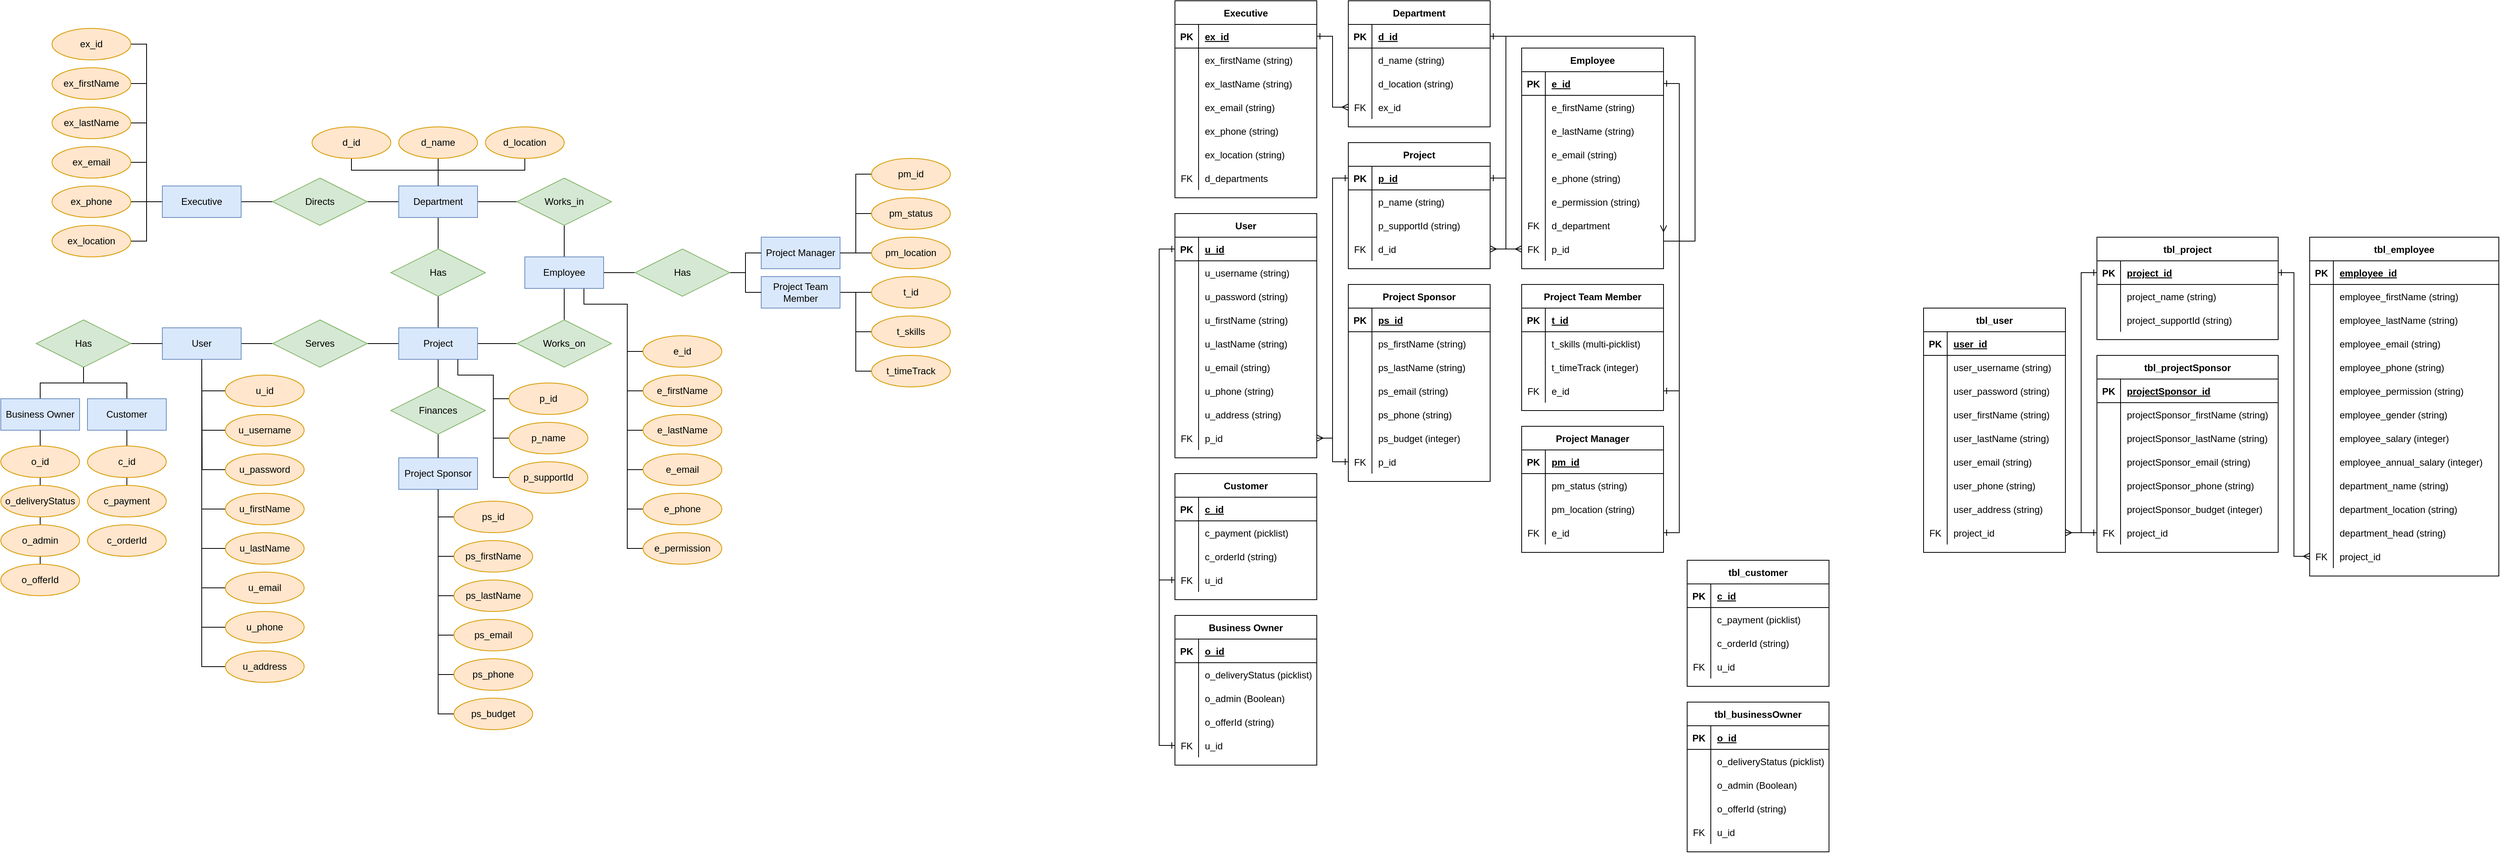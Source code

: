 <mxfile version="20.1.1" type="github">
  <diagram id="daMcsMCgge2j69L-oHGi" name="Page-1">
    <mxGraphModel dx="1497" dy="971" grid="1" gridSize="10" guides="1" tooltips="1" connect="1" arrows="1" fold="1" page="1" pageScale="1" pageWidth="850" pageHeight="1100" math="0" shadow="0">
      <root>
        <mxCell id="0" />
        <mxCell id="1" parent="0" />
        <mxCell id="EAG3pjCc8SaTvr8igsTy-25" style="edgeStyle=orthogonalEdgeStyle;rounded=0;orthogonalLoop=1;jettySize=auto;html=1;entryX=0;entryY=0.5;entryDx=0;entryDy=0;endArrow=none;endFill=0;" parent="1" source="EAG3pjCc8SaTvr8igsTy-1" target="EAG3pjCc8SaTvr8igsTy-22" edge="1">
          <mxGeometry relative="1" as="geometry" />
        </mxCell>
        <mxCell id="O1OZ0tsqmIFJ2pUeZE1F-27" style="edgeStyle=orthogonalEdgeStyle;rounded=0;orthogonalLoop=1;jettySize=auto;html=1;endArrow=none;endFill=0;" parent="1" source="EAG3pjCc8SaTvr8igsTy-1" edge="1">
          <mxGeometry relative="1" as="geometry">
            <mxPoint x="245" y="495" as="targetPoint" />
          </mxGeometry>
        </mxCell>
        <mxCell id="EAG3pjCc8SaTvr8igsTy-1" value="User" style="whiteSpace=wrap;html=1;align=center;fillColor=#dae8fc;strokeColor=#6c8ebf;" parent="1" vertex="1">
          <mxGeometry x="285" y="475" width="100" height="40" as="geometry" />
        </mxCell>
        <mxCell id="EAG3pjCc8SaTvr8igsTy-5" value="Project Sponsor" style="whiteSpace=wrap;html=1;align=center;fillColor=#dae8fc;strokeColor=#6c8ebf;" parent="1" vertex="1">
          <mxGeometry x="585" y="640" width="100" height="40" as="geometry" />
        </mxCell>
        <mxCell id="EAG3pjCc8SaTvr8igsTy-26" style="edgeStyle=orthogonalEdgeStyle;rounded=0;orthogonalLoop=1;jettySize=auto;html=1;entryX=0;entryY=0.5;entryDx=0;entryDy=0;endArrow=none;endFill=0;" parent="1" source="EAG3pjCc8SaTvr8igsTy-6" target="EAG3pjCc8SaTvr8igsTy-18" edge="1">
          <mxGeometry relative="1" as="geometry" />
        </mxCell>
        <mxCell id="EAG3pjCc8SaTvr8igsTy-6" value="Executive" style="whiteSpace=wrap;html=1;align=center;fillColor=#dae8fc;strokeColor=#6c8ebf;" parent="1" vertex="1">
          <mxGeometry x="285" y="295" width="100" height="40" as="geometry" />
        </mxCell>
        <mxCell id="EAG3pjCc8SaTvr8igsTy-27" style="edgeStyle=orthogonalEdgeStyle;rounded=0;orthogonalLoop=1;jettySize=auto;html=1;entryX=1;entryY=0.5;entryDx=0;entryDy=0;endArrow=none;endFill=0;" parent="1" source="EAG3pjCc8SaTvr8igsTy-7" target="EAG3pjCc8SaTvr8igsTy-18" edge="1">
          <mxGeometry relative="1" as="geometry" />
        </mxCell>
        <mxCell id="EAG3pjCc8SaTvr8igsTy-28" style="edgeStyle=orthogonalEdgeStyle;rounded=0;orthogonalLoop=1;jettySize=auto;html=1;entryX=0.5;entryY=0;entryDx=0;entryDy=0;endArrow=none;endFill=0;" parent="1" source="EAG3pjCc8SaTvr8igsTy-7" target="EAG3pjCc8SaTvr8igsTy-20" edge="1">
          <mxGeometry relative="1" as="geometry" />
        </mxCell>
        <mxCell id="EAG3pjCc8SaTvr8igsTy-143" style="edgeStyle=orthogonalEdgeStyle;rounded=0;orthogonalLoop=1;jettySize=auto;html=1;entryX=0;entryY=0.5;entryDx=0;entryDy=0;endArrow=none;endFill=0;" parent="1" source="EAG3pjCc8SaTvr8igsTy-7" target="EAG3pjCc8SaTvr8igsTy-140" edge="1">
          <mxGeometry relative="1" as="geometry" />
        </mxCell>
        <mxCell id="EAG3pjCc8SaTvr8igsTy-7" value="Department" style="whiteSpace=wrap;html=1;align=center;fillColor=#dae8fc;strokeColor=#6c8ebf;" parent="1" vertex="1">
          <mxGeometry x="585" y="295" width="100" height="40" as="geometry" />
        </mxCell>
        <mxCell id="EAG3pjCc8SaTvr8igsTy-32" style="edgeStyle=orthogonalEdgeStyle;rounded=0;orthogonalLoop=1;jettySize=auto;html=1;entryX=0.5;entryY=0;entryDx=0;entryDy=0;endArrow=none;endFill=0;" parent="1" source="EAG3pjCc8SaTvr8igsTy-17" target="EAG3pjCc8SaTvr8igsTy-5" edge="1">
          <mxGeometry relative="1" as="geometry" />
        </mxCell>
        <mxCell id="EAG3pjCc8SaTvr8igsTy-17" value="Finances" style="shape=rhombus;perimeter=rhombusPerimeter;whiteSpace=wrap;html=1;align=center;fillColor=#d5e8d4;strokeColor=#82b366;" parent="1" vertex="1">
          <mxGeometry x="575" y="550" width="120" height="60" as="geometry" />
        </mxCell>
        <mxCell id="EAG3pjCc8SaTvr8igsTy-18" value="Directs" style="shape=rhombus;perimeter=rhombusPerimeter;whiteSpace=wrap;html=1;align=center;fillColor=#d5e8d4;strokeColor=#82b366;" parent="1" vertex="1">
          <mxGeometry x="425" y="285" width="120" height="60" as="geometry" />
        </mxCell>
        <mxCell id="EAG3pjCc8SaTvr8igsTy-29" style="edgeStyle=orthogonalEdgeStyle;rounded=0;orthogonalLoop=1;jettySize=auto;html=1;entryX=0.5;entryY=0;entryDx=0;entryDy=0;endArrow=none;endFill=0;" parent="1" source="EAG3pjCc8SaTvr8igsTy-20" target="EAG3pjCc8SaTvr8igsTy-21" edge="1">
          <mxGeometry relative="1" as="geometry" />
        </mxCell>
        <mxCell id="EAG3pjCc8SaTvr8igsTy-20" value="Has" style="shape=rhombus;perimeter=rhombusPerimeter;whiteSpace=wrap;html=1;align=center;fillColor=#d5e8d4;strokeColor=#82b366;" parent="1" vertex="1">
          <mxGeometry x="575" y="375" width="120" height="60" as="geometry" />
        </mxCell>
        <mxCell id="EAG3pjCc8SaTvr8igsTy-30" style="edgeStyle=orthogonalEdgeStyle;rounded=0;orthogonalLoop=1;jettySize=auto;html=1;entryX=1;entryY=0.5;entryDx=0;entryDy=0;endArrow=none;endFill=0;" parent="1" source="EAG3pjCc8SaTvr8igsTy-21" target="EAG3pjCc8SaTvr8igsTy-22" edge="1">
          <mxGeometry relative="1" as="geometry" />
        </mxCell>
        <mxCell id="EAG3pjCc8SaTvr8igsTy-31" style="edgeStyle=orthogonalEdgeStyle;rounded=0;orthogonalLoop=1;jettySize=auto;html=1;entryX=0.5;entryY=0;entryDx=0;entryDy=0;endArrow=none;endFill=0;" parent="1" source="EAG3pjCc8SaTvr8igsTy-21" target="EAG3pjCc8SaTvr8igsTy-17" edge="1">
          <mxGeometry relative="1" as="geometry" />
        </mxCell>
        <mxCell id="EAG3pjCc8SaTvr8igsTy-144" style="edgeStyle=orthogonalEdgeStyle;rounded=0;orthogonalLoop=1;jettySize=auto;html=1;entryX=0;entryY=0.5;entryDx=0;entryDy=0;endArrow=none;endFill=0;" parent="1" source="EAG3pjCc8SaTvr8igsTy-21" target="EAG3pjCc8SaTvr8igsTy-141" edge="1">
          <mxGeometry relative="1" as="geometry" />
        </mxCell>
        <mxCell id="EAG3pjCc8SaTvr8igsTy-21" value="Project" style="whiteSpace=wrap;html=1;align=center;fillColor=#dae8fc;strokeColor=#6c8ebf;" parent="1" vertex="1">
          <mxGeometry x="585" y="475" width="100" height="40" as="geometry" />
        </mxCell>
        <mxCell id="EAG3pjCc8SaTvr8igsTy-22" value="Serves" style="shape=rhombus;perimeter=rhombusPerimeter;whiteSpace=wrap;html=1;align=center;fillColor=#d5e8d4;strokeColor=#82b366;" parent="1" vertex="1">
          <mxGeometry x="425" y="465" width="120" height="60" as="geometry" />
        </mxCell>
        <mxCell id="EAG3pjCc8SaTvr8igsTy-46" style="edgeStyle=orthogonalEdgeStyle;rounded=0;orthogonalLoop=1;jettySize=auto;html=1;entryX=0;entryY=0.5;entryDx=0;entryDy=0;endArrow=none;endFill=0;" parent="1" source="EAG3pjCc8SaTvr8igsTy-36" target="EAG3pjCc8SaTvr8igsTy-6" edge="1">
          <mxGeometry relative="1" as="geometry" />
        </mxCell>
        <mxCell id="EAG3pjCc8SaTvr8igsTy-36" value="ex_firstName" style="ellipse;whiteSpace=wrap;html=1;align=center;fillColor=#ffe6cc;strokeColor=#d79b00;" parent="1" vertex="1">
          <mxGeometry x="145" y="145" width="100" height="40" as="geometry" />
        </mxCell>
        <mxCell id="EAG3pjCc8SaTvr8igsTy-47" style="edgeStyle=orthogonalEdgeStyle;rounded=0;orthogonalLoop=1;jettySize=auto;html=1;entryX=0;entryY=0.5;entryDx=0;entryDy=0;endArrow=none;endFill=0;" parent="1" source="EAG3pjCc8SaTvr8igsTy-37" target="EAG3pjCc8SaTvr8igsTy-6" edge="1">
          <mxGeometry relative="1" as="geometry" />
        </mxCell>
        <mxCell id="EAG3pjCc8SaTvr8igsTy-37" value="ex_id" style="ellipse;whiteSpace=wrap;html=1;align=center;fillColor=#ffe6cc;strokeColor=#d79b00;" parent="1" vertex="1">
          <mxGeometry x="145" y="95" width="100" height="40" as="geometry" />
        </mxCell>
        <mxCell id="EAG3pjCc8SaTvr8igsTy-45" style="edgeStyle=orthogonalEdgeStyle;rounded=0;orthogonalLoop=1;jettySize=auto;html=1;entryX=0;entryY=0.5;entryDx=0;entryDy=0;endArrow=none;endFill=0;" parent="1" source="EAG3pjCc8SaTvr8igsTy-38" target="EAG3pjCc8SaTvr8igsTy-6" edge="1">
          <mxGeometry relative="1" as="geometry" />
        </mxCell>
        <mxCell id="EAG3pjCc8SaTvr8igsTy-38" value="ex_lastName" style="ellipse;whiteSpace=wrap;html=1;align=center;fillColor=#ffe6cc;strokeColor=#d79b00;" parent="1" vertex="1">
          <mxGeometry x="145" y="195" width="100" height="40" as="geometry" />
        </mxCell>
        <mxCell id="EAG3pjCc8SaTvr8igsTy-44" style="edgeStyle=orthogonalEdgeStyle;rounded=0;orthogonalLoop=1;jettySize=auto;html=1;entryX=0;entryY=0.5;entryDx=0;entryDy=0;endArrow=none;endFill=0;" parent="1" source="EAG3pjCc8SaTvr8igsTy-39" target="EAG3pjCc8SaTvr8igsTy-6" edge="1">
          <mxGeometry relative="1" as="geometry" />
        </mxCell>
        <mxCell id="EAG3pjCc8SaTvr8igsTy-39" value="ex_email" style="ellipse;whiteSpace=wrap;html=1;align=center;fillColor=#ffe6cc;strokeColor=#d79b00;" parent="1" vertex="1">
          <mxGeometry x="145" y="245" width="100" height="40" as="geometry" />
        </mxCell>
        <mxCell id="EAG3pjCc8SaTvr8igsTy-43" style="edgeStyle=orthogonalEdgeStyle;rounded=0;orthogonalLoop=1;jettySize=auto;html=1;entryX=0;entryY=0.5;entryDx=0;entryDy=0;endArrow=none;endFill=0;" parent="1" source="EAG3pjCc8SaTvr8igsTy-40" target="EAG3pjCc8SaTvr8igsTy-6" edge="1">
          <mxGeometry relative="1" as="geometry" />
        </mxCell>
        <mxCell id="EAG3pjCc8SaTvr8igsTy-40" value="ex_phone" style="ellipse;whiteSpace=wrap;html=1;align=center;fillColor=#ffe6cc;strokeColor=#d79b00;" parent="1" vertex="1">
          <mxGeometry x="145" y="295" width="100" height="40" as="geometry" />
        </mxCell>
        <mxCell id="EAG3pjCc8SaTvr8igsTy-42" style="edgeStyle=orthogonalEdgeStyle;rounded=0;orthogonalLoop=1;jettySize=auto;html=1;entryX=0;entryY=0.5;entryDx=0;entryDy=0;endArrow=none;endFill=0;" parent="1" source="EAG3pjCc8SaTvr8igsTy-41" target="EAG3pjCc8SaTvr8igsTy-6" edge="1">
          <mxGeometry relative="1" as="geometry" />
        </mxCell>
        <mxCell id="EAG3pjCc8SaTvr8igsTy-41" value="ex_location" style="ellipse;whiteSpace=wrap;html=1;align=center;fillColor=#ffe6cc;strokeColor=#d79b00;" parent="1" vertex="1">
          <mxGeometry x="145" y="345" width="100" height="40" as="geometry" />
        </mxCell>
        <mxCell id="EAG3pjCc8SaTvr8igsTy-51" style="edgeStyle=orthogonalEdgeStyle;rounded=0;orthogonalLoop=1;jettySize=auto;html=1;entryX=0.5;entryY=0;entryDx=0;entryDy=0;endArrow=none;endFill=0;" parent="1" source="EAG3pjCc8SaTvr8igsTy-48" target="EAG3pjCc8SaTvr8igsTy-7" edge="1">
          <mxGeometry relative="1" as="geometry">
            <Array as="points">
              <mxPoint x="525" y="275" />
              <mxPoint x="635" y="275" />
            </Array>
          </mxGeometry>
        </mxCell>
        <mxCell id="EAG3pjCc8SaTvr8igsTy-48" value="d_id" style="ellipse;whiteSpace=wrap;html=1;align=center;fillColor=#ffe6cc;strokeColor=#d79b00;" parent="1" vertex="1">
          <mxGeometry x="475" y="220" width="100" height="40" as="geometry" />
        </mxCell>
        <mxCell id="EAG3pjCc8SaTvr8igsTy-54" style="edgeStyle=orthogonalEdgeStyle;rounded=0;orthogonalLoop=1;jettySize=auto;html=1;entryX=0.5;entryY=0;entryDx=0;entryDy=0;endArrow=none;endFill=0;" parent="1" source="EAG3pjCc8SaTvr8igsTy-49" target="EAG3pjCc8SaTvr8igsTy-7" edge="1">
          <mxGeometry relative="1" as="geometry" />
        </mxCell>
        <mxCell id="EAG3pjCc8SaTvr8igsTy-49" value="d_name" style="ellipse;whiteSpace=wrap;html=1;align=center;fillColor=#ffe6cc;strokeColor=#d79b00;" parent="1" vertex="1">
          <mxGeometry x="585" y="220" width="100" height="40" as="geometry" />
        </mxCell>
        <mxCell id="EAG3pjCc8SaTvr8igsTy-52" style="edgeStyle=orthogonalEdgeStyle;rounded=0;orthogonalLoop=1;jettySize=auto;html=1;entryX=0.5;entryY=0;entryDx=0;entryDy=0;endArrow=none;endFill=0;" parent="1" source="EAG3pjCc8SaTvr8igsTy-50" target="EAG3pjCc8SaTvr8igsTy-7" edge="1">
          <mxGeometry relative="1" as="geometry">
            <Array as="points">
              <mxPoint x="745" y="275" />
              <mxPoint x="635" y="275" />
            </Array>
          </mxGeometry>
        </mxCell>
        <mxCell id="EAG3pjCc8SaTvr8igsTy-50" value="d_location" style="ellipse;whiteSpace=wrap;html=1;align=center;fillColor=#ffe6cc;strokeColor=#d79b00;" parent="1" vertex="1">
          <mxGeometry x="695" y="220" width="100" height="40" as="geometry" />
        </mxCell>
        <mxCell id="EAG3pjCc8SaTvr8igsTy-172" style="edgeStyle=orthogonalEdgeStyle;rounded=0;orthogonalLoop=1;jettySize=auto;html=1;entryX=0.75;entryY=1;entryDx=0;entryDy=0;endArrow=none;endFill=0;exitX=0;exitY=0.5;exitDx=0;exitDy=0;" parent="1" source="EAG3pjCc8SaTvr8igsTy-55" target="EAG3pjCc8SaTvr8igsTy-21" edge="1">
          <mxGeometry relative="1" as="geometry">
            <Array as="points">
              <mxPoint x="705" y="565" />
              <mxPoint x="705" y="535" />
              <mxPoint x="660" y="535" />
            </Array>
          </mxGeometry>
        </mxCell>
        <mxCell id="EAG3pjCc8SaTvr8igsTy-55" value="p_id" style="ellipse;whiteSpace=wrap;html=1;align=center;fillColor=#ffe6cc;strokeColor=#d79b00;" parent="1" vertex="1">
          <mxGeometry x="725" y="545" width="100" height="40" as="geometry" />
        </mxCell>
        <mxCell id="EAG3pjCc8SaTvr8igsTy-173" style="edgeStyle=orthogonalEdgeStyle;rounded=0;orthogonalLoop=1;jettySize=auto;html=1;entryX=0.75;entryY=1;entryDx=0;entryDy=0;endArrow=none;endFill=0;exitX=0;exitY=0.5;exitDx=0;exitDy=0;" parent="1" source="EAG3pjCc8SaTvr8igsTy-56" target="EAG3pjCc8SaTvr8igsTy-21" edge="1">
          <mxGeometry relative="1" as="geometry">
            <Array as="points">
              <mxPoint x="705" y="615" />
              <mxPoint x="705" y="535" />
              <mxPoint x="660" y="535" />
            </Array>
          </mxGeometry>
        </mxCell>
        <mxCell id="EAG3pjCc8SaTvr8igsTy-56" value="p_name" style="ellipse;whiteSpace=wrap;html=1;align=center;fillColor=#ffe6cc;strokeColor=#d79b00;" parent="1" vertex="1">
          <mxGeometry x="725" y="595" width="100" height="40" as="geometry" />
        </mxCell>
        <mxCell id="EAG3pjCc8SaTvr8igsTy-174" style="edgeStyle=orthogonalEdgeStyle;rounded=0;orthogonalLoop=1;jettySize=auto;html=1;entryX=0.75;entryY=1;entryDx=0;entryDy=0;endArrow=none;endFill=0;exitX=0;exitY=0.5;exitDx=0;exitDy=0;" parent="1" source="EAG3pjCc8SaTvr8igsTy-59" target="EAG3pjCc8SaTvr8igsTy-21" edge="1">
          <mxGeometry relative="1" as="geometry">
            <Array as="points">
              <mxPoint x="705" y="665" />
              <mxPoint x="705" y="535" />
              <mxPoint x="660" y="535" />
            </Array>
          </mxGeometry>
        </mxCell>
        <mxCell id="EAG3pjCc8SaTvr8igsTy-59" value="p_supportId" style="ellipse;whiteSpace=wrap;html=1;align=center;fillColor=#ffe6cc;strokeColor=#d79b00;" parent="1" vertex="1">
          <mxGeometry x="725" y="645" width="100" height="40" as="geometry" />
        </mxCell>
        <mxCell id="EAG3pjCc8SaTvr8igsTy-176" style="edgeStyle=orthogonalEdgeStyle;rounded=0;orthogonalLoop=1;jettySize=auto;html=1;entryX=0.5;entryY=1;entryDx=0;entryDy=0;endArrow=none;endFill=0;" parent="1" source="EAG3pjCc8SaTvr8igsTy-74" target="EAG3pjCc8SaTvr8igsTy-5" edge="1">
          <mxGeometry relative="1" as="geometry">
            <Array as="points">
              <mxPoint x="635" y="765" />
            </Array>
          </mxGeometry>
        </mxCell>
        <mxCell id="EAG3pjCc8SaTvr8igsTy-74" value="ps_firstName" style="ellipse;whiteSpace=wrap;html=1;align=center;fillColor=#ffe6cc;strokeColor=#d79b00;" parent="1" vertex="1">
          <mxGeometry x="655" y="745" width="100" height="40" as="geometry" />
        </mxCell>
        <mxCell id="EAG3pjCc8SaTvr8igsTy-175" style="edgeStyle=orthogonalEdgeStyle;rounded=0;orthogonalLoop=1;jettySize=auto;html=1;entryX=0.5;entryY=1;entryDx=0;entryDy=0;endArrow=none;endFill=0;" parent="1" source="EAG3pjCc8SaTvr8igsTy-75" target="EAG3pjCc8SaTvr8igsTy-5" edge="1">
          <mxGeometry relative="1" as="geometry">
            <Array as="points">
              <mxPoint x="635" y="715" />
            </Array>
          </mxGeometry>
        </mxCell>
        <mxCell id="EAG3pjCc8SaTvr8igsTy-75" value="ps_id" style="ellipse;whiteSpace=wrap;html=1;align=center;fillColor=#ffe6cc;strokeColor=#d79b00;" parent="1" vertex="1">
          <mxGeometry x="655" y="695" width="100" height="40" as="geometry" />
        </mxCell>
        <mxCell id="EAG3pjCc8SaTvr8igsTy-177" style="edgeStyle=orthogonalEdgeStyle;rounded=0;orthogonalLoop=1;jettySize=auto;html=1;entryX=0.5;entryY=1;entryDx=0;entryDy=0;endArrow=none;endFill=0;" parent="1" source="EAG3pjCc8SaTvr8igsTy-76" target="EAG3pjCc8SaTvr8igsTy-5" edge="1">
          <mxGeometry relative="1" as="geometry">
            <Array as="points">
              <mxPoint x="635" y="815" />
            </Array>
          </mxGeometry>
        </mxCell>
        <mxCell id="EAG3pjCc8SaTvr8igsTy-76" value="ps_lastName" style="ellipse;whiteSpace=wrap;html=1;align=center;fillColor=#ffe6cc;strokeColor=#d79b00;" parent="1" vertex="1">
          <mxGeometry x="655" y="795" width="100" height="40" as="geometry" />
        </mxCell>
        <mxCell id="EAG3pjCc8SaTvr8igsTy-178" style="edgeStyle=orthogonalEdgeStyle;rounded=0;orthogonalLoop=1;jettySize=auto;html=1;entryX=0.5;entryY=1;entryDx=0;entryDy=0;endArrow=none;endFill=0;" parent="1" source="EAG3pjCc8SaTvr8igsTy-77" target="EAG3pjCc8SaTvr8igsTy-5" edge="1">
          <mxGeometry relative="1" as="geometry">
            <Array as="points">
              <mxPoint x="635" y="865" />
            </Array>
          </mxGeometry>
        </mxCell>
        <mxCell id="EAG3pjCc8SaTvr8igsTy-77" value="ps_email" style="ellipse;whiteSpace=wrap;html=1;align=center;fillColor=#ffe6cc;strokeColor=#d79b00;" parent="1" vertex="1">
          <mxGeometry x="655" y="845" width="100" height="40" as="geometry" />
        </mxCell>
        <mxCell id="EAG3pjCc8SaTvr8igsTy-179" style="edgeStyle=orthogonalEdgeStyle;rounded=0;orthogonalLoop=1;jettySize=auto;html=1;entryX=0.5;entryY=1;entryDx=0;entryDy=0;endArrow=none;endFill=0;" parent="1" source="EAG3pjCc8SaTvr8igsTy-78" target="EAG3pjCc8SaTvr8igsTy-5" edge="1">
          <mxGeometry relative="1" as="geometry">
            <Array as="points">
              <mxPoint x="635" y="915" />
            </Array>
          </mxGeometry>
        </mxCell>
        <mxCell id="EAG3pjCc8SaTvr8igsTy-78" value="ps_phone" style="ellipse;whiteSpace=wrap;html=1;align=center;fillColor=#ffe6cc;strokeColor=#d79b00;" parent="1" vertex="1">
          <mxGeometry x="655" y="895" width="100" height="40" as="geometry" />
        </mxCell>
        <mxCell id="EAG3pjCc8SaTvr8igsTy-180" style="edgeStyle=orthogonalEdgeStyle;rounded=0;orthogonalLoop=1;jettySize=auto;html=1;entryX=0.5;entryY=1;entryDx=0;entryDy=0;endArrow=none;endFill=0;" parent="1" source="EAG3pjCc8SaTvr8igsTy-79" target="EAG3pjCc8SaTvr8igsTy-5" edge="1">
          <mxGeometry relative="1" as="geometry">
            <Array as="points">
              <mxPoint x="635" y="965" />
            </Array>
          </mxGeometry>
        </mxCell>
        <mxCell id="EAG3pjCc8SaTvr8igsTy-79" value="ps_budget" style="ellipse;whiteSpace=wrap;html=1;align=center;fillColor=#ffe6cc;strokeColor=#d79b00;" parent="1" vertex="1">
          <mxGeometry x="655" y="945" width="100" height="40" as="geometry" />
        </mxCell>
        <mxCell id="O1OZ0tsqmIFJ2pUeZE1F-64" style="edgeStyle=orthogonalEdgeStyle;rounded=0;orthogonalLoop=1;jettySize=auto;html=1;exitX=0;exitY=0.5;exitDx=0;exitDy=0;entryX=0.5;entryY=1;entryDx=0;entryDy=0;endArrow=none;endFill=0;" parent="1" source="EAG3pjCc8SaTvr8igsTy-97" target="EAG3pjCc8SaTvr8igsTy-1" edge="1">
          <mxGeometry relative="1" as="geometry" />
        </mxCell>
        <mxCell id="EAG3pjCc8SaTvr8igsTy-97" value="u_username" style="ellipse;whiteSpace=wrap;html=1;align=center;fillColor=#ffe6cc;strokeColor=#d79b00;" parent="1" vertex="1">
          <mxGeometry x="365" y="585" width="100" height="40" as="geometry" />
        </mxCell>
        <mxCell id="O1OZ0tsqmIFJ2pUeZE1F-62" style="edgeStyle=orthogonalEdgeStyle;rounded=0;orthogonalLoop=1;jettySize=auto;html=1;exitX=0;exitY=0.5;exitDx=0;exitDy=0;entryX=0.5;entryY=1;entryDx=0;entryDy=0;endArrow=none;endFill=0;" parent="1" source="EAG3pjCc8SaTvr8igsTy-98" target="EAG3pjCc8SaTvr8igsTy-1" edge="1">
          <mxGeometry relative="1" as="geometry" />
        </mxCell>
        <mxCell id="EAG3pjCc8SaTvr8igsTy-98" value="u_id" style="ellipse;whiteSpace=wrap;html=1;align=center;fillColor=#ffe6cc;strokeColor=#d79b00;" parent="1" vertex="1">
          <mxGeometry x="365" y="535" width="100" height="40" as="geometry" />
        </mxCell>
        <mxCell id="O1OZ0tsqmIFJ2pUeZE1F-65" style="edgeStyle=orthogonalEdgeStyle;rounded=0;orthogonalLoop=1;jettySize=auto;html=1;exitX=0;exitY=0.5;exitDx=0;exitDy=0;endArrow=none;endFill=0;" parent="1" source="EAG3pjCc8SaTvr8igsTy-99" edge="1">
          <mxGeometry relative="1" as="geometry">
            <mxPoint x="335" y="515" as="targetPoint" />
          </mxGeometry>
        </mxCell>
        <mxCell id="EAG3pjCc8SaTvr8igsTy-99" value="u_password" style="ellipse;whiteSpace=wrap;html=1;align=center;fillColor=#ffe6cc;strokeColor=#d79b00;" parent="1" vertex="1">
          <mxGeometry x="365" y="635" width="100" height="40" as="geometry" />
        </mxCell>
        <mxCell id="O1OZ0tsqmIFJ2pUeZE1F-66" style="edgeStyle=orthogonalEdgeStyle;rounded=0;orthogonalLoop=1;jettySize=auto;html=1;exitX=0;exitY=0.5;exitDx=0;exitDy=0;entryX=0.5;entryY=1;entryDx=0;entryDy=0;endArrow=none;endFill=0;" parent="1" source="EAG3pjCc8SaTvr8igsTy-100" target="EAG3pjCc8SaTvr8igsTy-1" edge="1">
          <mxGeometry relative="1" as="geometry" />
        </mxCell>
        <mxCell id="EAG3pjCc8SaTvr8igsTy-100" value="u_firstName" style="ellipse;whiteSpace=wrap;html=1;align=center;fillColor=#ffe6cc;strokeColor=#d79b00;" parent="1" vertex="1">
          <mxGeometry x="365" y="685" width="100" height="40" as="geometry" />
        </mxCell>
        <mxCell id="O1OZ0tsqmIFJ2pUeZE1F-68" style="edgeStyle=orthogonalEdgeStyle;rounded=0;orthogonalLoop=1;jettySize=auto;html=1;exitX=0;exitY=0.5;exitDx=0;exitDy=0;entryX=0.5;entryY=1;entryDx=0;entryDy=0;endArrow=none;endFill=0;" parent="1" source="EAG3pjCc8SaTvr8igsTy-101" target="EAG3pjCc8SaTvr8igsTy-1" edge="1">
          <mxGeometry relative="1" as="geometry" />
        </mxCell>
        <mxCell id="EAG3pjCc8SaTvr8igsTy-101" value="u_lastName" style="ellipse;whiteSpace=wrap;html=1;align=center;fillColor=#ffe6cc;strokeColor=#d79b00;" parent="1" vertex="1">
          <mxGeometry x="365" y="735" width="100" height="40" as="geometry" />
        </mxCell>
        <mxCell id="O1OZ0tsqmIFJ2pUeZE1F-69" style="edgeStyle=orthogonalEdgeStyle;rounded=0;orthogonalLoop=1;jettySize=auto;html=1;exitX=0;exitY=0.5;exitDx=0;exitDy=0;entryX=0.5;entryY=1;entryDx=0;entryDy=0;endArrow=none;endFill=0;" parent="1" source="EAG3pjCc8SaTvr8igsTy-102" target="EAG3pjCc8SaTvr8igsTy-1" edge="1">
          <mxGeometry relative="1" as="geometry" />
        </mxCell>
        <mxCell id="EAG3pjCc8SaTvr8igsTy-102" value="u_email" style="ellipse;whiteSpace=wrap;html=1;align=center;fillColor=#ffe6cc;strokeColor=#d79b00;" parent="1" vertex="1">
          <mxGeometry x="365" y="785" width="100" height="40" as="geometry" />
        </mxCell>
        <mxCell id="O1OZ0tsqmIFJ2pUeZE1F-70" style="edgeStyle=orthogonalEdgeStyle;rounded=0;orthogonalLoop=1;jettySize=auto;html=1;exitX=0;exitY=0.5;exitDx=0;exitDy=0;entryX=0.5;entryY=1;entryDx=0;entryDy=0;endArrow=none;endFill=0;" parent="1" source="EAG3pjCc8SaTvr8igsTy-103" target="EAG3pjCc8SaTvr8igsTy-1" edge="1">
          <mxGeometry relative="1" as="geometry" />
        </mxCell>
        <mxCell id="EAG3pjCc8SaTvr8igsTy-103" value="u_phone" style="ellipse;whiteSpace=wrap;html=1;align=center;fillColor=#ffe6cc;strokeColor=#d79b00;" parent="1" vertex="1">
          <mxGeometry x="365" y="835" width="100" height="40" as="geometry" />
        </mxCell>
        <mxCell id="O1OZ0tsqmIFJ2pUeZE1F-71" style="edgeStyle=orthogonalEdgeStyle;rounded=0;orthogonalLoop=1;jettySize=auto;html=1;exitX=0;exitY=0.5;exitDx=0;exitDy=0;entryX=0.5;entryY=1;entryDx=0;entryDy=0;endArrow=none;endFill=0;" parent="1" source="EAG3pjCc8SaTvr8igsTy-104" target="EAG3pjCc8SaTvr8igsTy-1" edge="1">
          <mxGeometry relative="1" as="geometry" />
        </mxCell>
        <mxCell id="EAG3pjCc8SaTvr8igsTy-104" value="u_address" style="ellipse;whiteSpace=wrap;html=1;align=center;fillColor=#ffe6cc;strokeColor=#d79b00;" parent="1" vertex="1">
          <mxGeometry x="365" y="885" width="100" height="40" as="geometry" />
        </mxCell>
        <mxCell id="O1OZ0tsqmIFJ2pUeZE1F-12" style="edgeStyle=orthogonalEdgeStyle;rounded=0;orthogonalLoop=1;jettySize=auto;html=1;entryX=0;entryY=0.5;entryDx=0;entryDy=0;endArrow=none;endFill=0;" parent="1" source="EAG3pjCc8SaTvr8igsTy-138" target="EAG3pjCc8SaTvr8igsTy-94" edge="1">
          <mxGeometry relative="1" as="geometry" />
        </mxCell>
        <mxCell id="O1OZ0tsqmIFJ2pUeZE1F-13" style="edgeStyle=orthogonalEdgeStyle;rounded=0;orthogonalLoop=1;jettySize=auto;html=1;entryX=0;entryY=0.5;entryDx=0;entryDy=0;endArrow=none;endFill=0;" parent="1" source="EAG3pjCc8SaTvr8igsTy-138" target="EAG3pjCc8SaTvr8igsTy-95" edge="1">
          <mxGeometry relative="1" as="geometry" />
        </mxCell>
        <mxCell id="EAG3pjCc8SaTvr8igsTy-138" value="Project Manager" style="whiteSpace=wrap;html=1;align=center;fillColor=#dae8fc;strokeColor=#6c8ebf;" parent="1" vertex="1">
          <mxGeometry x="1045" y="360" width="100" height="40" as="geometry" />
        </mxCell>
        <mxCell id="O1OZ0tsqmIFJ2pUeZE1F-14" style="edgeStyle=orthogonalEdgeStyle;rounded=0;orthogonalLoop=1;jettySize=auto;html=1;entryX=0;entryY=0.5;entryDx=0;entryDy=0;endArrow=none;endFill=0;" parent="1" source="EAG3pjCc8SaTvr8igsTy-139" target="O1OZ0tsqmIFJ2pUeZE1F-9" edge="1">
          <mxGeometry relative="1" as="geometry" />
        </mxCell>
        <mxCell id="O1OZ0tsqmIFJ2pUeZE1F-15" style="edgeStyle=orthogonalEdgeStyle;rounded=0;orthogonalLoop=1;jettySize=auto;html=1;entryX=0;entryY=0.5;entryDx=0;entryDy=0;endArrow=none;endFill=0;" parent="1" source="EAG3pjCc8SaTvr8igsTy-139" target="O1OZ0tsqmIFJ2pUeZE1F-10" edge="1">
          <mxGeometry relative="1" as="geometry" />
        </mxCell>
        <mxCell id="O1OZ0tsqmIFJ2pUeZE1F-16" style="edgeStyle=orthogonalEdgeStyle;rounded=0;orthogonalLoop=1;jettySize=auto;html=1;entryX=0;entryY=0.5;entryDx=0;entryDy=0;endArrow=none;endFill=0;" parent="1" source="EAG3pjCc8SaTvr8igsTy-139" target="O1OZ0tsqmIFJ2pUeZE1F-11" edge="1">
          <mxGeometry relative="1" as="geometry" />
        </mxCell>
        <mxCell id="EAG3pjCc8SaTvr8igsTy-139" value="Project Team Member" style="whiteSpace=wrap;html=1;align=center;fillColor=#dae8fc;strokeColor=#6c8ebf;" parent="1" vertex="1">
          <mxGeometry x="1045" y="410" width="100" height="40" as="geometry" />
        </mxCell>
        <mxCell id="O1OZ0tsqmIFJ2pUeZE1F-3" style="edgeStyle=orthogonalEdgeStyle;rounded=0;orthogonalLoop=1;jettySize=auto;html=1;entryX=0.5;entryY=0;entryDx=0;entryDy=0;endArrow=none;endFill=0;" parent="1" source="EAG3pjCc8SaTvr8igsTy-140" target="O1OZ0tsqmIFJ2pUeZE1F-1" edge="1">
          <mxGeometry relative="1" as="geometry" />
        </mxCell>
        <mxCell id="EAG3pjCc8SaTvr8igsTy-140" value="Works_in" style="shape=rhombus;perimeter=rhombusPerimeter;whiteSpace=wrap;html=1;align=center;fillColor=#d5e8d4;strokeColor=#82b366;" parent="1" vertex="1">
          <mxGeometry x="735" y="285" width="120" height="60" as="geometry" />
        </mxCell>
        <mxCell id="O1OZ0tsqmIFJ2pUeZE1F-4" style="edgeStyle=orthogonalEdgeStyle;rounded=0;orthogonalLoop=1;jettySize=auto;html=1;entryX=0.5;entryY=1;entryDx=0;entryDy=0;endArrow=none;endFill=0;" parent="1" source="EAG3pjCc8SaTvr8igsTy-141" target="O1OZ0tsqmIFJ2pUeZE1F-1" edge="1">
          <mxGeometry relative="1" as="geometry" />
        </mxCell>
        <mxCell id="EAG3pjCc8SaTvr8igsTy-141" value="Works_on" style="shape=rhombus;perimeter=rhombusPerimeter;whiteSpace=wrap;html=1;align=center;fillColor=#d5e8d4;strokeColor=#82b366;" parent="1" vertex="1">
          <mxGeometry x="735" y="465" width="120" height="60" as="geometry" />
        </mxCell>
        <mxCell id="EAG3pjCc8SaTvr8igsTy-94" value="pm_status" style="ellipse;whiteSpace=wrap;html=1;align=center;fillColor=#ffe6cc;strokeColor=#d79b00;" parent="1" vertex="1">
          <mxGeometry x="1185" y="310" width="100" height="40" as="geometry" />
        </mxCell>
        <mxCell id="EAG3pjCc8SaTvr8igsTy-95" value="pm_location" style="ellipse;whiteSpace=wrap;html=1;align=center;fillColor=#ffe6cc;strokeColor=#d79b00;" parent="1" vertex="1">
          <mxGeometry x="1185" y="360" width="100" height="40" as="geometry" />
        </mxCell>
        <mxCell id="O1OZ0tsqmIFJ2pUeZE1F-19" style="edgeStyle=orthogonalEdgeStyle;rounded=0;orthogonalLoop=1;jettySize=auto;html=1;entryX=0.75;entryY=1;entryDx=0;entryDy=0;endArrow=none;endFill=0;" parent="1" source="EAG3pjCc8SaTvr8igsTy-152" target="O1OZ0tsqmIFJ2pUeZE1F-1" edge="1">
          <mxGeometry relative="1" as="geometry">
            <Array as="points">
              <mxPoint x="875" y="505" />
              <mxPoint x="875" y="445" />
              <mxPoint x="820" y="445" />
            </Array>
          </mxGeometry>
        </mxCell>
        <mxCell id="EAG3pjCc8SaTvr8igsTy-152" value="e_id" style="ellipse;whiteSpace=wrap;html=1;align=center;fillColor=#ffe6cc;strokeColor=#d79b00;" parent="1" vertex="1">
          <mxGeometry x="895" y="485" width="100" height="40" as="geometry" />
        </mxCell>
        <mxCell id="O1OZ0tsqmIFJ2pUeZE1F-22" style="edgeStyle=orthogonalEdgeStyle;rounded=0;orthogonalLoop=1;jettySize=auto;html=1;entryX=0.75;entryY=1;entryDx=0;entryDy=0;endArrow=none;endFill=0;" parent="1" source="EAG3pjCc8SaTvr8igsTy-154" target="O1OZ0tsqmIFJ2pUeZE1F-1" edge="1">
          <mxGeometry relative="1" as="geometry">
            <Array as="points">
              <mxPoint x="875" y="555" />
              <mxPoint x="875" y="445" />
              <mxPoint x="820" y="445" />
            </Array>
          </mxGeometry>
        </mxCell>
        <mxCell id="EAG3pjCc8SaTvr8igsTy-154" value="e_firstName" style="ellipse;whiteSpace=wrap;html=1;align=center;fillColor=#ffe6cc;strokeColor=#d79b00;" parent="1" vertex="1">
          <mxGeometry x="895" y="535" width="100" height="40" as="geometry" />
        </mxCell>
        <mxCell id="O1OZ0tsqmIFJ2pUeZE1F-23" style="edgeStyle=orthogonalEdgeStyle;rounded=0;orthogonalLoop=1;jettySize=auto;html=1;entryX=0.75;entryY=1;entryDx=0;entryDy=0;endArrow=none;endFill=0;" parent="1" source="EAG3pjCc8SaTvr8igsTy-155" target="O1OZ0tsqmIFJ2pUeZE1F-1" edge="1">
          <mxGeometry relative="1" as="geometry">
            <Array as="points">
              <mxPoint x="875" y="605" />
              <mxPoint x="875" y="445" />
              <mxPoint x="820" y="445" />
            </Array>
          </mxGeometry>
        </mxCell>
        <mxCell id="EAG3pjCc8SaTvr8igsTy-155" value="e_lastName" style="ellipse;whiteSpace=wrap;html=1;align=center;fillColor=#ffe6cc;strokeColor=#d79b00;" parent="1" vertex="1">
          <mxGeometry x="895" y="585" width="100" height="40" as="geometry" />
        </mxCell>
        <mxCell id="O1OZ0tsqmIFJ2pUeZE1F-24" style="edgeStyle=orthogonalEdgeStyle;rounded=0;orthogonalLoop=1;jettySize=auto;html=1;entryX=0.75;entryY=1;entryDx=0;entryDy=0;endArrow=none;endFill=0;" parent="1" source="EAG3pjCc8SaTvr8igsTy-156" target="O1OZ0tsqmIFJ2pUeZE1F-1" edge="1">
          <mxGeometry relative="1" as="geometry">
            <Array as="points">
              <mxPoint x="875" y="655" />
              <mxPoint x="875" y="445" />
              <mxPoint x="820" y="445" />
            </Array>
          </mxGeometry>
        </mxCell>
        <mxCell id="EAG3pjCc8SaTvr8igsTy-156" value="e_email" style="ellipse;whiteSpace=wrap;html=1;align=center;fillColor=#ffe6cc;strokeColor=#d79b00;" parent="1" vertex="1">
          <mxGeometry x="895" y="635" width="100" height="40" as="geometry" />
        </mxCell>
        <mxCell id="O1OZ0tsqmIFJ2pUeZE1F-25" style="edgeStyle=orthogonalEdgeStyle;rounded=0;orthogonalLoop=1;jettySize=auto;html=1;entryX=0.75;entryY=1;entryDx=0;entryDy=0;endArrow=none;endFill=0;" parent="1" source="EAG3pjCc8SaTvr8igsTy-157" target="O1OZ0tsqmIFJ2pUeZE1F-1" edge="1">
          <mxGeometry relative="1" as="geometry">
            <Array as="points">
              <mxPoint x="875" y="705" />
              <mxPoint x="875" y="445" />
              <mxPoint x="820" y="445" />
            </Array>
          </mxGeometry>
        </mxCell>
        <mxCell id="EAG3pjCc8SaTvr8igsTy-157" value="e_phone" style="ellipse;whiteSpace=wrap;html=1;align=center;fillColor=#ffe6cc;strokeColor=#d79b00;" parent="1" vertex="1">
          <mxGeometry x="895" y="685" width="100" height="40" as="geometry" />
        </mxCell>
        <mxCell id="O1OZ0tsqmIFJ2pUeZE1F-26" style="edgeStyle=orthogonalEdgeStyle;rounded=0;orthogonalLoop=1;jettySize=auto;html=1;entryX=0.75;entryY=1;entryDx=0;entryDy=0;endArrow=none;endFill=0;" parent="1" source="EAG3pjCc8SaTvr8igsTy-158" target="O1OZ0tsqmIFJ2pUeZE1F-1" edge="1">
          <mxGeometry relative="1" as="geometry">
            <Array as="points">
              <mxPoint x="875" y="755" />
              <mxPoint x="875" y="445" />
              <mxPoint x="820" y="445" />
            </Array>
          </mxGeometry>
        </mxCell>
        <mxCell id="EAG3pjCc8SaTvr8igsTy-158" value="e_permission" style="ellipse;whiteSpace=wrap;html=1;align=center;fillColor=#ffe6cc;strokeColor=#d79b00;" parent="1" vertex="1">
          <mxGeometry x="895" y="735" width="100" height="40" as="geometry" />
        </mxCell>
        <mxCell id="O1OZ0tsqmIFJ2pUeZE1F-6" style="edgeStyle=orthogonalEdgeStyle;rounded=0;orthogonalLoop=1;jettySize=auto;html=1;entryX=0;entryY=0.5;entryDx=0;entryDy=0;endArrow=none;endFill=0;" parent="1" source="O1OZ0tsqmIFJ2pUeZE1F-1" target="O1OZ0tsqmIFJ2pUeZE1F-5" edge="1">
          <mxGeometry relative="1" as="geometry" />
        </mxCell>
        <mxCell id="O1OZ0tsqmIFJ2pUeZE1F-1" value="Employee" style="whiteSpace=wrap;html=1;align=center;fillColor=#dae8fc;strokeColor=#6c8ebf;" parent="1" vertex="1">
          <mxGeometry x="745" y="385" width="100" height="40" as="geometry" />
        </mxCell>
        <mxCell id="O1OZ0tsqmIFJ2pUeZE1F-7" style="edgeStyle=orthogonalEdgeStyle;rounded=0;orthogonalLoop=1;jettySize=auto;html=1;entryX=0;entryY=0.5;entryDx=0;entryDy=0;endArrow=none;endFill=0;" parent="1" source="O1OZ0tsqmIFJ2pUeZE1F-5" target="EAG3pjCc8SaTvr8igsTy-138" edge="1">
          <mxGeometry relative="1" as="geometry" />
        </mxCell>
        <mxCell id="O1OZ0tsqmIFJ2pUeZE1F-8" style="edgeStyle=orthogonalEdgeStyle;rounded=0;orthogonalLoop=1;jettySize=auto;html=1;entryX=0;entryY=0.5;entryDx=0;entryDy=0;endArrow=none;endFill=0;" parent="1" source="O1OZ0tsqmIFJ2pUeZE1F-5" target="EAG3pjCc8SaTvr8igsTy-139" edge="1">
          <mxGeometry relative="1" as="geometry" />
        </mxCell>
        <mxCell id="O1OZ0tsqmIFJ2pUeZE1F-5" value="Has" style="shape=rhombus;perimeter=rhombusPerimeter;whiteSpace=wrap;html=1;align=center;fillColor=#d5e8d4;strokeColor=#82b366;" parent="1" vertex="1">
          <mxGeometry x="885" y="375" width="120" height="60" as="geometry" />
        </mxCell>
        <mxCell id="O1OZ0tsqmIFJ2pUeZE1F-9" value="t_id" style="ellipse;whiteSpace=wrap;html=1;align=center;fillColor=#ffe6cc;strokeColor=#d79b00;" parent="1" vertex="1">
          <mxGeometry x="1185" y="410" width="100" height="40" as="geometry" />
        </mxCell>
        <mxCell id="O1OZ0tsqmIFJ2pUeZE1F-10" value="t_skills" style="ellipse;whiteSpace=wrap;html=1;align=center;fillColor=#ffe6cc;strokeColor=#d79b00;" parent="1" vertex="1">
          <mxGeometry x="1185" y="460" width="100" height="40" as="geometry" />
        </mxCell>
        <mxCell id="O1OZ0tsqmIFJ2pUeZE1F-11" value="t_timeTrack" style="ellipse;whiteSpace=wrap;html=1;align=center;fillColor=#ffe6cc;strokeColor=#d79b00;" parent="1" vertex="1">
          <mxGeometry x="1185" y="510" width="100" height="40" as="geometry" />
        </mxCell>
        <mxCell id="O1OZ0tsqmIFJ2pUeZE1F-29" value="" style="edgeStyle=orthogonalEdgeStyle;rounded=0;orthogonalLoop=1;jettySize=auto;html=1;endArrow=none;endFill=0;exitX=1;exitY=0.5;exitDx=0;exitDy=0;" parent="1" source="O1OZ0tsqmIFJ2pUeZE1F-28" target="EAG3pjCc8SaTvr8igsTy-1" edge="1">
          <mxGeometry relative="1" as="geometry" />
        </mxCell>
        <mxCell id="O1OZ0tsqmIFJ2pUeZE1F-28" value="Has" style="shape=rhombus;perimeter=rhombusPerimeter;whiteSpace=wrap;html=1;align=center;fillColor=#d5e8d4;strokeColor=#82b366;" parent="1" vertex="1">
          <mxGeometry x="125" y="465" width="120" height="60" as="geometry" />
        </mxCell>
        <mxCell id="O1OZ0tsqmIFJ2pUeZE1F-44" style="edgeStyle=orthogonalEdgeStyle;rounded=0;orthogonalLoop=1;jettySize=auto;html=1;entryX=0.5;entryY=1;entryDx=0;entryDy=0;endArrow=none;endFill=0;" parent="1" source="O1OZ0tsqmIFJ2pUeZE1F-42" target="O1OZ0tsqmIFJ2pUeZE1F-28" edge="1">
          <mxGeometry relative="1" as="geometry" />
        </mxCell>
        <mxCell id="O1OZ0tsqmIFJ2pUeZE1F-42" value="Customer" style="whiteSpace=wrap;html=1;align=center;fillColor=#dae8fc;strokeColor=#6c8ebf;" parent="1" vertex="1">
          <mxGeometry x="190" y="565" width="100" height="40" as="geometry" />
        </mxCell>
        <mxCell id="O1OZ0tsqmIFJ2pUeZE1F-45" style="edgeStyle=orthogonalEdgeStyle;rounded=0;orthogonalLoop=1;jettySize=auto;html=1;entryX=0.5;entryY=1;entryDx=0;entryDy=0;endArrow=none;endFill=0;" parent="1" source="O1OZ0tsqmIFJ2pUeZE1F-43" target="O1OZ0tsqmIFJ2pUeZE1F-28" edge="1">
          <mxGeometry relative="1" as="geometry" />
        </mxCell>
        <mxCell id="O1OZ0tsqmIFJ2pUeZE1F-43" value="Business Owner" style="whiteSpace=wrap;html=1;align=center;fillColor=#dae8fc;strokeColor=#6c8ebf;" parent="1" vertex="1">
          <mxGeometry x="80" y="565" width="100" height="40" as="geometry" />
        </mxCell>
        <mxCell id="O1OZ0tsqmIFJ2pUeZE1F-73" style="edgeStyle=orthogonalEdgeStyle;rounded=0;orthogonalLoop=1;jettySize=auto;html=1;entryX=0.5;entryY=1;entryDx=0;entryDy=0;endArrow=none;endFill=0;" parent="1" source="O1OZ0tsqmIFJ2pUeZE1F-49" target="O1OZ0tsqmIFJ2pUeZE1F-42" edge="1">
          <mxGeometry relative="1" as="geometry" />
        </mxCell>
        <mxCell id="O1OZ0tsqmIFJ2pUeZE1F-75" style="edgeStyle=orthogonalEdgeStyle;rounded=0;orthogonalLoop=1;jettySize=auto;html=1;entryX=0.5;entryY=1;entryDx=0;entryDy=0;endArrow=none;endFill=0;" parent="1" source="O1OZ0tsqmIFJ2pUeZE1F-50" target="O1OZ0tsqmIFJ2pUeZE1F-42" edge="1">
          <mxGeometry relative="1" as="geometry" />
        </mxCell>
        <mxCell id="O1OZ0tsqmIFJ2pUeZE1F-57" style="edgeStyle=orthogonalEdgeStyle;rounded=0;orthogonalLoop=1;jettySize=auto;html=1;entryX=0.5;entryY=1;entryDx=0;entryDy=0;endArrow=none;endFill=0;" parent="1" source="O1OZ0tsqmIFJ2pUeZE1F-51" target="O1OZ0tsqmIFJ2pUeZE1F-43" edge="1">
          <mxGeometry relative="1" as="geometry" />
        </mxCell>
        <mxCell id="O1OZ0tsqmIFJ2pUeZE1F-58" style="edgeStyle=orthogonalEdgeStyle;rounded=0;orthogonalLoop=1;jettySize=auto;html=1;entryX=0.5;entryY=1;entryDx=0;entryDy=0;endArrow=none;endFill=0;" parent="1" source="O1OZ0tsqmIFJ2pUeZE1F-52" target="O1OZ0tsqmIFJ2pUeZE1F-43" edge="1">
          <mxGeometry relative="1" as="geometry" />
        </mxCell>
        <mxCell id="O1OZ0tsqmIFJ2pUeZE1F-59" style="edgeStyle=orthogonalEdgeStyle;rounded=0;orthogonalLoop=1;jettySize=auto;html=1;entryX=0.5;entryY=1;entryDx=0;entryDy=0;endArrow=none;endFill=0;" parent="1" source="O1OZ0tsqmIFJ2pUeZE1F-53" target="O1OZ0tsqmIFJ2pUeZE1F-43" edge="1">
          <mxGeometry relative="1" as="geometry" />
        </mxCell>
        <mxCell id="O1OZ0tsqmIFJ2pUeZE1F-49" value="c_id" style="ellipse;whiteSpace=wrap;html=1;align=center;fillColor=#ffe6cc;strokeColor=#d79b00;" parent="1" vertex="1">
          <mxGeometry x="190" y="625" width="100" height="40" as="geometry" />
        </mxCell>
        <mxCell id="O1OZ0tsqmIFJ2pUeZE1F-50" value="c_payment" style="ellipse;whiteSpace=wrap;html=1;align=center;fillColor=#ffe6cc;strokeColor=#d79b00;" parent="1" vertex="1">
          <mxGeometry x="190" y="675" width="100" height="40" as="geometry" />
        </mxCell>
        <mxCell id="O1OZ0tsqmIFJ2pUeZE1F-76" value="Executive" style="shape=table;startSize=30;container=1;collapsible=1;childLayout=tableLayout;fixedRows=1;rowLines=0;fontStyle=1;align=center;resizeLast=1;" parent="1" vertex="1">
          <mxGeometry x="1570" y="60" width="180" height="250" as="geometry">
            <mxRectangle y="960" width="100" height="30" as="alternateBounds" />
          </mxGeometry>
        </mxCell>
        <mxCell id="O1OZ0tsqmIFJ2pUeZE1F-77" value="" style="shape=tableRow;horizontal=0;startSize=0;swimlaneHead=0;swimlaneBody=0;fillColor=none;collapsible=0;dropTarget=0;points=[[0,0.5],[1,0.5]];portConstraint=eastwest;top=0;left=0;right=0;bottom=1;" parent="O1OZ0tsqmIFJ2pUeZE1F-76" vertex="1">
          <mxGeometry y="30" width="180" height="30" as="geometry" />
        </mxCell>
        <mxCell id="O1OZ0tsqmIFJ2pUeZE1F-78" value="PK" style="shape=partialRectangle;connectable=0;fillColor=none;top=0;left=0;bottom=0;right=0;fontStyle=1;overflow=hidden;" parent="O1OZ0tsqmIFJ2pUeZE1F-77" vertex="1">
          <mxGeometry width="30" height="30" as="geometry">
            <mxRectangle width="30" height="30" as="alternateBounds" />
          </mxGeometry>
        </mxCell>
        <mxCell id="O1OZ0tsqmIFJ2pUeZE1F-79" value="ex_id" style="shape=partialRectangle;connectable=0;fillColor=none;top=0;left=0;bottom=0;right=0;align=left;spacingLeft=6;fontStyle=5;overflow=hidden;" parent="O1OZ0tsqmIFJ2pUeZE1F-77" vertex="1">
          <mxGeometry x="30" width="150" height="30" as="geometry">
            <mxRectangle width="150" height="30" as="alternateBounds" />
          </mxGeometry>
        </mxCell>
        <mxCell id="O1OZ0tsqmIFJ2pUeZE1F-80" value="" style="shape=tableRow;horizontal=0;startSize=0;swimlaneHead=0;swimlaneBody=0;fillColor=none;collapsible=0;dropTarget=0;points=[[0,0.5],[1,0.5]];portConstraint=eastwest;top=0;left=0;right=0;bottom=0;" parent="O1OZ0tsqmIFJ2pUeZE1F-76" vertex="1">
          <mxGeometry y="60" width="180" height="30" as="geometry" />
        </mxCell>
        <mxCell id="O1OZ0tsqmIFJ2pUeZE1F-81" value="" style="shape=partialRectangle;connectable=0;fillColor=none;top=0;left=0;bottom=0;right=0;editable=1;overflow=hidden;" parent="O1OZ0tsqmIFJ2pUeZE1F-80" vertex="1">
          <mxGeometry width="30" height="30" as="geometry">
            <mxRectangle width="30" height="30" as="alternateBounds" />
          </mxGeometry>
        </mxCell>
        <mxCell id="O1OZ0tsqmIFJ2pUeZE1F-82" value="ex_firstName (string)" style="shape=partialRectangle;connectable=0;fillColor=none;top=0;left=0;bottom=0;right=0;align=left;spacingLeft=6;overflow=hidden;" parent="O1OZ0tsqmIFJ2pUeZE1F-80" vertex="1">
          <mxGeometry x="30" width="150" height="30" as="geometry">
            <mxRectangle width="150" height="30" as="alternateBounds" />
          </mxGeometry>
        </mxCell>
        <mxCell id="O1OZ0tsqmIFJ2pUeZE1F-83" value="" style="shape=tableRow;horizontal=0;startSize=0;swimlaneHead=0;swimlaneBody=0;fillColor=none;collapsible=0;dropTarget=0;points=[[0,0.5],[1,0.5]];portConstraint=eastwest;top=0;left=0;right=0;bottom=0;" parent="O1OZ0tsqmIFJ2pUeZE1F-76" vertex="1">
          <mxGeometry y="90" width="180" height="30" as="geometry" />
        </mxCell>
        <mxCell id="O1OZ0tsqmIFJ2pUeZE1F-84" value="" style="shape=partialRectangle;connectable=0;fillColor=none;top=0;left=0;bottom=0;right=0;editable=1;overflow=hidden;" parent="O1OZ0tsqmIFJ2pUeZE1F-83" vertex="1">
          <mxGeometry width="30" height="30" as="geometry">
            <mxRectangle width="30" height="30" as="alternateBounds" />
          </mxGeometry>
        </mxCell>
        <mxCell id="O1OZ0tsqmIFJ2pUeZE1F-85" value="ex_lastName (string)" style="shape=partialRectangle;connectable=0;fillColor=none;top=0;left=0;bottom=0;right=0;align=left;spacingLeft=6;overflow=hidden;" parent="O1OZ0tsqmIFJ2pUeZE1F-83" vertex="1">
          <mxGeometry x="30" width="150" height="30" as="geometry">
            <mxRectangle width="150" height="30" as="alternateBounds" />
          </mxGeometry>
        </mxCell>
        <mxCell id="O1OZ0tsqmIFJ2pUeZE1F-86" value="" style="shape=tableRow;horizontal=0;startSize=0;swimlaneHead=0;swimlaneBody=0;fillColor=none;collapsible=0;dropTarget=0;points=[[0,0.5],[1,0.5]];portConstraint=eastwest;top=0;left=0;right=0;bottom=0;" parent="O1OZ0tsqmIFJ2pUeZE1F-76" vertex="1">
          <mxGeometry y="120" width="180" height="30" as="geometry" />
        </mxCell>
        <mxCell id="O1OZ0tsqmIFJ2pUeZE1F-87" value="" style="shape=partialRectangle;connectable=0;fillColor=none;top=0;left=0;bottom=0;right=0;editable=1;overflow=hidden;" parent="O1OZ0tsqmIFJ2pUeZE1F-86" vertex="1">
          <mxGeometry width="30" height="30" as="geometry">
            <mxRectangle width="30" height="30" as="alternateBounds" />
          </mxGeometry>
        </mxCell>
        <mxCell id="O1OZ0tsqmIFJ2pUeZE1F-88" value="ex_email (string)" style="shape=partialRectangle;connectable=0;fillColor=none;top=0;left=0;bottom=0;right=0;align=left;spacingLeft=6;overflow=hidden;" parent="O1OZ0tsqmIFJ2pUeZE1F-86" vertex="1">
          <mxGeometry x="30" width="150" height="30" as="geometry">
            <mxRectangle width="150" height="30" as="alternateBounds" />
          </mxGeometry>
        </mxCell>
        <mxCell id="O1OZ0tsqmIFJ2pUeZE1F-215" style="shape=tableRow;horizontal=0;startSize=0;swimlaneHead=0;swimlaneBody=0;fillColor=none;collapsible=0;dropTarget=0;points=[[0,0.5],[1,0.5]];portConstraint=eastwest;top=0;left=0;right=0;bottom=0;" parent="O1OZ0tsqmIFJ2pUeZE1F-76" vertex="1">
          <mxGeometry y="150" width="180" height="30" as="geometry" />
        </mxCell>
        <mxCell id="O1OZ0tsqmIFJ2pUeZE1F-216" style="shape=partialRectangle;connectable=0;fillColor=none;top=0;left=0;bottom=0;right=0;editable=1;overflow=hidden;" parent="O1OZ0tsqmIFJ2pUeZE1F-215" vertex="1">
          <mxGeometry width="30" height="30" as="geometry">
            <mxRectangle width="30" height="30" as="alternateBounds" />
          </mxGeometry>
        </mxCell>
        <mxCell id="O1OZ0tsqmIFJ2pUeZE1F-217" value="ex_phone (string)" style="shape=partialRectangle;connectable=0;fillColor=none;top=0;left=0;bottom=0;right=0;align=left;spacingLeft=6;overflow=hidden;" parent="O1OZ0tsqmIFJ2pUeZE1F-215" vertex="1">
          <mxGeometry x="30" width="150" height="30" as="geometry">
            <mxRectangle width="150" height="30" as="alternateBounds" />
          </mxGeometry>
        </mxCell>
        <mxCell id="O1OZ0tsqmIFJ2pUeZE1F-212" style="shape=tableRow;horizontal=0;startSize=0;swimlaneHead=0;swimlaneBody=0;fillColor=none;collapsible=0;dropTarget=0;points=[[0,0.5],[1,0.5]];portConstraint=eastwest;top=0;left=0;right=0;bottom=0;" parent="O1OZ0tsqmIFJ2pUeZE1F-76" vertex="1">
          <mxGeometry y="180" width="180" height="30" as="geometry" />
        </mxCell>
        <mxCell id="O1OZ0tsqmIFJ2pUeZE1F-213" style="shape=partialRectangle;connectable=0;fillColor=none;top=0;left=0;bottom=0;right=0;editable=1;overflow=hidden;" parent="O1OZ0tsqmIFJ2pUeZE1F-212" vertex="1">
          <mxGeometry width="30" height="30" as="geometry">
            <mxRectangle width="30" height="30" as="alternateBounds" />
          </mxGeometry>
        </mxCell>
        <mxCell id="O1OZ0tsqmIFJ2pUeZE1F-214" value="ex_location (string)" style="shape=partialRectangle;connectable=0;fillColor=none;top=0;left=0;bottom=0;right=0;align=left;spacingLeft=6;overflow=hidden;" parent="O1OZ0tsqmIFJ2pUeZE1F-212" vertex="1">
          <mxGeometry x="30" width="150" height="30" as="geometry">
            <mxRectangle width="150" height="30" as="alternateBounds" />
          </mxGeometry>
        </mxCell>
        <mxCell id="OHZ4AJhS8biFIdl_X1iH-1" style="shape=tableRow;horizontal=0;startSize=0;swimlaneHead=0;swimlaneBody=0;fillColor=none;collapsible=0;dropTarget=0;points=[[0,0.5],[1,0.5]];portConstraint=eastwest;top=0;left=0;right=0;bottom=0;" parent="O1OZ0tsqmIFJ2pUeZE1F-76" vertex="1">
          <mxGeometry y="210" width="180" height="30" as="geometry" />
        </mxCell>
        <mxCell id="OHZ4AJhS8biFIdl_X1iH-2" value="FK" style="shape=partialRectangle;connectable=0;fillColor=none;top=0;left=0;bottom=0;right=0;editable=1;overflow=hidden;" parent="OHZ4AJhS8biFIdl_X1iH-1" vertex="1">
          <mxGeometry width="30" height="30" as="geometry">
            <mxRectangle width="30" height="30" as="alternateBounds" />
          </mxGeometry>
        </mxCell>
        <mxCell id="OHZ4AJhS8biFIdl_X1iH-3" value="d_departments" style="shape=partialRectangle;connectable=0;fillColor=none;top=0;left=0;bottom=0;right=0;align=left;spacingLeft=6;overflow=hidden;" parent="OHZ4AJhS8biFIdl_X1iH-1" vertex="1">
          <mxGeometry x="30" width="150" height="30" as="geometry">
            <mxRectangle width="150" height="30" as="alternateBounds" />
          </mxGeometry>
        </mxCell>
        <mxCell id="O1OZ0tsqmIFJ2pUeZE1F-89" value="Department" style="shape=table;startSize=30;container=1;collapsible=1;childLayout=tableLayout;fixedRows=1;rowLines=0;fontStyle=1;align=center;resizeLast=1;" parent="1" vertex="1">
          <mxGeometry x="1790" y="60" width="180" height="160" as="geometry" />
        </mxCell>
        <mxCell id="O1OZ0tsqmIFJ2pUeZE1F-90" value="" style="shape=tableRow;horizontal=0;startSize=0;swimlaneHead=0;swimlaneBody=0;fillColor=none;collapsible=0;dropTarget=0;points=[[0,0.5],[1,0.5]];portConstraint=eastwest;top=0;left=0;right=0;bottom=1;" parent="O1OZ0tsqmIFJ2pUeZE1F-89" vertex="1">
          <mxGeometry y="30" width="180" height="30" as="geometry" />
        </mxCell>
        <mxCell id="O1OZ0tsqmIFJ2pUeZE1F-91" value="PK" style="shape=partialRectangle;connectable=0;fillColor=none;top=0;left=0;bottom=0;right=0;fontStyle=1;overflow=hidden;" parent="O1OZ0tsqmIFJ2pUeZE1F-90" vertex="1">
          <mxGeometry width="30" height="30" as="geometry">
            <mxRectangle width="30" height="30" as="alternateBounds" />
          </mxGeometry>
        </mxCell>
        <mxCell id="O1OZ0tsqmIFJ2pUeZE1F-92" value="d_id" style="shape=partialRectangle;connectable=0;fillColor=none;top=0;left=0;bottom=0;right=0;align=left;spacingLeft=6;fontStyle=5;overflow=hidden;" parent="O1OZ0tsqmIFJ2pUeZE1F-90" vertex="1">
          <mxGeometry x="30" width="150" height="30" as="geometry">
            <mxRectangle width="150" height="30" as="alternateBounds" />
          </mxGeometry>
        </mxCell>
        <mxCell id="O1OZ0tsqmIFJ2pUeZE1F-93" value="" style="shape=tableRow;horizontal=0;startSize=0;swimlaneHead=0;swimlaneBody=0;fillColor=none;collapsible=0;dropTarget=0;points=[[0,0.5],[1,0.5]];portConstraint=eastwest;top=0;left=0;right=0;bottom=0;" parent="O1OZ0tsqmIFJ2pUeZE1F-89" vertex="1">
          <mxGeometry y="60" width="180" height="30" as="geometry" />
        </mxCell>
        <mxCell id="O1OZ0tsqmIFJ2pUeZE1F-94" value="" style="shape=partialRectangle;connectable=0;fillColor=none;top=0;left=0;bottom=0;right=0;editable=1;overflow=hidden;" parent="O1OZ0tsqmIFJ2pUeZE1F-93" vertex="1">
          <mxGeometry width="30" height="30" as="geometry">
            <mxRectangle width="30" height="30" as="alternateBounds" />
          </mxGeometry>
        </mxCell>
        <mxCell id="O1OZ0tsqmIFJ2pUeZE1F-95" value="d_name (string)" style="shape=partialRectangle;connectable=0;fillColor=none;top=0;left=0;bottom=0;right=0;align=left;spacingLeft=6;overflow=hidden;" parent="O1OZ0tsqmIFJ2pUeZE1F-93" vertex="1">
          <mxGeometry x="30" width="150" height="30" as="geometry">
            <mxRectangle width="150" height="30" as="alternateBounds" />
          </mxGeometry>
        </mxCell>
        <mxCell id="O1OZ0tsqmIFJ2pUeZE1F-96" value="" style="shape=tableRow;horizontal=0;startSize=0;swimlaneHead=0;swimlaneBody=0;fillColor=none;collapsible=0;dropTarget=0;points=[[0,0.5],[1,0.5]];portConstraint=eastwest;top=0;left=0;right=0;bottom=0;" parent="O1OZ0tsqmIFJ2pUeZE1F-89" vertex="1">
          <mxGeometry y="90" width="180" height="30" as="geometry" />
        </mxCell>
        <mxCell id="O1OZ0tsqmIFJ2pUeZE1F-97" value="" style="shape=partialRectangle;connectable=0;fillColor=none;top=0;left=0;bottom=0;right=0;editable=1;overflow=hidden;" parent="O1OZ0tsqmIFJ2pUeZE1F-96" vertex="1">
          <mxGeometry width="30" height="30" as="geometry">
            <mxRectangle width="30" height="30" as="alternateBounds" />
          </mxGeometry>
        </mxCell>
        <mxCell id="O1OZ0tsqmIFJ2pUeZE1F-98" value="d_location (string)" style="shape=partialRectangle;connectable=0;fillColor=none;top=0;left=0;bottom=0;right=0;align=left;spacingLeft=6;overflow=hidden;" parent="O1OZ0tsqmIFJ2pUeZE1F-96" vertex="1">
          <mxGeometry x="30" width="150" height="30" as="geometry">
            <mxRectangle width="150" height="30" as="alternateBounds" />
          </mxGeometry>
        </mxCell>
        <mxCell id="OHZ4AJhS8biFIdl_X1iH-4" style="shape=tableRow;horizontal=0;startSize=0;swimlaneHead=0;swimlaneBody=0;fillColor=none;collapsible=0;dropTarget=0;points=[[0,0.5],[1,0.5]];portConstraint=eastwest;top=0;left=0;right=0;bottom=0;" parent="O1OZ0tsqmIFJ2pUeZE1F-89" vertex="1">
          <mxGeometry y="120" width="180" height="30" as="geometry" />
        </mxCell>
        <mxCell id="OHZ4AJhS8biFIdl_X1iH-5" value="FK" style="shape=partialRectangle;connectable=0;fillColor=none;top=0;left=0;bottom=0;right=0;editable=1;overflow=hidden;" parent="OHZ4AJhS8biFIdl_X1iH-4" vertex="1">
          <mxGeometry width="30" height="30" as="geometry">
            <mxRectangle width="30" height="30" as="alternateBounds" />
          </mxGeometry>
        </mxCell>
        <mxCell id="OHZ4AJhS8biFIdl_X1iH-6" value="ex_id" style="shape=partialRectangle;connectable=0;fillColor=none;top=0;left=0;bottom=0;right=0;align=left;spacingLeft=6;overflow=hidden;" parent="OHZ4AJhS8biFIdl_X1iH-4" vertex="1">
          <mxGeometry x="30" width="150" height="30" as="geometry">
            <mxRectangle width="150" height="30" as="alternateBounds" />
          </mxGeometry>
        </mxCell>
        <mxCell id="O1OZ0tsqmIFJ2pUeZE1F-102" value="Project" style="shape=table;startSize=30;container=1;collapsible=1;childLayout=tableLayout;fixedRows=1;rowLines=0;fontStyle=1;align=center;resizeLast=1;" parent="1" vertex="1">
          <mxGeometry x="1790" y="240" width="180" height="160" as="geometry" />
        </mxCell>
        <mxCell id="O1OZ0tsqmIFJ2pUeZE1F-103" value="" style="shape=tableRow;horizontal=0;startSize=0;swimlaneHead=0;swimlaneBody=0;fillColor=none;collapsible=0;dropTarget=0;points=[[0,0.5],[1,0.5]];portConstraint=eastwest;top=0;left=0;right=0;bottom=1;" parent="O1OZ0tsqmIFJ2pUeZE1F-102" vertex="1">
          <mxGeometry y="30" width="180" height="30" as="geometry" />
        </mxCell>
        <mxCell id="O1OZ0tsqmIFJ2pUeZE1F-104" value="PK" style="shape=partialRectangle;connectable=0;fillColor=none;top=0;left=0;bottom=0;right=0;fontStyle=1;overflow=hidden;" parent="O1OZ0tsqmIFJ2pUeZE1F-103" vertex="1">
          <mxGeometry width="30" height="30" as="geometry">
            <mxRectangle width="30" height="30" as="alternateBounds" />
          </mxGeometry>
        </mxCell>
        <mxCell id="O1OZ0tsqmIFJ2pUeZE1F-105" value="p_id" style="shape=partialRectangle;connectable=0;fillColor=none;top=0;left=0;bottom=0;right=0;align=left;spacingLeft=6;fontStyle=5;overflow=hidden;" parent="O1OZ0tsqmIFJ2pUeZE1F-103" vertex="1">
          <mxGeometry x="30" width="150" height="30" as="geometry">
            <mxRectangle width="150" height="30" as="alternateBounds" />
          </mxGeometry>
        </mxCell>
        <mxCell id="O1OZ0tsqmIFJ2pUeZE1F-106" value="" style="shape=tableRow;horizontal=0;startSize=0;swimlaneHead=0;swimlaneBody=0;fillColor=none;collapsible=0;dropTarget=0;points=[[0,0.5],[1,0.5]];portConstraint=eastwest;top=0;left=0;right=0;bottom=0;" parent="O1OZ0tsqmIFJ2pUeZE1F-102" vertex="1">
          <mxGeometry y="60" width="180" height="30" as="geometry" />
        </mxCell>
        <mxCell id="O1OZ0tsqmIFJ2pUeZE1F-107" value="" style="shape=partialRectangle;connectable=0;fillColor=none;top=0;left=0;bottom=0;right=0;editable=1;overflow=hidden;" parent="O1OZ0tsqmIFJ2pUeZE1F-106" vertex="1">
          <mxGeometry width="30" height="30" as="geometry">
            <mxRectangle width="30" height="30" as="alternateBounds" />
          </mxGeometry>
        </mxCell>
        <mxCell id="O1OZ0tsqmIFJ2pUeZE1F-108" value="p_name (string)" style="shape=partialRectangle;connectable=0;fillColor=none;top=0;left=0;bottom=0;right=0;align=left;spacingLeft=6;overflow=hidden;" parent="O1OZ0tsqmIFJ2pUeZE1F-106" vertex="1">
          <mxGeometry x="30" width="150" height="30" as="geometry">
            <mxRectangle width="150" height="30" as="alternateBounds" />
          </mxGeometry>
        </mxCell>
        <mxCell id="O1OZ0tsqmIFJ2pUeZE1F-109" value="" style="shape=tableRow;horizontal=0;startSize=0;swimlaneHead=0;swimlaneBody=0;fillColor=none;collapsible=0;dropTarget=0;points=[[0,0.5],[1,0.5]];portConstraint=eastwest;top=0;left=0;right=0;bottom=0;" parent="O1OZ0tsqmIFJ2pUeZE1F-102" vertex="1">
          <mxGeometry y="90" width="180" height="30" as="geometry" />
        </mxCell>
        <mxCell id="O1OZ0tsqmIFJ2pUeZE1F-110" value="" style="shape=partialRectangle;connectable=0;fillColor=none;top=0;left=0;bottom=0;right=0;editable=1;overflow=hidden;" parent="O1OZ0tsqmIFJ2pUeZE1F-109" vertex="1">
          <mxGeometry width="30" height="30" as="geometry">
            <mxRectangle width="30" height="30" as="alternateBounds" />
          </mxGeometry>
        </mxCell>
        <mxCell id="O1OZ0tsqmIFJ2pUeZE1F-111" value="p_supportId (string)" style="shape=partialRectangle;connectable=0;fillColor=none;top=0;left=0;bottom=0;right=0;align=left;spacingLeft=6;overflow=hidden;" parent="O1OZ0tsqmIFJ2pUeZE1F-109" vertex="1">
          <mxGeometry x="30" width="150" height="30" as="geometry">
            <mxRectangle width="150" height="30" as="alternateBounds" />
          </mxGeometry>
        </mxCell>
        <mxCell id="pmI39tuYQiSgsGGNADnY-31" style="shape=tableRow;horizontal=0;startSize=0;swimlaneHead=0;swimlaneBody=0;fillColor=none;collapsible=0;dropTarget=0;points=[[0,0.5],[1,0.5]];portConstraint=eastwest;top=0;left=0;right=0;bottom=0;" vertex="1" parent="O1OZ0tsqmIFJ2pUeZE1F-102">
          <mxGeometry y="120" width="180" height="30" as="geometry" />
        </mxCell>
        <mxCell id="pmI39tuYQiSgsGGNADnY-32" value="FK" style="shape=partialRectangle;connectable=0;fillColor=none;top=0;left=0;bottom=0;right=0;editable=1;overflow=hidden;" vertex="1" parent="pmI39tuYQiSgsGGNADnY-31">
          <mxGeometry width="30" height="30" as="geometry">
            <mxRectangle width="30" height="30" as="alternateBounds" />
          </mxGeometry>
        </mxCell>
        <mxCell id="pmI39tuYQiSgsGGNADnY-33" value="d_id" style="shape=partialRectangle;connectable=0;fillColor=none;top=0;left=0;bottom=0;right=0;align=left;spacingLeft=6;overflow=hidden;" vertex="1" parent="pmI39tuYQiSgsGGNADnY-31">
          <mxGeometry x="30" width="150" height="30" as="geometry">
            <mxRectangle width="150" height="30" as="alternateBounds" />
          </mxGeometry>
        </mxCell>
        <mxCell id="O1OZ0tsqmIFJ2pUeZE1F-115" value="User" style="shape=table;startSize=30;container=1;collapsible=1;childLayout=tableLayout;fixedRows=1;rowLines=0;fontStyle=1;align=center;resizeLast=1;" parent="1" vertex="1">
          <mxGeometry x="1570" y="330" width="180" height="310" as="geometry" />
        </mxCell>
        <mxCell id="O1OZ0tsqmIFJ2pUeZE1F-116" value="" style="shape=tableRow;horizontal=0;startSize=0;swimlaneHead=0;swimlaneBody=0;fillColor=none;collapsible=0;dropTarget=0;points=[[0,0.5],[1,0.5]];portConstraint=eastwest;top=0;left=0;right=0;bottom=1;" parent="O1OZ0tsqmIFJ2pUeZE1F-115" vertex="1">
          <mxGeometry y="30" width="180" height="30" as="geometry" />
        </mxCell>
        <mxCell id="O1OZ0tsqmIFJ2pUeZE1F-117" value="PK" style="shape=partialRectangle;connectable=0;fillColor=none;top=0;left=0;bottom=0;right=0;fontStyle=1;overflow=hidden;" parent="O1OZ0tsqmIFJ2pUeZE1F-116" vertex="1">
          <mxGeometry width="30" height="30" as="geometry">
            <mxRectangle width="30" height="30" as="alternateBounds" />
          </mxGeometry>
        </mxCell>
        <mxCell id="O1OZ0tsqmIFJ2pUeZE1F-118" value="u_id" style="shape=partialRectangle;connectable=0;fillColor=none;top=0;left=0;bottom=0;right=0;align=left;spacingLeft=6;fontStyle=5;overflow=hidden;" parent="O1OZ0tsqmIFJ2pUeZE1F-116" vertex="1">
          <mxGeometry x="30" width="150" height="30" as="geometry">
            <mxRectangle width="150" height="30" as="alternateBounds" />
          </mxGeometry>
        </mxCell>
        <mxCell id="O1OZ0tsqmIFJ2pUeZE1F-119" value="" style="shape=tableRow;horizontal=0;startSize=0;swimlaneHead=0;swimlaneBody=0;fillColor=none;collapsible=0;dropTarget=0;points=[[0,0.5],[1,0.5]];portConstraint=eastwest;top=0;left=0;right=0;bottom=0;" parent="O1OZ0tsqmIFJ2pUeZE1F-115" vertex="1">
          <mxGeometry y="60" width="180" height="30" as="geometry" />
        </mxCell>
        <mxCell id="O1OZ0tsqmIFJ2pUeZE1F-120" value="" style="shape=partialRectangle;connectable=0;fillColor=none;top=0;left=0;bottom=0;right=0;editable=1;overflow=hidden;" parent="O1OZ0tsqmIFJ2pUeZE1F-119" vertex="1">
          <mxGeometry width="30" height="30" as="geometry">
            <mxRectangle width="30" height="30" as="alternateBounds" />
          </mxGeometry>
        </mxCell>
        <mxCell id="O1OZ0tsqmIFJ2pUeZE1F-121" value="u_username (string)" style="shape=partialRectangle;connectable=0;fillColor=none;top=0;left=0;bottom=0;right=0;align=left;spacingLeft=6;overflow=hidden;" parent="O1OZ0tsqmIFJ2pUeZE1F-119" vertex="1">
          <mxGeometry x="30" width="150" height="30" as="geometry">
            <mxRectangle width="150" height="30" as="alternateBounds" />
          </mxGeometry>
        </mxCell>
        <mxCell id="O1OZ0tsqmIFJ2pUeZE1F-122" value="" style="shape=tableRow;horizontal=0;startSize=0;swimlaneHead=0;swimlaneBody=0;fillColor=none;collapsible=0;dropTarget=0;points=[[0,0.5],[1,0.5]];portConstraint=eastwest;top=0;left=0;right=0;bottom=0;" parent="O1OZ0tsqmIFJ2pUeZE1F-115" vertex="1">
          <mxGeometry y="90" width="180" height="30" as="geometry" />
        </mxCell>
        <mxCell id="O1OZ0tsqmIFJ2pUeZE1F-123" value="" style="shape=partialRectangle;connectable=0;fillColor=none;top=0;left=0;bottom=0;right=0;editable=1;overflow=hidden;" parent="O1OZ0tsqmIFJ2pUeZE1F-122" vertex="1">
          <mxGeometry width="30" height="30" as="geometry">
            <mxRectangle width="30" height="30" as="alternateBounds" />
          </mxGeometry>
        </mxCell>
        <mxCell id="O1OZ0tsqmIFJ2pUeZE1F-124" value="u_password (string)" style="shape=partialRectangle;connectable=0;fillColor=none;top=0;left=0;bottom=0;right=0;align=left;spacingLeft=6;overflow=hidden;" parent="O1OZ0tsqmIFJ2pUeZE1F-122" vertex="1">
          <mxGeometry x="30" width="150" height="30" as="geometry">
            <mxRectangle width="150" height="30" as="alternateBounds" />
          </mxGeometry>
        </mxCell>
        <mxCell id="O1OZ0tsqmIFJ2pUeZE1F-125" value="" style="shape=tableRow;horizontal=0;startSize=0;swimlaneHead=0;swimlaneBody=0;fillColor=none;collapsible=0;dropTarget=0;points=[[0,0.5],[1,0.5]];portConstraint=eastwest;top=0;left=0;right=0;bottom=0;" parent="O1OZ0tsqmIFJ2pUeZE1F-115" vertex="1">
          <mxGeometry y="120" width="180" height="30" as="geometry" />
        </mxCell>
        <mxCell id="O1OZ0tsqmIFJ2pUeZE1F-126" value="" style="shape=partialRectangle;connectable=0;fillColor=none;top=0;left=0;bottom=0;right=0;editable=1;overflow=hidden;" parent="O1OZ0tsqmIFJ2pUeZE1F-125" vertex="1">
          <mxGeometry width="30" height="30" as="geometry">
            <mxRectangle width="30" height="30" as="alternateBounds" />
          </mxGeometry>
        </mxCell>
        <mxCell id="O1OZ0tsqmIFJ2pUeZE1F-127" value="u_firstName (string)" style="shape=partialRectangle;connectable=0;fillColor=none;top=0;left=0;bottom=0;right=0;align=left;spacingLeft=6;overflow=hidden;" parent="O1OZ0tsqmIFJ2pUeZE1F-125" vertex="1">
          <mxGeometry x="30" width="150" height="30" as="geometry">
            <mxRectangle width="150" height="30" as="alternateBounds" />
          </mxGeometry>
        </mxCell>
        <mxCell id="O1OZ0tsqmIFJ2pUeZE1F-237" style="shape=tableRow;horizontal=0;startSize=0;swimlaneHead=0;swimlaneBody=0;fillColor=none;collapsible=0;dropTarget=0;points=[[0,0.5],[1,0.5]];portConstraint=eastwest;top=0;left=0;right=0;bottom=0;" parent="O1OZ0tsqmIFJ2pUeZE1F-115" vertex="1">
          <mxGeometry y="150" width="180" height="30" as="geometry" />
        </mxCell>
        <mxCell id="O1OZ0tsqmIFJ2pUeZE1F-238" style="shape=partialRectangle;connectable=0;fillColor=none;top=0;left=0;bottom=0;right=0;editable=1;overflow=hidden;" parent="O1OZ0tsqmIFJ2pUeZE1F-237" vertex="1">
          <mxGeometry width="30" height="30" as="geometry">
            <mxRectangle width="30" height="30" as="alternateBounds" />
          </mxGeometry>
        </mxCell>
        <mxCell id="O1OZ0tsqmIFJ2pUeZE1F-239" value="u_lastName (string)" style="shape=partialRectangle;connectable=0;fillColor=none;top=0;left=0;bottom=0;right=0;align=left;spacingLeft=6;overflow=hidden;" parent="O1OZ0tsqmIFJ2pUeZE1F-237" vertex="1">
          <mxGeometry x="30" width="150" height="30" as="geometry">
            <mxRectangle width="150" height="30" as="alternateBounds" />
          </mxGeometry>
        </mxCell>
        <mxCell id="O1OZ0tsqmIFJ2pUeZE1F-240" style="shape=tableRow;horizontal=0;startSize=0;swimlaneHead=0;swimlaneBody=0;fillColor=none;collapsible=0;dropTarget=0;points=[[0,0.5],[1,0.5]];portConstraint=eastwest;top=0;left=0;right=0;bottom=0;" parent="O1OZ0tsqmIFJ2pUeZE1F-115" vertex="1">
          <mxGeometry y="180" width="180" height="30" as="geometry" />
        </mxCell>
        <mxCell id="O1OZ0tsqmIFJ2pUeZE1F-241" style="shape=partialRectangle;connectable=0;fillColor=none;top=0;left=0;bottom=0;right=0;editable=1;overflow=hidden;" parent="O1OZ0tsqmIFJ2pUeZE1F-240" vertex="1">
          <mxGeometry width="30" height="30" as="geometry">
            <mxRectangle width="30" height="30" as="alternateBounds" />
          </mxGeometry>
        </mxCell>
        <mxCell id="O1OZ0tsqmIFJ2pUeZE1F-242" value="u_email (string)" style="shape=partialRectangle;connectable=0;fillColor=none;top=0;left=0;bottom=0;right=0;align=left;spacingLeft=6;overflow=hidden;" parent="O1OZ0tsqmIFJ2pUeZE1F-240" vertex="1">
          <mxGeometry x="30" width="150" height="30" as="geometry">
            <mxRectangle width="150" height="30" as="alternateBounds" />
          </mxGeometry>
        </mxCell>
        <mxCell id="O1OZ0tsqmIFJ2pUeZE1F-243" style="shape=tableRow;horizontal=0;startSize=0;swimlaneHead=0;swimlaneBody=0;fillColor=none;collapsible=0;dropTarget=0;points=[[0,0.5],[1,0.5]];portConstraint=eastwest;top=0;left=0;right=0;bottom=0;" parent="O1OZ0tsqmIFJ2pUeZE1F-115" vertex="1">
          <mxGeometry y="210" width="180" height="30" as="geometry" />
        </mxCell>
        <mxCell id="O1OZ0tsqmIFJ2pUeZE1F-244" style="shape=partialRectangle;connectable=0;fillColor=none;top=0;left=0;bottom=0;right=0;editable=1;overflow=hidden;" parent="O1OZ0tsqmIFJ2pUeZE1F-243" vertex="1">
          <mxGeometry width="30" height="30" as="geometry">
            <mxRectangle width="30" height="30" as="alternateBounds" />
          </mxGeometry>
        </mxCell>
        <mxCell id="O1OZ0tsqmIFJ2pUeZE1F-245" value="u_phone (string)" style="shape=partialRectangle;connectable=0;fillColor=none;top=0;left=0;bottom=0;right=0;align=left;spacingLeft=6;overflow=hidden;" parent="O1OZ0tsqmIFJ2pUeZE1F-243" vertex="1">
          <mxGeometry x="30" width="150" height="30" as="geometry">
            <mxRectangle width="150" height="30" as="alternateBounds" />
          </mxGeometry>
        </mxCell>
        <mxCell id="O1OZ0tsqmIFJ2pUeZE1F-246" style="shape=tableRow;horizontal=0;startSize=0;swimlaneHead=0;swimlaneBody=0;fillColor=none;collapsible=0;dropTarget=0;points=[[0,0.5],[1,0.5]];portConstraint=eastwest;top=0;left=0;right=0;bottom=0;" parent="O1OZ0tsqmIFJ2pUeZE1F-115" vertex="1">
          <mxGeometry y="240" width="180" height="30" as="geometry" />
        </mxCell>
        <mxCell id="O1OZ0tsqmIFJ2pUeZE1F-247" style="shape=partialRectangle;connectable=0;fillColor=none;top=0;left=0;bottom=0;right=0;editable=1;overflow=hidden;" parent="O1OZ0tsqmIFJ2pUeZE1F-246" vertex="1">
          <mxGeometry width="30" height="30" as="geometry">
            <mxRectangle width="30" height="30" as="alternateBounds" />
          </mxGeometry>
        </mxCell>
        <mxCell id="O1OZ0tsqmIFJ2pUeZE1F-248" value="u_address (string)" style="shape=partialRectangle;connectable=0;fillColor=none;top=0;left=0;bottom=0;right=0;align=left;spacingLeft=6;overflow=hidden;" parent="O1OZ0tsqmIFJ2pUeZE1F-246" vertex="1">
          <mxGeometry x="30" width="150" height="30" as="geometry">
            <mxRectangle width="150" height="30" as="alternateBounds" />
          </mxGeometry>
        </mxCell>
        <mxCell id="OHZ4AJhS8biFIdl_X1iH-29" style="shape=tableRow;horizontal=0;startSize=0;swimlaneHead=0;swimlaneBody=0;fillColor=none;collapsible=0;dropTarget=0;points=[[0,0.5],[1,0.5]];portConstraint=eastwest;top=0;left=0;right=0;bottom=0;" parent="O1OZ0tsqmIFJ2pUeZE1F-115" vertex="1">
          <mxGeometry y="270" width="180" height="30" as="geometry" />
        </mxCell>
        <mxCell id="OHZ4AJhS8biFIdl_X1iH-30" value="FK" style="shape=partialRectangle;connectable=0;fillColor=none;top=0;left=0;bottom=0;right=0;editable=1;overflow=hidden;" parent="OHZ4AJhS8biFIdl_X1iH-29" vertex="1">
          <mxGeometry width="30" height="30" as="geometry">
            <mxRectangle width="30" height="30" as="alternateBounds" />
          </mxGeometry>
        </mxCell>
        <mxCell id="OHZ4AJhS8biFIdl_X1iH-31" value="p_id" style="shape=partialRectangle;connectable=0;fillColor=none;top=0;left=0;bottom=0;right=0;align=left;spacingLeft=6;overflow=hidden;" parent="OHZ4AJhS8biFIdl_X1iH-29" vertex="1">
          <mxGeometry x="30" width="150" height="30" as="geometry">
            <mxRectangle width="150" height="30" as="alternateBounds" />
          </mxGeometry>
        </mxCell>
        <mxCell id="O1OZ0tsqmIFJ2pUeZE1F-128" value="Business Owner" style="shape=table;startSize=30;container=1;collapsible=1;childLayout=tableLayout;fixedRows=1;rowLines=0;fontStyle=1;align=center;resizeLast=1;" parent="1" vertex="1">
          <mxGeometry x="1570" y="840" width="180" height="190" as="geometry" />
        </mxCell>
        <mxCell id="O1OZ0tsqmIFJ2pUeZE1F-129" value="" style="shape=tableRow;horizontal=0;startSize=0;swimlaneHead=0;swimlaneBody=0;fillColor=none;collapsible=0;dropTarget=0;points=[[0,0.5],[1,0.5]];portConstraint=eastwest;top=0;left=0;right=0;bottom=1;" parent="O1OZ0tsqmIFJ2pUeZE1F-128" vertex="1">
          <mxGeometry y="30" width="180" height="30" as="geometry" />
        </mxCell>
        <mxCell id="O1OZ0tsqmIFJ2pUeZE1F-130" value="PK" style="shape=partialRectangle;connectable=0;fillColor=none;top=0;left=0;bottom=0;right=0;fontStyle=1;overflow=hidden;" parent="O1OZ0tsqmIFJ2pUeZE1F-129" vertex="1">
          <mxGeometry width="30" height="30" as="geometry">
            <mxRectangle width="30" height="30" as="alternateBounds" />
          </mxGeometry>
        </mxCell>
        <mxCell id="O1OZ0tsqmIFJ2pUeZE1F-131" value="o_id" style="shape=partialRectangle;connectable=0;fillColor=none;top=0;left=0;bottom=0;right=0;align=left;spacingLeft=6;fontStyle=5;overflow=hidden;" parent="O1OZ0tsqmIFJ2pUeZE1F-129" vertex="1">
          <mxGeometry x="30" width="150" height="30" as="geometry">
            <mxRectangle width="150" height="30" as="alternateBounds" />
          </mxGeometry>
        </mxCell>
        <mxCell id="O1OZ0tsqmIFJ2pUeZE1F-132" value="" style="shape=tableRow;horizontal=0;startSize=0;swimlaneHead=0;swimlaneBody=0;fillColor=none;collapsible=0;dropTarget=0;points=[[0,0.5],[1,0.5]];portConstraint=eastwest;top=0;left=0;right=0;bottom=0;" parent="O1OZ0tsqmIFJ2pUeZE1F-128" vertex="1">
          <mxGeometry y="60" width="180" height="30" as="geometry" />
        </mxCell>
        <mxCell id="O1OZ0tsqmIFJ2pUeZE1F-133" value="" style="shape=partialRectangle;connectable=0;fillColor=none;top=0;left=0;bottom=0;right=0;editable=1;overflow=hidden;" parent="O1OZ0tsqmIFJ2pUeZE1F-132" vertex="1">
          <mxGeometry width="30" height="30" as="geometry">
            <mxRectangle width="30" height="30" as="alternateBounds" />
          </mxGeometry>
        </mxCell>
        <mxCell id="O1OZ0tsqmIFJ2pUeZE1F-134" value="o_deliveryStatus (picklist)" style="shape=partialRectangle;connectable=0;fillColor=none;top=0;left=0;bottom=0;right=0;align=left;spacingLeft=6;overflow=hidden;" parent="O1OZ0tsqmIFJ2pUeZE1F-132" vertex="1">
          <mxGeometry x="30" width="150" height="30" as="geometry">
            <mxRectangle width="150" height="30" as="alternateBounds" />
          </mxGeometry>
        </mxCell>
        <mxCell id="O1OZ0tsqmIFJ2pUeZE1F-135" value="" style="shape=tableRow;horizontal=0;startSize=0;swimlaneHead=0;swimlaneBody=0;fillColor=none;collapsible=0;dropTarget=0;points=[[0,0.5],[1,0.5]];portConstraint=eastwest;top=0;left=0;right=0;bottom=0;" parent="O1OZ0tsqmIFJ2pUeZE1F-128" vertex="1">
          <mxGeometry y="90" width="180" height="30" as="geometry" />
        </mxCell>
        <mxCell id="O1OZ0tsqmIFJ2pUeZE1F-136" value="" style="shape=partialRectangle;connectable=0;fillColor=none;top=0;left=0;bottom=0;right=0;editable=1;overflow=hidden;" parent="O1OZ0tsqmIFJ2pUeZE1F-135" vertex="1">
          <mxGeometry width="30" height="30" as="geometry">
            <mxRectangle width="30" height="30" as="alternateBounds" />
          </mxGeometry>
        </mxCell>
        <mxCell id="O1OZ0tsqmIFJ2pUeZE1F-137" value="o_admin (Boolean)" style="shape=partialRectangle;connectable=0;fillColor=none;top=0;left=0;bottom=0;right=0;align=left;spacingLeft=6;overflow=hidden;" parent="O1OZ0tsqmIFJ2pUeZE1F-135" vertex="1">
          <mxGeometry x="30" width="150" height="30" as="geometry">
            <mxRectangle width="150" height="30" as="alternateBounds" />
          </mxGeometry>
        </mxCell>
        <mxCell id="O1OZ0tsqmIFJ2pUeZE1F-138" value="" style="shape=tableRow;horizontal=0;startSize=0;swimlaneHead=0;swimlaneBody=0;fillColor=none;collapsible=0;dropTarget=0;points=[[0,0.5],[1,0.5]];portConstraint=eastwest;top=0;left=0;right=0;bottom=0;" parent="O1OZ0tsqmIFJ2pUeZE1F-128" vertex="1">
          <mxGeometry y="120" width="180" height="30" as="geometry" />
        </mxCell>
        <mxCell id="O1OZ0tsqmIFJ2pUeZE1F-139" value="" style="shape=partialRectangle;connectable=0;fillColor=none;top=0;left=0;bottom=0;right=0;editable=1;overflow=hidden;" parent="O1OZ0tsqmIFJ2pUeZE1F-138" vertex="1">
          <mxGeometry width="30" height="30" as="geometry">
            <mxRectangle width="30" height="30" as="alternateBounds" />
          </mxGeometry>
        </mxCell>
        <mxCell id="O1OZ0tsqmIFJ2pUeZE1F-140" value="o_offerId (string)" style="shape=partialRectangle;connectable=0;fillColor=none;top=0;left=0;bottom=0;right=0;align=left;spacingLeft=6;overflow=hidden;" parent="O1OZ0tsqmIFJ2pUeZE1F-138" vertex="1">
          <mxGeometry x="30" width="150" height="30" as="geometry">
            <mxRectangle width="150" height="30" as="alternateBounds" />
          </mxGeometry>
        </mxCell>
        <mxCell id="pmI39tuYQiSgsGGNADnY-26" style="shape=tableRow;horizontal=0;startSize=0;swimlaneHead=0;swimlaneBody=0;fillColor=none;collapsible=0;dropTarget=0;points=[[0,0.5],[1,0.5]];portConstraint=eastwest;top=0;left=0;right=0;bottom=0;" vertex="1" parent="O1OZ0tsqmIFJ2pUeZE1F-128">
          <mxGeometry y="150" width="180" height="30" as="geometry" />
        </mxCell>
        <mxCell id="pmI39tuYQiSgsGGNADnY-27" value="FK" style="shape=partialRectangle;connectable=0;fillColor=none;top=0;left=0;bottom=0;right=0;editable=1;overflow=hidden;" vertex="1" parent="pmI39tuYQiSgsGGNADnY-26">
          <mxGeometry width="30" height="30" as="geometry">
            <mxRectangle width="30" height="30" as="alternateBounds" />
          </mxGeometry>
        </mxCell>
        <mxCell id="pmI39tuYQiSgsGGNADnY-28" value="u_id" style="shape=partialRectangle;connectable=0;fillColor=none;top=0;left=0;bottom=0;right=0;align=left;spacingLeft=6;overflow=hidden;" vertex="1" parent="pmI39tuYQiSgsGGNADnY-26">
          <mxGeometry x="30" width="150" height="30" as="geometry">
            <mxRectangle width="150" height="30" as="alternateBounds" />
          </mxGeometry>
        </mxCell>
        <mxCell id="O1OZ0tsqmIFJ2pUeZE1F-141" value="Customer" style="shape=table;startSize=30;container=1;collapsible=1;childLayout=tableLayout;fixedRows=1;rowLines=0;fontStyle=1;align=center;resizeLast=1;" parent="1" vertex="1">
          <mxGeometry x="1570" y="660" width="180" height="160" as="geometry" />
        </mxCell>
        <mxCell id="O1OZ0tsqmIFJ2pUeZE1F-142" value="" style="shape=tableRow;horizontal=0;startSize=0;swimlaneHead=0;swimlaneBody=0;fillColor=none;collapsible=0;dropTarget=0;points=[[0,0.5],[1,0.5]];portConstraint=eastwest;top=0;left=0;right=0;bottom=1;" parent="O1OZ0tsqmIFJ2pUeZE1F-141" vertex="1">
          <mxGeometry y="30" width="180" height="30" as="geometry" />
        </mxCell>
        <mxCell id="O1OZ0tsqmIFJ2pUeZE1F-143" value="PK" style="shape=partialRectangle;connectable=0;fillColor=none;top=0;left=0;bottom=0;right=0;fontStyle=1;overflow=hidden;" parent="O1OZ0tsqmIFJ2pUeZE1F-142" vertex="1">
          <mxGeometry width="30" height="30" as="geometry">
            <mxRectangle width="30" height="30" as="alternateBounds" />
          </mxGeometry>
        </mxCell>
        <mxCell id="O1OZ0tsqmIFJ2pUeZE1F-144" value="c_id" style="shape=partialRectangle;connectable=0;fillColor=none;top=0;left=0;bottom=0;right=0;align=left;spacingLeft=6;fontStyle=5;overflow=hidden;" parent="O1OZ0tsqmIFJ2pUeZE1F-142" vertex="1">
          <mxGeometry x="30" width="150" height="30" as="geometry">
            <mxRectangle width="150" height="30" as="alternateBounds" />
          </mxGeometry>
        </mxCell>
        <mxCell id="O1OZ0tsqmIFJ2pUeZE1F-145" value="" style="shape=tableRow;horizontal=0;startSize=0;swimlaneHead=0;swimlaneBody=0;fillColor=none;collapsible=0;dropTarget=0;points=[[0,0.5],[1,0.5]];portConstraint=eastwest;top=0;left=0;right=0;bottom=0;" parent="O1OZ0tsqmIFJ2pUeZE1F-141" vertex="1">
          <mxGeometry y="60" width="180" height="30" as="geometry" />
        </mxCell>
        <mxCell id="O1OZ0tsqmIFJ2pUeZE1F-146" value="" style="shape=partialRectangle;connectable=0;fillColor=none;top=0;left=0;bottom=0;right=0;editable=1;overflow=hidden;" parent="O1OZ0tsqmIFJ2pUeZE1F-145" vertex="1">
          <mxGeometry width="30" height="30" as="geometry">
            <mxRectangle width="30" height="30" as="alternateBounds" />
          </mxGeometry>
        </mxCell>
        <mxCell id="O1OZ0tsqmIFJ2pUeZE1F-147" value="c_payment (picklist)" style="shape=partialRectangle;connectable=0;fillColor=none;top=0;left=0;bottom=0;right=0;align=left;spacingLeft=6;overflow=hidden;" parent="O1OZ0tsqmIFJ2pUeZE1F-145" vertex="1">
          <mxGeometry x="30" width="150" height="30" as="geometry">
            <mxRectangle width="150" height="30" as="alternateBounds" />
          </mxGeometry>
        </mxCell>
        <mxCell id="O1OZ0tsqmIFJ2pUeZE1F-148" value="" style="shape=tableRow;horizontal=0;startSize=0;swimlaneHead=0;swimlaneBody=0;fillColor=none;collapsible=0;dropTarget=0;points=[[0,0.5],[1,0.5]];portConstraint=eastwest;top=0;left=0;right=0;bottom=0;" parent="O1OZ0tsqmIFJ2pUeZE1F-141" vertex="1">
          <mxGeometry y="90" width="180" height="30" as="geometry" />
        </mxCell>
        <mxCell id="O1OZ0tsqmIFJ2pUeZE1F-149" value="" style="shape=partialRectangle;connectable=0;fillColor=none;top=0;left=0;bottom=0;right=0;editable=1;overflow=hidden;" parent="O1OZ0tsqmIFJ2pUeZE1F-148" vertex="1">
          <mxGeometry width="30" height="30" as="geometry">
            <mxRectangle width="30" height="30" as="alternateBounds" />
          </mxGeometry>
        </mxCell>
        <mxCell id="O1OZ0tsqmIFJ2pUeZE1F-150" value="c_orderId (string)" style="shape=partialRectangle;connectable=0;fillColor=none;top=0;left=0;bottom=0;right=0;align=left;spacingLeft=6;overflow=hidden;" parent="O1OZ0tsqmIFJ2pUeZE1F-148" vertex="1">
          <mxGeometry x="30" width="150" height="30" as="geometry">
            <mxRectangle width="150" height="30" as="alternateBounds" />
          </mxGeometry>
        </mxCell>
        <mxCell id="pmI39tuYQiSgsGGNADnY-22" style="shape=tableRow;horizontal=0;startSize=0;swimlaneHead=0;swimlaneBody=0;fillColor=none;collapsible=0;dropTarget=0;points=[[0,0.5],[1,0.5]];portConstraint=eastwest;top=0;left=0;right=0;bottom=0;" vertex="1" parent="O1OZ0tsqmIFJ2pUeZE1F-141">
          <mxGeometry y="120" width="180" height="30" as="geometry" />
        </mxCell>
        <mxCell id="pmI39tuYQiSgsGGNADnY-23" value="FK" style="shape=partialRectangle;connectable=0;fillColor=none;top=0;left=0;bottom=0;right=0;editable=1;overflow=hidden;" vertex="1" parent="pmI39tuYQiSgsGGNADnY-22">
          <mxGeometry width="30" height="30" as="geometry">
            <mxRectangle width="30" height="30" as="alternateBounds" />
          </mxGeometry>
        </mxCell>
        <mxCell id="pmI39tuYQiSgsGGNADnY-24" value="u_id" style="shape=partialRectangle;connectable=0;fillColor=none;top=0;left=0;bottom=0;right=0;align=left;spacingLeft=6;overflow=hidden;" vertex="1" parent="pmI39tuYQiSgsGGNADnY-22">
          <mxGeometry x="30" width="150" height="30" as="geometry">
            <mxRectangle width="150" height="30" as="alternateBounds" />
          </mxGeometry>
        </mxCell>
        <mxCell id="O1OZ0tsqmIFJ2pUeZE1F-154" value="Employee" style="shape=table;startSize=30;container=1;collapsible=1;childLayout=tableLayout;fixedRows=1;rowLines=0;fontStyle=1;align=center;resizeLast=1;" parent="1" vertex="1">
          <mxGeometry x="2010" y="120" width="180" height="280" as="geometry" />
        </mxCell>
        <mxCell id="O1OZ0tsqmIFJ2pUeZE1F-155" value="" style="shape=tableRow;horizontal=0;startSize=0;swimlaneHead=0;swimlaneBody=0;fillColor=none;collapsible=0;dropTarget=0;points=[[0,0.5],[1,0.5]];portConstraint=eastwest;top=0;left=0;right=0;bottom=1;" parent="O1OZ0tsqmIFJ2pUeZE1F-154" vertex="1">
          <mxGeometry y="30" width="180" height="30" as="geometry" />
        </mxCell>
        <mxCell id="O1OZ0tsqmIFJ2pUeZE1F-156" value="PK" style="shape=partialRectangle;connectable=0;fillColor=none;top=0;left=0;bottom=0;right=0;fontStyle=1;overflow=hidden;" parent="O1OZ0tsqmIFJ2pUeZE1F-155" vertex="1">
          <mxGeometry width="30" height="30" as="geometry">
            <mxRectangle width="30" height="30" as="alternateBounds" />
          </mxGeometry>
        </mxCell>
        <mxCell id="O1OZ0tsqmIFJ2pUeZE1F-157" value="e_id" style="shape=partialRectangle;connectable=0;fillColor=none;top=0;left=0;bottom=0;right=0;align=left;spacingLeft=6;fontStyle=5;overflow=hidden;" parent="O1OZ0tsqmIFJ2pUeZE1F-155" vertex="1">
          <mxGeometry x="30" width="150" height="30" as="geometry">
            <mxRectangle width="150" height="30" as="alternateBounds" />
          </mxGeometry>
        </mxCell>
        <mxCell id="O1OZ0tsqmIFJ2pUeZE1F-158" value="" style="shape=tableRow;horizontal=0;startSize=0;swimlaneHead=0;swimlaneBody=0;fillColor=none;collapsible=0;dropTarget=0;points=[[0,0.5],[1,0.5]];portConstraint=eastwest;top=0;left=0;right=0;bottom=0;" parent="O1OZ0tsqmIFJ2pUeZE1F-154" vertex="1">
          <mxGeometry y="60" width="180" height="30" as="geometry" />
        </mxCell>
        <mxCell id="O1OZ0tsqmIFJ2pUeZE1F-159" value="" style="shape=partialRectangle;connectable=0;fillColor=none;top=0;left=0;bottom=0;right=0;editable=1;overflow=hidden;" parent="O1OZ0tsqmIFJ2pUeZE1F-158" vertex="1">
          <mxGeometry width="30" height="30" as="geometry">
            <mxRectangle width="30" height="30" as="alternateBounds" />
          </mxGeometry>
        </mxCell>
        <mxCell id="O1OZ0tsqmIFJ2pUeZE1F-160" value="e_firstName (string)" style="shape=partialRectangle;connectable=0;fillColor=none;top=0;left=0;bottom=0;right=0;align=left;spacingLeft=6;overflow=hidden;" parent="O1OZ0tsqmIFJ2pUeZE1F-158" vertex="1">
          <mxGeometry x="30" width="150" height="30" as="geometry">
            <mxRectangle width="150" height="30" as="alternateBounds" />
          </mxGeometry>
        </mxCell>
        <mxCell id="O1OZ0tsqmIFJ2pUeZE1F-161" value="" style="shape=tableRow;horizontal=0;startSize=0;swimlaneHead=0;swimlaneBody=0;fillColor=none;collapsible=0;dropTarget=0;points=[[0,0.5],[1,0.5]];portConstraint=eastwest;top=0;left=0;right=0;bottom=0;" parent="O1OZ0tsqmIFJ2pUeZE1F-154" vertex="1">
          <mxGeometry y="90" width="180" height="30" as="geometry" />
        </mxCell>
        <mxCell id="O1OZ0tsqmIFJ2pUeZE1F-162" value="" style="shape=partialRectangle;connectable=0;fillColor=none;top=0;left=0;bottom=0;right=0;editable=1;overflow=hidden;" parent="O1OZ0tsqmIFJ2pUeZE1F-161" vertex="1">
          <mxGeometry width="30" height="30" as="geometry">
            <mxRectangle width="30" height="30" as="alternateBounds" />
          </mxGeometry>
        </mxCell>
        <mxCell id="O1OZ0tsqmIFJ2pUeZE1F-163" value="e_lastName (string)" style="shape=partialRectangle;connectable=0;fillColor=none;top=0;left=0;bottom=0;right=0;align=left;spacingLeft=6;overflow=hidden;" parent="O1OZ0tsqmIFJ2pUeZE1F-161" vertex="1">
          <mxGeometry x="30" width="150" height="30" as="geometry">
            <mxRectangle width="150" height="30" as="alternateBounds" />
          </mxGeometry>
        </mxCell>
        <mxCell id="O1OZ0tsqmIFJ2pUeZE1F-164" value="" style="shape=tableRow;horizontal=0;startSize=0;swimlaneHead=0;swimlaneBody=0;fillColor=none;collapsible=0;dropTarget=0;points=[[0,0.5],[1,0.5]];portConstraint=eastwest;top=0;left=0;right=0;bottom=0;" parent="O1OZ0tsqmIFJ2pUeZE1F-154" vertex="1">
          <mxGeometry y="120" width="180" height="30" as="geometry" />
        </mxCell>
        <mxCell id="O1OZ0tsqmIFJ2pUeZE1F-165" value="" style="shape=partialRectangle;connectable=0;fillColor=none;top=0;left=0;bottom=0;right=0;editable=1;overflow=hidden;" parent="O1OZ0tsqmIFJ2pUeZE1F-164" vertex="1">
          <mxGeometry width="30" height="30" as="geometry">
            <mxRectangle width="30" height="30" as="alternateBounds" />
          </mxGeometry>
        </mxCell>
        <mxCell id="O1OZ0tsqmIFJ2pUeZE1F-166" value="e_email (string)" style="shape=partialRectangle;connectable=0;fillColor=none;top=0;left=0;bottom=0;right=0;align=left;spacingLeft=6;overflow=hidden;" parent="O1OZ0tsqmIFJ2pUeZE1F-164" vertex="1">
          <mxGeometry x="30" width="150" height="30" as="geometry">
            <mxRectangle width="150" height="30" as="alternateBounds" />
          </mxGeometry>
        </mxCell>
        <mxCell id="O1OZ0tsqmIFJ2pUeZE1F-225" style="shape=tableRow;horizontal=0;startSize=0;swimlaneHead=0;swimlaneBody=0;fillColor=none;collapsible=0;dropTarget=0;points=[[0,0.5],[1,0.5]];portConstraint=eastwest;top=0;left=0;right=0;bottom=0;" parent="O1OZ0tsqmIFJ2pUeZE1F-154" vertex="1">
          <mxGeometry y="150" width="180" height="30" as="geometry" />
        </mxCell>
        <mxCell id="O1OZ0tsqmIFJ2pUeZE1F-226" style="shape=partialRectangle;connectable=0;fillColor=none;top=0;left=0;bottom=0;right=0;editable=1;overflow=hidden;" parent="O1OZ0tsqmIFJ2pUeZE1F-225" vertex="1">
          <mxGeometry width="30" height="30" as="geometry">
            <mxRectangle width="30" height="30" as="alternateBounds" />
          </mxGeometry>
        </mxCell>
        <mxCell id="O1OZ0tsqmIFJ2pUeZE1F-227" value="e_phone (string)" style="shape=partialRectangle;connectable=0;fillColor=none;top=0;left=0;bottom=0;right=0;align=left;spacingLeft=6;overflow=hidden;" parent="O1OZ0tsqmIFJ2pUeZE1F-225" vertex="1">
          <mxGeometry x="30" width="150" height="30" as="geometry">
            <mxRectangle width="150" height="30" as="alternateBounds" />
          </mxGeometry>
        </mxCell>
        <mxCell id="O1OZ0tsqmIFJ2pUeZE1F-228" style="shape=tableRow;horizontal=0;startSize=0;swimlaneHead=0;swimlaneBody=0;fillColor=none;collapsible=0;dropTarget=0;points=[[0,0.5],[1,0.5]];portConstraint=eastwest;top=0;left=0;right=0;bottom=0;" parent="O1OZ0tsqmIFJ2pUeZE1F-154" vertex="1">
          <mxGeometry y="180" width="180" height="30" as="geometry" />
        </mxCell>
        <mxCell id="O1OZ0tsqmIFJ2pUeZE1F-229" style="shape=partialRectangle;connectable=0;fillColor=none;top=0;left=0;bottom=0;right=0;editable=1;overflow=hidden;" parent="O1OZ0tsqmIFJ2pUeZE1F-228" vertex="1">
          <mxGeometry width="30" height="30" as="geometry">
            <mxRectangle width="30" height="30" as="alternateBounds" />
          </mxGeometry>
        </mxCell>
        <mxCell id="O1OZ0tsqmIFJ2pUeZE1F-230" value="e_permission (string)" style="shape=partialRectangle;connectable=0;fillColor=none;top=0;left=0;bottom=0;right=0;align=left;spacingLeft=6;overflow=hidden;" parent="O1OZ0tsqmIFJ2pUeZE1F-228" vertex="1">
          <mxGeometry x="30" width="150" height="30" as="geometry">
            <mxRectangle width="150" height="30" as="alternateBounds" />
          </mxGeometry>
        </mxCell>
        <mxCell id="OHZ4AJhS8biFIdl_X1iH-18" style="shape=tableRow;horizontal=0;startSize=0;swimlaneHead=0;swimlaneBody=0;fillColor=none;collapsible=0;dropTarget=0;points=[[0,0.5],[1,0.5]];portConstraint=eastwest;top=0;left=0;right=0;bottom=0;" parent="O1OZ0tsqmIFJ2pUeZE1F-154" vertex="1">
          <mxGeometry y="210" width="180" height="30" as="geometry" />
        </mxCell>
        <mxCell id="OHZ4AJhS8biFIdl_X1iH-19" value="FK" style="shape=partialRectangle;connectable=0;fillColor=none;top=0;left=0;bottom=0;right=0;editable=1;overflow=hidden;" parent="OHZ4AJhS8biFIdl_X1iH-18" vertex="1">
          <mxGeometry width="30" height="30" as="geometry">
            <mxRectangle width="30" height="30" as="alternateBounds" />
          </mxGeometry>
        </mxCell>
        <mxCell id="OHZ4AJhS8biFIdl_X1iH-20" value="d_department" style="shape=partialRectangle;connectable=0;fillColor=none;top=0;left=0;bottom=0;right=0;align=left;spacingLeft=6;overflow=hidden;" parent="OHZ4AJhS8biFIdl_X1iH-18" vertex="1">
          <mxGeometry x="30" width="150" height="30" as="geometry">
            <mxRectangle width="150" height="30" as="alternateBounds" />
          </mxGeometry>
        </mxCell>
        <mxCell id="OHZ4AJhS8biFIdl_X1iH-24" style="shape=tableRow;horizontal=0;startSize=0;swimlaneHead=0;swimlaneBody=0;fillColor=none;collapsible=0;dropTarget=0;points=[[0,0.5],[1,0.5]];portConstraint=eastwest;top=0;left=0;right=0;bottom=0;" parent="O1OZ0tsqmIFJ2pUeZE1F-154" vertex="1">
          <mxGeometry y="240" width="180" height="30" as="geometry" />
        </mxCell>
        <mxCell id="OHZ4AJhS8biFIdl_X1iH-25" value="FK" style="shape=partialRectangle;connectable=0;fillColor=none;top=0;left=0;bottom=0;right=0;editable=1;overflow=hidden;" parent="OHZ4AJhS8biFIdl_X1iH-24" vertex="1">
          <mxGeometry width="30" height="30" as="geometry">
            <mxRectangle width="30" height="30" as="alternateBounds" />
          </mxGeometry>
        </mxCell>
        <mxCell id="OHZ4AJhS8biFIdl_X1iH-26" value="p_id" style="shape=partialRectangle;connectable=0;fillColor=none;top=0;left=0;bottom=0;right=0;align=left;spacingLeft=6;overflow=hidden;" parent="OHZ4AJhS8biFIdl_X1iH-24" vertex="1">
          <mxGeometry x="30" width="150" height="30" as="geometry">
            <mxRectangle width="150" height="30" as="alternateBounds" />
          </mxGeometry>
        </mxCell>
        <mxCell id="O1OZ0tsqmIFJ2pUeZE1F-167" value="Project Manager" style="shape=table;startSize=30;container=1;collapsible=1;childLayout=tableLayout;fixedRows=1;rowLines=0;fontStyle=1;align=center;resizeLast=1;" parent="1" vertex="1">
          <mxGeometry x="2010" y="600" width="180" height="160" as="geometry" />
        </mxCell>
        <mxCell id="O1OZ0tsqmIFJ2pUeZE1F-168" value="" style="shape=tableRow;horizontal=0;startSize=0;swimlaneHead=0;swimlaneBody=0;fillColor=none;collapsible=0;dropTarget=0;points=[[0,0.5],[1,0.5]];portConstraint=eastwest;top=0;left=0;right=0;bottom=1;" parent="O1OZ0tsqmIFJ2pUeZE1F-167" vertex="1">
          <mxGeometry y="30" width="180" height="30" as="geometry" />
        </mxCell>
        <mxCell id="O1OZ0tsqmIFJ2pUeZE1F-169" value="PK" style="shape=partialRectangle;connectable=0;fillColor=none;top=0;left=0;bottom=0;right=0;fontStyle=1;overflow=hidden;" parent="O1OZ0tsqmIFJ2pUeZE1F-168" vertex="1">
          <mxGeometry width="30" height="30" as="geometry">
            <mxRectangle width="30" height="30" as="alternateBounds" />
          </mxGeometry>
        </mxCell>
        <mxCell id="O1OZ0tsqmIFJ2pUeZE1F-170" value="pm_id" style="shape=partialRectangle;connectable=0;fillColor=none;top=0;left=0;bottom=0;right=0;align=left;spacingLeft=6;fontStyle=5;overflow=hidden;" parent="O1OZ0tsqmIFJ2pUeZE1F-168" vertex="1">
          <mxGeometry x="30" width="150" height="30" as="geometry">
            <mxRectangle width="150" height="30" as="alternateBounds" />
          </mxGeometry>
        </mxCell>
        <mxCell id="O1OZ0tsqmIFJ2pUeZE1F-171" value="" style="shape=tableRow;horizontal=0;startSize=0;swimlaneHead=0;swimlaneBody=0;fillColor=none;collapsible=0;dropTarget=0;points=[[0,0.5],[1,0.5]];portConstraint=eastwest;top=0;left=0;right=0;bottom=0;" parent="O1OZ0tsqmIFJ2pUeZE1F-167" vertex="1">
          <mxGeometry y="60" width="180" height="30" as="geometry" />
        </mxCell>
        <mxCell id="O1OZ0tsqmIFJ2pUeZE1F-172" value="" style="shape=partialRectangle;connectable=0;fillColor=none;top=0;left=0;bottom=0;right=0;editable=1;overflow=hidden;" parent="O1OZ0tsqmIFJ2pUeZE1F-171" vertex="1">
          <mxGeometry width="30" height="30" as="geometry">
            <mxRectangle width="30" height="30" as="alternateBounds" />
          </mxGeometry>
        </mxCell>
        <mxCell id="O1OZ0tsqmIFJ2pUeZE1F-173" value="pm_status (string)" style="shape=partialRectangle;connectable=0;fillColor=none;top=0;left=0;bottom=0;right=0;align=left;spacingLeft=6;overflow=hidden;" parent="O1OZ0tsqmIFJ2pUeZE1F-171" vertex="1">
          <mxGeometry x="30" width="150" height="30" as="geometry">
            <mxRectangle width="150" height="30" as="alternateBounds" />
          </mxGeometry>
        </mxCell>
        <mxCell id="O1OZ0tsqmIFJ2pUeZE1F-174" value="" style="shape=tableRow;horizontal=0;startSize=0;swimlaneHead=0;swimlaneBody=0;fillColor=none;collapsible=0;dropTarget=0;points=[[0,0.5],[1,0.5]];portConstraint=eastwest;top=0;left=0;right=0;bottom=0;" parent="O1OZ0tsqmIFJ2pUeZE1F-167" vertex="1">
          <mxGeometry y="90" width="180" height="30" as="geometry" />
        </mxCell>
        <mxCell id="O1OZ0tsqmIFJ2pUeZE1F-175" value="" style="shape=partialRectangle;connectable=0;fillColor=none;top=0;left=0;bottom=0;right=0;editable=1;overflow=hidden;" parent="O1OZ0tsqmIFJ2pUeZE1F-174" vertex="1">
          <mxGeometry width="30" height="30" as="geometry">
            <mxRectangle width="30" height="30" as="alternateBounds" />
          </mxGeometry>
        </mxCell>
        <mxCell id="O1OZ0tsqmIFJ2pUeZE1F-176" value="pm_location (string)" style="shape=partialRectangle;connectable=0;fillColor=none;top=0;left=0;bottom=0;right=0;align=left;spacingLeft=6;overflow=hidden;" parent="O1OZ0tsqmIFJ2pUeZE1F-174" vertex="1">
          <mxGeometry x="30" width="150" height="30" as="geometry">
            <mxRectangle width="150" height="30" as="alternateBounds" />
          </mxGeometry>
        </mxCell>
        <mxCell id="pmI39tuYQiSgsGGNADnY-10" style="shape=tableRow;horizontal=0;startSize=0;swimlaneHead=0;swimlaneBody=0;fillColor=none;collapsible=0;dropTarget=0;points=[[0,0.5],[1,0.5]];portConstraint=eastwest;top=0;left=0;right=0;bottom=0;" vertex="1" parent="O1OZ0tsqmIFJ2pUeZE1F-167">
          <mxGeometry y="120" width="180" height="30" as="geometry" />
        </mxCell>
        <mxCell id="pmI39tuYQiSgsGGNADnY-11" value="FK" style="shape=partialRectangle;connectable=0;fillColor=none;top=0;left=0;bottom=0;right=0;editable=1;overflow=hidden;" vertex="1" parent="pmI39tuYQiSgsGGNADnY-10">
          <mxGeometry width="30" height="30" as="geometry">
            <mxRectangle width="30" height="30" as="alternateBounds" />
          </mxGeometry>
        </mxCell>
        <mxCell id="pmI39tuYQiSgsGGNADnY-12" value="e_id" style="shape=partialRectangle;connectable=0;fillColor=none;top=0;left=0;bottom=0;right=0;align=left;spacingLeft=6;overflow=hidden;" vertex="1" parent="pmI39tuYQiSgsGGNADnY-10">
          <mxGeometry x="30" width="150" height="30" as="geometry">
            <mxRectangle width="150" height="30" as="alternateBounds" />
          </mxGeometry>
        </mxCell>
        <mxCell id="O1OZ0tsqmIFJ2pUeZE1F-180" value="Project Team Member" style="shape=table;startSize=30;container=1;collapsible=1;childLayout=tableLayout;fixedRows=1;rowLines=0;fontStyle=1;align=center;resizeLast=1;" parent="1" vertex="1">
          <mxGeometry x="2010" y="420" width="180" height="160" as="geometry" />
        </mxCell>
        <mxCell id="O1OZ0tsqmIFJ2pUeZE1F-181" value="" style="shape=tableRow;horizontal=0;startSize=0;swimlaneHead=0;swimlaneBody=0;fillColor=none;collapsible=0;dropTarget=0;points=[[0,0.5],[1,0.5]];portConstraint=eastwest;top=0;left=0;right=0;bottom=1;" parent="O1OZ0tsqmIFJ2pUeZE1F-180" vertex="1">
          <mxGeometry y="30" width="180" height="30" as="geometry" />
        </mxCell>
        <mxCell id="O1OZ0tsqmIFJ2pUeZE1F-182" value="PK" style="shape=partialRectangle;connectable=0;fillColor=none;top=0;left=0;bottom=0;right=0;fontStyle=1;overflow=hidden;" parent="O1OZ0tsqmIFJ2pUeZE1F-181" vertex="1">
          <mxGeometry width="30" height="30" as="geometry">
            <mxRectangle width="30" height="30" as="alternateBounds" />
          </mxGeometry>
        </mxCell>
        <mxCell id="O1OZ0tsqmIFJ2pUeZE1F-183" value="t_id" style="shape=partialRectangle;connectable=0;fillColor=none;top=0;left=0;bottom=0;right=0;align=left;spacingLeft=6;fontStyle=5;overflow=hidden;" parent="O1OZ0tsqmIFJ2pUeZE1F-181" vertex="1">
          <mxGeometry x="30" width="150" height="30" as="geometry">
            <mxRectangle width="150" height="30" as="alternateBounds" />
          </mxGeometry>
        </mxCell>
        <mxCell id="O1OZ0tsqmIFJ2pUeZE1F-184" value="" style="shape=tableRow;horizontal=0;startSize=0;swimlaneHead=0;swimlaneBody=0;fillColor=none;collapsible=0;dropTarget=0;points=[[0,0.5],[1,0.5]];portConstraint=eastwest;top=0;left=0;right=0;bottom=0;" parent="O1OZ0tsqmIFJ2pUeZE1F-180" vertex="1">
          <mxGeometry y="60" width="180" height="30" as="geometry" />
        </mxCell>
        <mxCell id="O1OZ0tsqmIFJ2pUeZE1F-185" value="" style="shape=partialRectangle;connectable=0;fillColor=none;top=0;left=0;bottom=0;right=0;editable=1;overflow=hidden;" parent="O1OZ0tsqmIFJ2pUeZE1F-184" vertex="1">
          <mxGeometry width="30" height="30" as="geometry">
            <mxRectangle width="30" height="30" as="alternateBounds" />
          </mxGeometry>
        </mxCell>
        <mxCell id="O1OZ0tsqmIFJ2pUeZE1F-186" value="t_skills (multi-picklist)" style="shape=partialRectangle;connectable=0;fillColor=none;top=0;left=0;bottom=0;right=0;align=left;spacingLeft=6;overflow=hidden;" parent="O1OZ0tsqmIFJ2pUeZE1F-184" vertex="1">
          <mxGeometry x="30" width="150" height="30" as="geometry">
            <mxRectangle width="150" height="30" as="alternateBounds" />
          </mxGeometry>
        </mxCell>
        <mxCell id="O1OZ0tsqmIFJ2pUeZE1F-187" value="" style="shape=tableRow;horizontal=0;startSize=0;swimlaneHead=0;swimlaneBody=0;fillColor=none;collapsible=0;dropTarget=0;points=[[0,0.5],[1,0.5]];portConstraint=eastwest;top=0;left=0;right=0;bottom=0;" parent="O1OZ0tsqmIFJ2pUeZE1F-180" vertex="1">
          <mxGeometry y="90" width="180" height="30" as="geometry" />
        </mxCell>
        <mxCell id="O1OZ0tsqmIFJ2pUeZE1F-188" value="" style="shape=partialRectangle;connectable=0;fillColor=none;top=0;left=0;bottom=0;right=0;editable=1;overflow=hidden;" parent="O1OZ0tsqmIFJ2pUeZE1F-187" vertex="1">
          <mxGeometry width="30" height="30" as="geometry">
            <mxRectangle width="30" height="30" as="alternateBounds" />
          </mxGeometry>
        </mxCell>
        <mxCell id="O1OZ0tsqmIFJ2pUeZE1F-189" value="t_timeTrack (integer)" style="shape=partialRectangle;connectable=0;fillColor=none;top=0;left=0;bottom=0;right=0;align=left;spacingLeft=6;overflow=hidden;" parent="O1OZ0tsqmIFJ2pUeZE1F-187" vertex="1">
          <mxGeometry x="30" width="150" height="30" as="geometry">
            <mxRectangle width="150" height="30" as="alternateBounds" />
          </mxGeometry>
        </mxCell>
        <mxCell id="pmI39tuYQiSgsGGNADnY-7" style="shape=tableRow;horizontal=0;startSize=0;swimlaneHead=0;swimlaneBody=0;fillColor=none;collapsible=0;dropTarget=0;points=[[0,0.5],[1,0.5]];portConstraint=eastwest;top=0;left=0;right=0;bottom=0;" vertex="1" parent="O1OZ0tsqmIFJ2pUeZE1F-180">
          <mxGeometry y="120" width="180" height="30" as="geometry" />
        </mxCell>
        <mxCell id="pmI39tuYQiSgsGGNADnY-8" value="FK" style="shape=partialRectangle;connectable=0;fillColor=none;top=0;left=0;bottom=0;right=0;editable=1;overflow=hidden;" vertex="1" parent="pmI39tuYQiSgsGGNADnY-7">
          <mxGeometry width="30" height="30" as="geometry">
            <mxRectangle width="30" height="30" as="alternateBounds" />
          </mxGeometry>
        </mxCell>
        <mxCell id="pmI39tuYQiSgsGGNADnY-9" value="e_id" style="shape=partialRectangle;connectable=0;fillColor=none;top=0;left=0;bottom=0;right=0;align=left;spacingLeft=6;overflow=hidden;" vertex="1" parent="pmI39tuYQiSgsGGNADnY-7">
          <mxGeometry x="30" width="150" height="30" as="geometry">
            <mxRectangle width="150" height="30" as="alternateBounds" />
          </mxGeometry>
        </mxCell>
        <mxCell id="O1OZ0tsqmIFJ2pUeZE1F-193" value="Project Sponsor" style="shape=table;startSize=30;container=1;collapsible=1;childLayout=tableLayout;fixedRows=1;rowLines=0;fontStyle=1;align=center;resizeLast=1;" parent="1" vertex="1">
          <mxGeometry x="1790" y="420" width="180" height="250" as="geometry" />
        </mxCell>
        <mxCell id="O1OZ0tsqmIFJ2pUeZE1F-194" value="" style="shape=tableRow;horizontal=0;startSize=0;swimlaneHead=0;swimlaneBody=0;fillColor=none;collapsible=0;dropTarget=0;points=[[0,0.5],[1,0.5]];portConstraint=eastwest;top=0;left=0;right=0;bottom=1;" parent="O1OZ0tsqmIFJ2pUeZE1F-193" vertex="1">
          <mxGeometry y="30" width="180" height="30" as="geometry" />
        </mxCell>
        <mxCell id="O1OZ0tsqmIFJ2pUeZE1F-195" value="PK" style="shape=partialRectangle;connectable=0;fillColor=none;top=0;left=0;bottom=0;right=0;fontStyle=1;overflow=hidden;" parent="O1OZ0tsqmIFJ2pUeZE1F-194" vertex="1">
          <mxGeometry width="30" height="30" as="geometry">
            <mxRectangle width="30" height="30" as="alternateBounds" />
          </mxGeometry>
        </mxCell>
        <mxCell id="O1OZ0tsqmIFJ2pUeZE1F-196" value="ps_id" style="shape=partialRectangle;connectable=0;fillColor=none;top=0;left=0;bottom=0;right=0;align=left;spacingLeft=6;fontStyle=5;overflow=hidden;" parent="O1OZ0tsqmIFJ2pUeZE1F-194" vertex="1">
          <mxGeometry x="30" width="150" height="30" as="geometry">
            <mxRectangle width="150" height="30" as="alternateBounds" />
          </mxGeometry>
        </mxCell>
        <mxCell id="O1OZ0tsqmIFJ2pUeZE1F-197" value="" style="shape=tableRow;horizontal=0;startSize=0;swimlaneHead=0;swimlaneBody=0;fillColor=none;collapsible=0;dropTarget=0;points=[[0,0.5],[1,0.5]];portConstraint=eastwest;top=0;left=0;right=0;bottom=0;" parent="O1OZ0tsqmIFJ2pUeZE1F-193" vertex="1">
          <mxGeometry y="60" width="180" height="30" as="geometry" />
        </mxCell>
        <mxCell id="O1OZ0tsqmIFJ2pUeZE1F-198" value="" style="shape=partialRectangle;connectable=0;fillColor=none;top=0;left=0;bottom=0;right=0;editable=1;overflow=hidden;" parent="O1OZ0tsqmIFJ2pUeZE1F-197" vertex="1">
          <mxGeometry width="30" height="30" as="geometry">
            <mxRectangle width="30" height="30" as="alternateBounds" />
          </mxGeometry>
        </mxCell>
        <mxCell id="O1OZ0tsqmIFJ2pUeZE1F-199" value="ps_firstName (string)" style="shape=partialRectangle;connectable=0;fillColor=none;top=0;left=0;bottom=0;right=0;align=left;spacingLeft=6;overflow=hidden;" parent="O1OZ0tsqmIFJ2pUeZE1F-197" vertex="1">
          <mxGeometry x="30" width="150" height="30" as="geometry">
            <mxRectangle width="150" height="30" as="alternateBounds" />
          </mxGeometry>
        </mxCell>
        <mxCell id="O1OZ0tsqmIFJ2pUeZE1F-200" value="" style="shape=tableRow;horizontal=0;startSize=0;swimlaneHead=0;swimlaneBody=0;fillColor=none;collapsible=0;dropTarget=0;points=[[0,0.5],[1,0.5]];portConstraint=eastwest;top=0;left=0;right=0;bottom=0;" parent="O1OZ0tsqmIFJ2pUeZE1F-193" vertex="1">
          <mxGeometry y="90" width="180" height="30" as="geometry" />
        </mxCell>
        <mxCell id="O1OZ0tsqmIFJ2pUeZE1F-201" value="" style="shape=partialRectangle;connectable=0;fillColor=none;top=0;left=0;bottom=0;right=0;editable=1;overflow=hidden;" parent="O1OZ0tsqmIFJ2pUeZE1F-200" vertex="1">
          <mxGeometry width="30" height="30" as="geometry">
            <mxRectangle width="30" height="30" as="alternateBounds" />
          </mxGeometry>
        </mxCell>
        <mxCell id="O1OZ0tsqmIFJ2pUeZE1F-202" value="ps_lastName (string)" style="shape=partialRectangle;connectable=0;fillColor=none;top=0;left=0;bottom=0;right=0;align=left;spacingLeft=6;overflow=hidden;" parent="O1OZ0tsqmIFJ2pUeZE1F-200" vertex="1">
          <mxGeometry x="30" width="150" height="30" as="geometry">
            <mxRectangle width="150" height="30" as="alternateBounds" />
          </mxGeometry>
        </mxCell>
        <mxCell id="O1OZ0tsqmIFJ2pUeZE1F-203" value="" style="shape=tableRow;horizontal=0;startSize=0;swimlaneHead=0;swimlaneBody=0;fillColor=none;collapsible=0;dropTarget=0;points=[[0,0.5],[1,0.5]];portConstraint=eastwest;top=0;left=0;right=0;bottom=0;" parent="O1OZ0tsqmIFJ2pUeZE1F-193" vertex="1">
          <mxGeometry y="120" width="180" height="30" as="geometry" />
        </mxCell>
        <mxCell id="O1OZ0tsqmIFJ2pUeZE1F-204" value="" style="shape=partialRectangle;connectable=0;fillColor=none;top=0;left=0;bottom=0;right=0;editable=1;overflow=hidden;" parent="O1OZ0tsqmIFJ2pUeZE1F-203" vertex="1">
          <mxGeometry width="30" height="30" as="geometry">
            <mxRectangle width="30" height="30" as="alternateBounds" />
          </mxGeometry>
        </mxCell>
        <mxCell id="O1OZ0tsqmIFJ2pUeZE1F-205" value="ps_email (string)" style="shape=partialRectangle;connectable=0;fillColor=none;top=0;left=0;bottom=0;right=0;align=left;spacingLeft=6;overflow=hidden;" parent="O1OZ0tsqmIFJ2pUeZE1F-203" vertex="1">
          <mxGeometry x="30" width="150" height="30" as="geometry">
            <mxRectangle width="150" height="30" as="alternateBounds" />
          </mxGeometry>
        </mxCell>
        <mxCell id="O1OZ0tsqmIFJ2pUeZE1F-251" style="shape=tableRow;horizontal=0;startSize=0;swimlaneHead=0;swimlaneBody=0;fillColor=none;collapsible=0;dropTarget=0;points=[[0,0.5],[1,0.5]];portConstraint=eastwest;top=0;left=0;right=0;bottom=0;" parent="O1OZ0tsqmIFJ2pUeZE1F-193" vertex="1">
          <mxGeometry y="150" width="180" height="30" as="geometry" />
        </mxCell>
        <mxCell id="O1OZ0tsqmIFJ2pUeZE1F-252" style="shape=partialRectangle;connectable=0;fillColor=none;top=0;left=0;bottom=0;right=0;editable=1;overflow=hidden;" parent="O1OZ0tsqmIFJ2pUeZE1F-251" vertex="1">
          <mxGeometry width="30" height="30" as="geometry">
            <mxRectangle width="30" height="30" as="alternateBounds" />
          </mxGeometry>
        </mxCell>
        <mxCell id="O1OZ0tsqmIFJ2pUeZE1F-253" value="ps_phone (string)" style="shape=partialRectangle;connectable=0;fillColor=none;top=0;left=0;bottom=0;right=0;align=left;spacingLeft=6;overflow=hidden;" parent="O1OZ0tsqmIFJ2pUeZE1F-251" vertex="1">
          <mxGeometry x="30" width="150" height="30" as="geometry">
            <mxRectangle width="150" height="30" as="alternateBounds" />
          </mxGeometry>
        </mxCell>
        <mxCell id="O1OZ0tsqmIFJ2pUeZE1F-254" style="shape=tableRow;horizontal=0;startSize=0;swimlaneHead=0;swimlaneBody=0;fillColor=none;collapsible=0;dropTarget=0;points=[[0,0.5],[1,0.5]];portConstraint=eastwest;top=0;left=0;right=0;bottom=0;" parent="O1OZ0tsqmIFJ2pUeZE1F-193" vertex="1">
          <mxGeometry y="180" width="180" height="30" as="geometry" />
        </mxCell>
        <mxCell id="O1OZ0tsqmIFJ2pUeZE1F-255" style="shape=partialRectangle;connectable=0;fillColor=none;top=0;left=0;bottom=0;right=0;editable=1;overflow=hidden;" parent="O1OZ0tsqmIFJ2pUeZE1F-254" vertex="1">
          <mxGeometry width="30" height="30" as="geometry">
            <mxRectangle width="30" height="30" as="alternateBounds" />
          </mxGeometry>
        </mxCell>
        <mxCell id="O1OZ0tsqmIFJ2pUeZE1F-256" value="ps_budget (integer)" style="shape=partialRectangle;connectable=0;fillColor=none;top=0;left=0;bottom=0;right=0;align=left;spacingLeft=6;overflow=hidden;" parent="O1OZ0tsqmIFJ2pUeZE1F-254" vertex="1">
          <mxGeometry x="30" width="150" height="30" as="geometry">
            <mxRectangle width="150" height="30" as="alternateBounds" />
          </mxGeometry>
        </mxCell>
        <mxCell id="pmI39tuYQiSgsGGNADnY-4" style="shape=tableRow;horizontal=0;startSize=0;swimlaneHead=0;swimlaneBody=0;fillColor=none;collapsible=0;dropTarget=0;points=[[0,0.5],[1,0.5]];portConstraint=eastwest;top=0;left=0;right=0;bottom=0;" vertex="1" parent="O1OZ0tsqmIFJ2pUeZE1F-193">
          <mxGeometry y="210" width="180" height="30" as="geometry" />
        </mxCell>
        <mxCell id="pmI39tuYQiSgsGGNADnY-5" value="FK" style="shape=partialRectangle;connectable=0;fillColor=none;top=0;left=0;bottom=0;right=0;editable=1;overflow=hidden;" vertex="1" parent="pmI39tuYQiSgsGGNADnY-4">
          <mxGeometry width="30" height="30" as="geometry">
            <mxRectangle width="30" height="30" as="alternateBounds" />
          </mxGeometry>
        </mxCell>
        <mxCell id="pmI39tuYQiSgsGGNADnY-6" value="p_id" style="shape=partialRectangle;connectable=0;fillColor=none;top=0;left=0;bottom=0;right=0;align=left;spacingLeft=6;overflow=hidden;" vertex="1" parent="pmI39tuYQiSgsGGNADnY-4">
          <mxGeometry x="30" width="150" height="30" as="geometry">
            <mxRectangle width="150" height="30" as="alternateBounds" />
          </mxGeometry>
        </mxCell>
        <mxCell id="O1OZ0tsqmIFJ2pUeZE1F-232" style="edgeStyle=orthogonalEdgeStyle;rounded=0;orthogonalLoop=1;jettySize=auto;html=1;exitX=0;exitY=0.5;exitDx=0;exitDy=0;entryX=1;entryY=0.5;entryDx=0;entryDy=0;startArrow=none;startFill=0;endArrow=none;endFill=0;" parent="1" source="O1OZ0tsqmIFJ2pUeZE1F-231" target="EAG3pjCc8SaTvr8igsTy-138" edge="1">
          <mxGeometry relative="1" as="geometry" />
        </mxCell>
        <mxCell id="O1OZ0tsqmIFJ2pUeZE1F-231" value="pm_id" style="ellipse;whiteSpace=wrap;html=1;align=center;fillColor=#ffe6cc;strokeColor=#d79b00;" parent="1" vertex="1">
          <mxGeometry x="1185" y="260" width="100" height="40" as="geometry" />
        </mxCell>
        <mxCell id="O1OZ0tsqmIFJ2pUeZE1F-236" style="edgeStyle=orthogonalEdgeStyle;rounded=0;orthogonalLoop=1;jettySize=auto;html=1;entryX=0.5;entryY=1;entryDx=0;entryDy=0;startArrow=none;startFill=0;endArrow=none;endFill=0;" parent="1" source="O1OZ0tsqmIFJ2pUeZE1F-233" target="O1OZ0tsqmIFJ2pUeZE1F-43" edge="1">
          <mxGeometry relative="1" as="geometry" />
        </mxCell>
        <mxCell id="O1OZ0tsqmIFJ2pUeZE1F-234" value="c_orderId" style="ellipse;whiteSpace=wrap;html=1;align=center;fillColor=#ffe6cc;strokeColor=#d79b00;" parent="1" vertex="1">
          <mxGeometry x="190" y="725" width="100" height="40" as="geometry" />
        </mxCell>
        <mxCell id="O1OZ0tsqmIFJ2pUeZE1F-51" value="o_id" style="ellipse;whiteSpace=wrap;html=1;align=center;fillColor=#ffe6cc;strokeColor=#d79b00;" parent="1" vertex="1">
          <mxGeometry x="80" y="625" width="100" height="40" as="geometry" />
        </mxCell>
        <mxCell id="O1OZ0tsqmIFJ2pUeZE1F-52" value="o_deliveryStatus" style="ellipse;whiteSpace=wrap;html=1;align=center;fillColor=#ffe6cc;strokeColor=#d79b00;" parent="1" vertex="1">
          <mxGeometry x="80" y="675" width="100" height="40" as="geometry" />
        </mxCell>
        <mxCell id="O1OZ0tsqmIFJ2pUeZE1F-53" value="o_admin" style="ellipse;whiteSpace=wrap;html=1;align=center;fillColor=#ffe6cc;strokeColor=#d79b00;" parent="1" vertex="1">
          <mxGeometry x="80" y="725" width="100" height="40" as="geometry" />
        </mxCell>
        <mxCell id="O1OZ0tsqmIFJ2pUeZE1F-233" value="o_offerId" style="ellipse;whiteSpace=wrap;html=1;align=center;fillColor=#ffe6cc;strokeColor=#d79b00;" parent="1" vertex="1">
          <mxGeometry x="80" y="775" width="100" height="40" as="geometry" />
        </mxCell>
        <mxCell id="pmI39tuYQiSgsGGNADnY-14" style="edgeStyle=orthogonalEdgeStyle;rounded=0;orthogonalLoop=1;jettySize=auto;html=1;exitX=1;exitY=0.5;exitDx=0;exitDy=0;entryX=1;entryY=0.5;entryDx=0;entryDy=0;startArrow=ERone;startFill=0;endArrow=ERone;endFill=0;" edge="1" parent="1" source="O1OZ0tsqmIFJ2pUeZE1F-155" target="pmI39tuYQiSgsGGNADnY-7">
          <mxGeometry relative="1" as="geometry" />
        </mxCell>
        <mxCell id="pmI39tuYQiSgsGGNADnY-15" style="edgeStyle=orthogonalEdgeStyle;rounded=0;orthogonalLoop=1;jettySize=auto;html=1;exitX=1;exitY=0.5;exitDx=0;exitDy=0;entryX=1;entryY=0.5;entryDx=0;entryDy=0;startArrow=ERone;startFill=0;endArrow=ERone;endFill=0;" edge="1" parent="1" source="O1OZ0tsqmIFJ2pUeZE1F-155" target="pmI39tuYQiSgsGGNADnY-10">
          <mxGeometry relative="1" as="geometry" />
        </mxCell>
        <mxCell id="pmI39tuYQiSgsGGNADnY-16" style="edgeStyle=orthogonalEdgeStyle;rounded=0;orthogonalLoop=1;jettySize=auto;html=1;exitX=1;exitY=0.5;exitDx=0;exitDy=0;entryX=0;entryY=0.5;entryDx=0;entryDy=0;startArrow=ERone;startFill=0;endArrow=ERmany;endFill=0;" edge="1" parent="1" source="O1OZ0tsqmIFJ2pUeZE1F-103" target="OHZ4AJhS8biFIdl_X1iH-24">
          <mxGeometry relative="1" as="geometry" />
        </mxCell>
        <mxCell id="pmI39tuYQiSgsGGNADnY-25" style="edgeStyle=orthogonalEdgeStyle;rounded=0;orthogonalLoop=1;jettySize=auto;html=1;exitX=0;exitY=0.5;exitDx=0;exitDy=0;entryX=0;entryY=0.5;entryDx=0;entryDy=0;startArrow=ERone;startFill=0;endArrow=ERone;endFill=0;" edge="1" parent="1" source="O1OZ0tsqmIFJ2pUeZE1F-116" target="pmI39tuYQiSgsGGNADnY-22">
          <mxGeometry relative="1" as="geometry" />
        </mxCell>
        <mxCell id="pmI39tuYQiSgsGGNADnY-29" style="edgeStyle=orthogonalEdgeStyle;rounded=0;orthogonalLoop=1;jettySize=auto;html=1;exitX=0;exitY=0.5;exitDx=0;exitDy=0;entryX=0;entryY=0.5;entryDx=0;entryDy=0;startArrow=ERone;startFill=0;endArrow=ERone;endFill=0;" edge="1" parent="1" source="O1OZ0tsqmIFJ2pUeZE1F-116" target="pmI39tuYQiSgsGGNADnY-26">
          <mxGeometry relative="1" as="geometry" />
        </mxCell>
        <mxCell id="pmI39tuYQiSgsGGNADnY-30" style="edgeStyle=orthogonalEdgeStyle;rounded=0;orthogonalLoop=1;jettySize=auto;html=1;exitX=0;exitY=0.5;exitDx=0;exitDy=0;entryX=1;entryY=0.5;entryDx=0;entryDy=0;startArrow=ERone;startFill=0;endArrow=ERmany;endFill=0;" edge="1" parent="1" source="O1OZ0tsqmIFJ2pUeZE1F-103" target="OHZ4AJhS8biFIdl_X1iH-29">
          <mxGeometry relative="1" as="geometry" />
        </mxCell>
        <mxCell id="pmI39tuYQiSgsGGNADnY-35" style="edgeStyle=orthogonalEdgeStyle;rounded=0;orthogonalLoop=1;jettySize=auto;html=1;exitX=1;exitY=0.5;exitDx=0;exitDy=0;entryX=0;entryY=0.5;entryDx=0;entryDy=0;startArrow=ERone;startFill=0;endArrow=ERmany;endFill=0;" edge="1" parent="1" source="O1OZ0tsqmIFJ2pUeZE1F-77" target="OHZ4AJhS8biFIdl_X1iH-4">
          <mxGeometry relative="1" as="geometry" />
        </mxCell>
        <mxCell id="pmI39tuYQiSgsGGNADnY-51" value="tbl_employee" style="shape=table;startSize=30;container=1;collapsible=1;childLayout=tableLayout;fixedRows=1;rowLines=0;fontStyle=1;align=center;resizeLast=1;" vertex="1" parent="1">
          <mxGeometry x="3010" y="360" width="240" height="430.0" as="geometry" />
        </mxCell>
        <mxCell id="pmI39tuYQiSgsGGNADnY-52" value="" style="shape=tableRow;horizontal=0;startSize=0;swimlaneHead=0;swimlaneBody=0;fillColor=none;collapsible=0;dropTarget=0;points=[[0,0.5],[1,0.5]];portConstraint=eastwest;top=0;left=0;right=0;bottom=1;" vertex="1" parent="pmI39tuYQiSgsGGNADnY-51">
          <mxGeometry y="30" width="240" height="30" as="geometry" />
        </mxCell>
        <mxCell id="pmI39tuYQiSgsGGNADnY-53" value="PK" style="shape=partialRectangle;connectable=0;fillColor=none;top=0;left=0;bottom=0;right=0;fontStyle=1;overflow=hidden;" vertex="1" parent="pmI39tuYQiSgsGGNADnY-52">
          <mxGeometry width="30" height="30" as="geometry">
            <mxRectangle width="30" height="30" as="alternateBounds" />
          </mxGeometry>
        </mxCell>
        <mxCell id="pmI39tuYQiSgsGGNADnY-54" value="employee_id" style="shape=partialRectangle;connectable=0;fillColor=none;top=0;left=0;bottom=0;right=0;align=left;spacingLeft=6;fontStyle=5;overflow=hidden;" vertex="1" parent="pmI39tuYQiSgsGGNADnY-52">
          <mxGeometry x="30" width="210" height="30" as="geometry">
            <mxRectangle width="210" height="30" as="alternateBounds" />
          </mxGeometry>
        </mxCell>
        <mxCell id="pmI39tuYQiSgsGGNADnY-55" value="" style="shape=tableRow;horizontal=0;startSize=0;swimlaneHead=0;swimlaneBody=0;fillColor=none;collapsible=0;dropTarget=0;points=[[0,0.5],[1,0.5]];portConstraint=eastwest;top=0;left=0;right=0;bottom=0;" vertex="1" parent="pmI39tuYQiSgsGGNADnY-51">
          <mxGeometry y="60" width="240" height="30" as="geometry" />
        </mxCell>
        <mxCell id="pmI39tuYQiSgsGGNADnY-56" value="" style="shape=partialRectangle;connectable=0;fillColor=none;top=0;left=0;bottom=0;right=0;editable=1;overflow=hidden;" vertex="1" parent="pmI39tuYQiSgsGGNADnY-55">
          <mxGeometry width="30" height="30" as="geometry">
            <mxRectangle width="30" height="30" as="alternateBounds" />
          </mxGeometry>
        </mxCell>
        <mxCell id="pmI39tuYQiSgsGGNADnY-57" value="employee_firstName (string)" style="shape=partialRectangle;connectable=0;fillColor=none;top=0;left=0;bottom=0;right=0;align=left;spacingLeft=6;overflow=hidden;" vertex="1" parent="pmI39tuYQiSgsGGNADnY-55">
          <mxGeometry x="30" width="210" height="30" as="geometry">
            <mxRectangle width="210" height="30" as="alternateBounds" />
          </mxGeometry>
        </mxCell>
        <mxCell id="pmI39tuYQiSgsGGNADnY-58" value="" style="shape=tableRow;horizontal=0;startSize=0;swimlaneHead=0;swimlaneBody=0;fillColor=none;collapsible=0;dropTarget=0;points=[[0,0.5],[1,0.5]];portConstraint=eastwest;top=0;left=0;right=0;bottom=0;" vertex="1" parent="pmI39tuYQiSgsGGNADnY-51">
          <mxGeometry y="90" width="240" height="30" as="geometry" />
        </mxCell>
        <mxCell id="pmI39tuYQiSgsGGNADnY-59" value="" style="shape=partialRectangle;connectable=0;fillColor=none;top=0;left=0;bottom=0;right=0;editable=1;overflow=hidden;" vertex="1" parent="pmI39tuYQiSgsGGNADnY-58">
          <mxGeometry width="30" height="30" as="geometry">
            <mxRectangle width="30" height="30" as="alternateBounds" />
          </mxGeometry>
        </mxCell>
        <mxCell id="pmI39tuYQiSgsGGNADnY-60" value="employee_lastName (string)" style="shape=partialRectangle;connectable=0;fillColor=none;top=0;left=0;bottom=0;right=0;align=left;spacingLeft=6;overflow=hidden;" vertex="1" parent="pmI39tuYQiSgsGGNADnY-58">
          <mxGeometry x="30" width="210" height="30" as="geometry">
            <mxRectangle width="210" height="30" as="alternateBounds" />
          </mxGeometry>
        </mxCell>
        <mxCell id="pmI39tuYQiSgsGGNADnY-61" value="" style="shape=tableRow;horizontal=0;startSize=0;swimlaneHead=0;swimlaneBody=0;fillColor=none;collapsible=0;dropTarget=0;points=[[0,0.5],[1,0.5]];portConstraint=eastwest;top=0;left=0;right=0;bottom=0;" vertex="1" parent="pmI39tuYQiSgsGGNADnY-51">
          <mxGeometry y="120" width="240" height="30" as="geometry" />
        </mxCell>
        <mxCell id="pmI39tuYQiSgsGGNADnY-62" value="" style="shape=partialRectangle;connectable=0;fillColor=none;top=0;left=0;bottom=0;right=0;editable=1;overflow=hidden;" vertex="1" parent="pmI39tuYQiSgsGGNADnY-61">
          <mxGeometry width="30" height="30" as="geometry">
            <mxRectangle width="30" height="30" as="alternateBounds" />
          </mxGeometry>
        </mxCell>
        <mxCell id="pmI39tuYQiSgsGGNADnY-63" value="employee_email (string)" style="shape=partialRectangle;connectable=0;fillColor=none;top=0;left=0;bottom=0;right=0;align=left;spacingLeft=6;overflow=hidden;" vertex="1" parent="pmI39tuYQiSgsGGNADnY-61">
          <mxGeometry x="30" width="210" height="30" as="geometry">
            <mxRectangle width="210" height="30" as="alternateBounds" />
          </mxGeometry>
        </mxCell>
        <mxCell id="pmI39tuYQiSgsGGNADnY-64" style="shape=tableRow;horizontal=0;startSize=0;swimlaneHead=0;swimlaneBody=0;fillColor=none;collapsible=0;dropTarget=0;points=[[0,0.5],[1,0.5]];portConstraint=eastwest;top=0;left=0;right=0;bottom=0;" vertex="1" parent="pmI39tuYQiSgsGGNADnY-51">
          <mxGeometry y="150" width="240" height="30" as="geometry" />
        </mxCell>
        <mxCell id="pmI39tuYQiSgsGGNADnY-65" style="shape=partialRectangle;connectable=0;fillColor=none;top=0;left=0;bottom=0;right=0;editable=1;overflow=hidden;" vertex="1" parent="pmI39tuYQiSgsGGNADnY-64">
          <mxGeometry width="30" height="30" as="geometry">
            <mxRectangle width="30" height="30" as="alternateBounds" />
          </mxGeometry>
        </mxCell>
        <mxCell id="pmI39tuYQiSgsGGNADnY-66" value="employee_phone (string)" style="shape=partialRectangle;connectable=0;fillColor=none;top=0;left=0;bottom=0;right=0;align=left;spacingLeft=6;overflow=hidden;" vertex="1" parent="pmI39tuYQiSgsGGNADnY-64">
          <mxGeometry x="30" width="210" height="30" as="geometry">
            <mxRectangle width="210" height="30" as="alternateBounds" />
          </mxGeometry>
        </mxCell>
        <mxCell id="pmI39tuYQiSgsGGNADnY-67" style="shape=tableRow;horizontal=0;startSize=0;swimlaneHead=0;swimlaneBody=0;fillColor=none;collapsible=0;dropTarget=0;points=[[0,0.5],[1,0.5]];portConstraint=eastwest;top=0;left=0;right=0;bottom=0;" vertex="1" parent="pmI39tuYQiSgsGGNADnY-51">
          <mxGeometry y="180" width="240" height="30" as="geometry" />
        </mxCell>
        <mxCell id="pmI39tuYQiSgsGGNADnY-68" style="shape=partialRectangle;connectable=0;fillColor=none;top=0;left=0;bottom=0;right=0;editable=1;overflow=hidden;" vertex="1" parent="pmI39tuYQiSgsGGNADnY-67">
          <mxGeometry width="30" height="30" as="geometry">
            <mxRectangle width="30" height="30" as="alternateBounds" />
          </mxGeometry>
        </mxCell>
        <mxCell id="pmI39tuYQiSgsGGNADnY-69" value="employee_permission (string)" style="shape=partialRectangle;connectable=0;fillColor=none;top=0;left=0;bottom=0;right=0;align=left;spacingLeft=6;overflow=hidden;" vertex="1" parent="pmI39tuYQiSgsGGNADnY-67">
          <mxGeometry x="30" width="210" height="30" as="geometry">
            <mxRectangle width="210" height="30" as="alternateBounds" />
          </mxGeometry>
        </mxCell>
        <mxCell id="pmI39tuYQiSgsGGNADnY-76" style="shape=tableRow;horizontal=0;startSize=0;swimlaneHead=0;swimlaneBody=0;fillColor=none;collapsible=0;dropTarget=0;points=[[0,0.5],[1,0.5]];portConstraint=eastwest;top=0;left=0;right=0;bottom=0;" vertex="1" parent="pmI39tuYQiSgsGGNADnY-51">
          <mxGeometry y="210" width="240" height="30" as="geometry" />
        </mxCell>
        <mxCell id="pmI39tuYQiSgsGGNADnY-77" style="shape=partialRectangle;connectable=0;fillColor=none;top=0;left=0;bottom=0;right=0;editable=1;overflow=hidden;" vertex="1" parent="pmI39tuYQiSgsGGNADnY-76">
          <mxGeometry width="30" height="30" as="geometry">
            <mxRectangle width="30" height="30" as="alternateBounds" />
          </mxGeometry>
        </mxCell>
        <mxCell id="pmI39tuYQiSgsGGNADnY-78" value="employee_gender (string)" style="shape=partialRectangle;connectable=0;fillColor=none;top=0;left=0;bottom=0;right=0;align=left;spacingLeft=6;overflow=hidden;" vertex="1" parent="pmI39tuYQiSgsGGNADnY-76">
          <mxGeometry x="30" width="210" height="30" as="geometry">
            <mxRectangle width="210" height="30" as="alternateBounds" />
          </mxGeometry>
        </mxCell>
        <mxCell id="pmI39tuYQiSgsGGNADnY-79" style="shape=tableRow;horizontal=0;startSize=0;swimlaneHead=0;swimlaneBody=0;fillColor=none;collapsible=0;dropTarget=0;points=[[0,0.5],[1,0.5]];portConstraint=eastwest;top=0;left=0;right=0;bottom=0;" vertex="1" parent="pmI39tuYQiSgsGGNADnY-51">
          <mxGeometry y="240" width="240" height="30" as="geometry" />
        </mxCell>
        <mxCell id="pmI39tuYQiSgsGGNADnY-80" style="shape=partialRectangle;connectable=0;fillColor=none;top=0;left=0;bottom=0;right=0;editable=1;overflow=hidden;" vertex="1" parent="pmI39tuYQiSgsGGNADnY-79">
          <mxGeometry width="30" height="30" as="geometry">
            <mxRectangle width="30" height="30" as="alternateBounds" />
          </mxGeometry>
        </mxCell>
        <mxCell id="pmI39tuYQiSgsGGNADnY-81" value="employee_salary (integer)" style="shape=partialRectangle;connectable=0;fillColor=none;top=0;left=0;bottom=0;right=0;align=left;spacingLeft=6;overflow=hidden;" vertex="1" parent="pmI39tuYQiSgsGGNADnY-79">
          <mxGeometry x="30" width="210" height="30" as="geometry">
            <mxRectangle width="210" height="30" as="alternateBounds" />
          </mxGeometry>
        </mxCell>
        <mxCell id="pmI39tuYQiSgsGGNADnY-82" style="shape=tableRow;horizontal=0;startSize=0;swimlaneHead=0;swimlaneBody=0;fillColor=none;collapsible=0;dropTarget=0;points=[[0,0.5],[1,0.5]];portConstraint=eastwest;top=0;left=0;right=0;bottom=0;" vertex="1" parent="pmI39tuYQiSgsGGNADnY-51">
          <mxGeometry y="270" width="240" height="30" as="geometry" />
        </mxCell>
        <mxCell id="pmI39tuYQiSgsGGNADnY-83" style="shape=partialRectangle;connectable=0;fillColor=none;top=0;left=0;bottom=0;right=0;editable=1;overflow=hidden;" vertex="1" parent="pmI39tuYQiSgsGGNADnY-82">
          <mxGeometry width="30" height="30" as="geometry">
            <mxRectangle width="30" height="30" as="alternateBounds" />
          </mxGeometry>
        </mxCell>
        <mxCell id="pmI39tuYQiSgsGGNADnY-84" value="employee_annual_salary (integer)" style="shape=partialRectangle;connectable=0;fillColor=none;top=0;left=0;bottom=0;right=0;align=left;spacingLeft=6;overflow=hidden;" vertex="1" parent="pmI39tuYQiSgsGGNADnY-82">
          <mxGeometry x="30" width="210" height="30" as="geometry">
            <mxRectangle width="210" height="30" as="alternateBounds" />
          </mxGeometry>
        </mxCell>
        <mxCell id="pmI39tuYQiSgsGGNADnY-85" style="shape=tableRow;horizontal=0;startSize=0;swimlaneHead=0;swimlaneBody=0;fillColor=none;collapsible=0;dropTarget=0;points=[[0,0.5],[1,0.5]];portConstraint=eastwest;top=0;left=0;right=0;bottom=0;" vertex="1" parent="pmI39tuYQiSgsGGNADnY-51">
          <mxGeometry y="300" width="240" height="30" as="geometry" />
        </mxCell>
        <mxCell id="pmI39tuYQiSgsGGNADnY-86" style="shape=partialRectangle;connectable=0;fillColor=none;top=0;left=0;bottom=0;right=0;editable=1;overflow=hidden;" vertex="1" parent="pmI39tuYQiSgsGGNADnY-85">
          <mxGeometry width="30" height="30" as="geometry">
            <mxRectangle width="30" height="30" as="alternateBounds" />
          </mxGeometry>
        </mxCell>
        <mxCell id="pmI39tuYQiSgsGGNADnY-87" value="department_name (string)" style="shape=partialRectangle;connectable=0;fillColor=none;top=0;left=0;bottom=0;right=0;align=left;spacingLeft=6;overflow=hidden;" vertex="1" parent="pmI39tuYQiSgsGGNADnY-85">
          <mxGeometry x="30" width="210" height="30" as="geometry">
            <mxRectangle width="210" height="30" as="alternateBounds" />
          </mxGeometry>
        </mxCell>
        <mxCell id="pmI39tuYQiSgsGGNADnY-88" style="shape=tableRow;horizontal=0;startSize=0;swimlaneHead=0;swimlaneBody=0;fillColor=none;collapsible=0;dropTarget=0;points=[[0,0.5],[1,0.5]];portConstraint=eastwest;top=0;left=0;right=0;bottom=0;" vertex="1" parent="pmI39tuYQiSgsGGNADnY-51">
          <mxGeometry y="330" width="240" height="30" as="geometry" />
        </mxCell>
        <mxCell id="pmI39tuYQiSgsGGNADnY-89" style="shape=partialRectangle;connectable=0;fillColor=none;top=0;left=0;bottom=0;right=0;editable=1;overflow=hidden;" vertex="1" parent="pmI39tuYQiSgsGGNADnY-88">
          <mxGeometry width="30" height="30" as="geometry">
            <mxRectangle width="30" height="30" as="alternateBounds" />
          </mxGeometry>
        </mxCell>
        <mxCell id="pmI39tuYQiSgsGGNADnY-90" value="department_location (string)" style="shape=partialRectangle;connectable=0;fillColor=none;top=0;left=0;bottom=0;right=0;align=left;spacingLeft=6;overflow=hidden;" vertex="1" parent="pmI39tuYQiSgsGGNADnY-88">
          <mxGeometry x="30" width="210" height="30" as="geometry">
            <mxRectangle width="210" height="30" as="alternateBounds" />
          </mxGeometry>
        </mxCell>
        <mxCell id="pmI39tuYQiSgsGGNADnY-91" style="shape=tableRow;horizontal=0;startSize=0;swimlaneHead=0;swimlaneBody=0;fillColor=none;collapsible=0;dropTarget=0;points=[[0,0.5],[1,0.5]];portConstraint=eastwest;top=0;left=0;right=0;bottom=0;" vertex="1" parent="pmI39tuYQiSgsGGNADnY-51">
          <mxGeometry y="360" width="240" height="30" as="geometry" />
        </mxCell>
        <mxCell id="pmI39tuYQiSgsGGNADnY-92" style="shape=partialRectangle;connectable=0;fillColor=none;top=0;left=0;bottom=0;right=0;editable=1;overflow=hidden;" vertex="1" parent="pmI39tuYQiSgsGGNADnY-91">
          <mxGeometry width="30" height="30" as="geometry">
            <mxRectangle width="30" height="30" as="alternateBounds" />
          </mxGeometry>
        </mxCell>
        <mxCell id="pmI39tuYQiSgsGGNADnY-93" value="department_head (string)" style="shape=partialRectangle;connectable=0;fillColor=none;top=0;left=0;bottom=0;right=0;align=left;spacingLeft=6;overflow=hidden;" vertex="1" parent="pmI39tuYQiSgsGGNADnY-91">
          <mxGeometry x="30" width="210" height="30" as="geometry">
            <mxRectangle width="210" height="30" as="alternateBounds" />
          </mxGeometry>
        </mxCell>
        <mxCell id="pmI39tuYQiSgsGGNADnY-294" style="shape=tableRow;horizontal=0;startSize=0;swimlaneHead=0;swimlaneBody=0;fillColor=none;collapsible=0;dropTarget=0;points=[[0,0.5],[1,0.5]];portConstraint=eastwest;top=0;left=0;right=0;bottom=0;" vertex="1" parent="pmI39tuYQiSgsGGNADnY-51">
          <mxGeometry y="390" width="240" height="30" as="geometry" />
        </mxCell>
        <mxCell id="pmI39tuYQiSgsGGNADnY-295" value="FK" style="shape=partialRectangle;connectable=0;fillColor=none;top=0;left=0;bottom=0;right=0;editable=1;overflow=hidden;" vertex="1" parent="pmI39tuYQiSgsGGNADnY-294">
          <mxGeometry width="30" height="30" as="geometry">
            <mxRectangle width="30" height="30" as="alternateBounds" />
          </mxGeometry>
        </mxCell>
        <mxCell id="pmI39tuYQiSgsGGNADnY-296" value="project_id" style="shape=partialRectangle;connectable=0;fillColor=none;top=0;left=0;bottom=0;right=0;align=left;spacingLeft=6;overflow=hidden;" vertex="1" parent="pmI39tuYQiSgsGGNADnY-294">
          <mxGeometry x="30" width="210" height="30" as="geometry">
            <mxRectangle width="210" height="30" as="alternateBounds" />
          </mxGeometry>
        </mxCell>
        <mxCell id="pmI39tuYQiSgsGGNADnY-202" value="tbl_project" style="shape=table;startSize=30;container=1;collapsible=1;childLayout=tableLayout;fixedRows=1;rowLines=0;fontStyle=1;align=center;resizeLast=1;" vertex="1" parent="1">
          <mxGeometry x="2740" y="360" width="230" height="130" as="geometry" />
        </mxCell>
        <mxCell id="pmI39tuYQiSgsGGNADnY-203" value="" style="shape=tableRow;horizontal=0;startSize=0;swimlaneHead=0;swimlaneBody=0;fillColor=none;collapsible=0;dropTarget=0;points=[[0,0.5],[1,0.5]];portConstraint=eastwest;top=0;left=0;right=0;bottom=1;" vertex="1" parent="pmI39tuYQiSgsGGNADnY-202">
          <mxGeometry y="30" width="230" height="30" as="geometry" />
        </mxCell>
        <mxCell id="pmI39tuYQiSgsGGNADnY-204" value="PK" style="shape=partialRectangle;connectable=0;fillColor=none;top=0;left=0;bottom=0;right=0;fontStyle=1;overflow=hidden;" vertex="1" parent="pmI39tuYQiSgsGGNADnY-203">
          <mxGeometry width="30" height="30" as="geometry">
            <mxRectangle width="30" height="30" as="alternateBounds" />
          </mxGeometry>
        </mxCell>
        <mxCell id="pmI39tuYQiSgsGGNADnY-205" value="project_id" style="shape=partialRectangle;connectable=0;fillColor=none;top=0;left=0;bottom=0;right=0;align=left;spacingLeft=6;fontStyle=5;overflow=hidden;" vertex="1" parent="pmI39tuYQiSgsGGNADnY-203">
          <mxGeometry x="30" width="200" height="30" as="geometry">
            <mxRectangle width="200" height="30" as="alternateBounds" />
          </mxGeometry>
        </mxCell>
        <mxCell id="pmI39tuYQiSgsGGNADnY-206" value="" style="shape=tableRow;horizontal=0;startSize=0;swimlaneHead=0;swimlaneBody=0;fillColor=none;collapsible=0;dropTarget=0;points=[[0,0.5],[1,0.5]];portConstraint=eastwest;top=0;left=0;right=0;bottom=0;" vertex="1" parent="pmI39tuYQiSgsGGNADnY-202">
          <mxGeometry y="60" width="230" height="30" as="geometry" />
        </mxCell>
        <mxCell id="pmI39tuYQiSgsGGNADnY-207" value="" style="shape=partialRectangle;connectable=0;fillColor=none;top=0;left=0;bottom=0;right=0;editable=1;overflow=hidden;" vertex="1" parent="pmI39tuYQiSgsGGNADnY-206">
          <mxGeometry width="30" height="30" as="geometry">
            <mxRectangle width="30" height="30" as="alternateBounds" />
          </mxGeometry>
        </mxCell>
        <mxCell id="pmI39tuYQiSgsGGNADnY-208" value="project_name (string)" style="shape=partialRectangle;connectable=0;fillColor=none;top=0;left=0;bottom=0;right=0;align=left;spacingLeft=6;overflow=hidden;" vertex="1" parent="pmI39tuYQiSgsGGNADnY-206">
          <mxGeometry x="30" width="200" height="30" as="geometry">
            <mxRectangle width="200" height="30" as="alternateBounds" />
          </mxGeometry>
        </mxCell>
        <mxCell id="pmI39tuYQiSgsGGNADnY-209" value="" style="shape=tableRow;horizontal=0;startSize=0;swimlaneHead=0;swimlaneBody=0;fillColor=none;collapsible=0;dropTarget=0;points=[[0,0.5],[1,0.5]];portConstraint=eastwest;top=0;left=0;right=0;bottom=0;" vertex="1" parent="pmI39tuYQiSgsGGNADnY-202">
          <mxGeometry y="90" width="230" height="30" as="geometry" />
        </mxCell>
        <mxCell id="pmI39tuYQiSgsGGNADnY-210" value="" style="shape=partialRectangle;connectable=0;fillColor=none;top=0;left=0;bottom=0;right=0;editable=1;overflow=hidden;" vertex="1" parent="pmI39tuYQiSgsGGNADnY-209">
          <mxGeometry width="30" height="30" as="geometry">
            <mxRectangle width="30" height="30" as="alternateBounds" />
          </mxGeometry>
        </mxCell>
        <mxCell id="pmI39tuYQiSgsGGNADnY-211" value="project_supportId (string)" style="shape=partialRectangle;connectable=0;fillColor=none;top=0;left=0;bottom=0;right=0;align=left;spacingLeft=6;overflow=hidden;" vertex="1" parent="pmI39tuYQiSgsGGNADnY-209">
          <mxGeometry x="30" width="200" height="30" as="geometry">
            <mxRectangle width="200" height="30" as="alternateBounds" />
          </mxGeometry>
        </mxCell>
        <mxCell id="pmI39tuYQiSgsGGNADnY-215" value="tbl_user" style="shape=table;startSize=30;container=1;collapsible=1;childLayout=tableLayout;fixedRows=1;rowLines=0;fontStyle=1;align=center;resizeLast=1;" vertex="1" parent="1">
          <mxGeometry x="2520" y="450" width="180" height="310" as="geometry" />
        </mxCell>
        <mxCell id="pmI39tuYQiSgsGGNADnY-216" value="" style="shape=tableRow;horizontal=0;startSize=0;swimlaneHead=0;swimlaneBody=0;fillColor=none;collapsible=0;dropTarget=0;points=[[0,0.5],[1,0.5]];portConstraint=eastwest;top=0;left=0;right=0;bottom=1;" vertex="1" parent="pmI39tuYQiSgsGGNADnY-215">
          <mxGeometry y="30" width="180" height="30" as="geometry" />
        </mxCell>
        <mxCell id="pmI39tuYQiSgsGGNADnY-217" value="PK" style="shape=partialRectangle;connectable=0;fillColor=none;top=0;left=0;bottom=0;right=0;fontStyle=1;overflow=hidden;" vertex="1" parent="pmI39tuYQiSgsGGNADnY-216">
          <mxGeometry width="30" height="30" as="geometry">
            <mxRectangle width="30" height="30" as="alternateBounds" />
          </mxGeometry>
        </mxCell>
        <mxCell id="pmI39tuYQiSgsGGNADnY-218" value="user_id" style="shape=partialRectangle;connectable=0;fillColor=none;top=0;left=0;bottom=0;right=0;align=left;spacingLeft=6;fontStyle=5;overflow=hidden;" vertex="1" parent="pmI39tuYQiSgsGGNADnY-216">
          <mxGeometry x="30" width="150" height="30" as="geometry">
            <mxRectangle width="150" height="30" as="alternateBounds" />
          </mxGeometry>
        </mxCell>
        <mxCell id="pmI39tuYQiSgsGGNADnY-219" value="" style="shape=tableRow;horizontal=0;startSize=0;swimlaneHead=0;swimlaneBody=0;fillColor=none;collapsible=0;dropTarget=0;points=[[0,0.5],[1,0.5]];portConstraint=eastwest;top=0;left=0;right=0;bottom=0;" vertex="1" parent="pmI39tuYQiSgsGGNADnY-215">
          <mxGeometry y="60" width="180" height="30" as="geometry" />
        </mxCell>
        <mxCell id="pmI39tuYQiSgsGGNADnY-220" value="" style="shape=partialRectangle;connectable=0;fillColor=none;top=0;left=0;bottom=0;right=0;editable=1;overflow=hidden;" vertex="1" parent="pmI39tuYQiSgsGGNADnY-219">
          <mxGeometry width="30" height="30" as="geometry">
            <mxRectangle width="30" height="30" as="alternateBounds" />
          </mxGeometry>
        </mxCell>
        <mxCell id="pmI39tuYQiSgsGGNADnY-221" value="user_username (string)" style="shape=partialRectangle;connectable=0;fillColor=none;top=0;left=0;bottom=0;right=0;align=left;spacingLeft=6;overflow=hidden;" vertex="1" parent="pmI39tuYQiSgsGGNADnY-219">
          <mxGeometry x="30" width="150" height="30" as="geometry">
            <mxRectangle width="150" height="30" as="alternateBounds" />
          </mxGeometry>
        </mxCell>
        <mxCell id="pmI39tuYQiSgsGGNADnY-222" value="" style="shape=tableRow;horizontal=0;startSize=0;swimlaneHead=0;swimlaneBody=0;fillColor=none;collapsible=0;dropTarget=0;points=[[0,0.5],[1,0.5]];portConstraint=eastwest;top=0;left=0;right=0;bottom=0;" vertex="1" parent="pmI39tuYQiSgsGGNADnY-215">
          <mxGeometry y="90" width="180" height="30" as="geometry" />
        </mxCell>
        <mxCell id="pmI39tuYQiSgsGGNADnY-223" value="" style="shape=partialRectangle;connectable=0;fillColor=none;top=0;left=0;bottom=0;right=0;editable=1;overflow=hidden;" vertex="1" parent="pmI39tuYQiSgsGGNADnY-222">
          <mxGeometry width="30" height="30" as="geometry">
            <mxRectangle width="30" height="30" as="alternateBounds" />
          </mxGeometry>
        </mxCell>
        <mxCell id="pmI39tuYQiSgsGGNADnY-224" value="user_password (string)" style="shape=partialRectangle;connectable=0;fillColor=none;top=0;left=0;bottom=0;right=0;align=left;spacingLeft=6;overflow=hidden;" vertex="1" parent="pmI39tuYQiSgsGGNADnY-222">
          <mxGeometry x="30" width="150" height="30" as="geometry">
            <mxRectangle width="150" height="30" as="alternateBounds" />
          </mxGeometry>
        </mxCell>
        <mxCell id="pmI39tuYQiSgsGGNADnY-225" value="" style="shape=tableRow;horizontal=0;startSize=0;swimlaneHead=0;swimlaneBody=0;fillColor=none;collapsible=0;dropTarget=0;points=[[0,0.5],[1,0.5]];portConstraint=eastwest;top=0;left=0;right=0;bottom=0;" vertex="1" parent="pmI39tuYQiSgsGGNADnY-215">
          <mxGeometry y="120" width="180" height="30" as="geometry" />
        </mxCell>
        <mxCell id="pmI39tuYQiSgsGGNADnY-226" value="" style="shape=partialRectangle;connectable=0;fillColor=none;top=0;left=0;bottom=0;right=0;editable=1;overflow=hidden;" vertex="1" parent="pmI39tuYQiSgsGGNADnY-225">
          <mxGeometry width="30" height="30" as="geometry">
            <mxRectangle width="30" height="30" as="alternateBounds" />
          </mxGeometry>
        </mxCell>
        <mxCell id="pmI39tuYQiSgsGGNADnY-227" value="user_firstName (string)" style="shape=partialRectangle;connectable=0;fillColor=none;top=0;left=0;bottom=0;right=0;align=left;spacingLeft=6;overflow=hidden;" vertex="1" parent="pmI39tuYQiSgsGGNADnY-225">
          <mxGeometry x="30" width="150" height="30" as="geometry">
            <mxRectangle width="150" height="30" as="alternateBounds" />
          </mxGeometry>
        </mxCell>
        <mxCell id="pmI39tuYQiSgsGGNADnY-228" style="shape=tableRow;horizontal=0;startSize=0;swimlaneHead=0;swimlaneBody=0;fillColor=none;collapsible=0;dropTarget=0;points=[[0,0.5],[1,0.5]];portConstraint=eastwest;top=0;left=0;right=0;bottom=0;" vertex="1" parent="pmI39tuYQiSgsGGNADnY-215">
          <mxGeometry y="150" width="180" height="30" as="geometry" />
        </mxCell>
        <mxCell id="pmI39tuYQiSgsGGNADnY-229" style="shape=partialRectangle;connectable=0;fillColor=none;top=0;left=0;bottom=0;right=0;editable=1;overflow=hidden;" vertex="1" parent="pmI39tuYQiSgsGGNADnY-228">
          <mxGeometry width="30" height="30" as="geometry">
            <mxRectangle width="30" height="30" as="alternateBounds" />
          </mxGeometry>
        </mxCell>
        <mxCell id="pmI39tuYQiSgsGGNADnY-230" value="user_lastName (string)" style="shape=partialRectangle;connectable=0;fillColor=none;top=0;left=0;bottom=0;right=0;align=left;spacingLeft=6;overflow=hidden;" vertex="1" parent="pmI39tuYQiSgsGGNADnY-228">
          <mxGeometry x="30" width="150" height="30" as="geometry">
            <mxRectangle width="150" height="30" as="alternateBounds" />
          </mxGeometry>
        </mxCell>
        <mxCell id="pmI39tuYQiSgsGGNADnY-231" style="shape=tableRow;horizontal=0;startSize=0;swimlaneHead=0;swimlaneBody=0;fillColor=none;collapsible=0;dropTarget=0;points=[[0,0.5],[1,0.5]];portConstraint=eastwest;top=0;left=0;right=0;bottom=0;" vertex="1" parent="pmI39tuYQiSgsGGNADnY-215">
          <mxGeometry y="180" width="180" height="30" as="geometry" />
        </mxCell>
        <mxCell id="pmI39tuYQiSgsGGNADnY-232" style="shape=partialRectangle;connectable=0;fillColor=none;top=0;left=0;bottom=0;right=0;editable=1;overflow=hidden;" vertex="1" parent="pmI39tuYQiSgsGGNADnY-231">
          <mxGeometry width="30" height="30" as="geometry">
            <mxRectangle width="30" height="30" as="alternateBounds" />
          </mxGeometry>
        </mxCell>
        <mxCell id="pmI39tuYQiSgsGGNADnY-233" value="user_email (string)" style="shape=partialRectangle;connectable=0;fillColor=none;top=0;left=0;bottom=0;right=0;align=left;spacingLeft=6;overflow=hidden;" vertex="1" parent="pmI39tuYQiSgsGGNADnY-231">
          <mxGeometry x="30" width="150" height="30" as="geometry">
            <mxRectangle width="150" height="30" as="alternateBounds" />
          </mxGeometry>
        </mxCell>
        <mxCell id="pmI39tuYQiSgsGGNADnY-234" style="shape=tableRow;horizontal=0;startSize=0;swimlaneHead=0;swimlaneBody=0;fillColor=none;collapsible=0;dropTarget=0;points=[[0,0.5],[1,0.5]];portConstraint=eastwest;top=0;left=0;right=0;bottom=0;" vertex="1" parent="pmI39tuYQiSgsGGNADnY-215">
          <mxGeometry y="210" width="180" height="30" as="geometry" />
        </mxCell>
        <mxCell id="pmI39tuYQiSgsGGNADnY-235" style="shape=partialRectangle;connectable=0;fillColor=none;top=0;left=0;bottom=0;right=0;editable=1;overflow=hidden;" vertex="1" parent="pmI39tuYQiSgsGGNADnY-234">
          <mxGeometry width="30" height="30" as="geometry">
            <mxRectangle width="30" height="30" as="alternateBounds" />
          </mxGeometry>
        </mxCell>
        <mxCell id="pmI39tuYQiSgsGGNADnY-236" value="user_phone (string)" style="shape=partialRectangle;connectable=0;fillColor=none;top=0;left=0;bottom=0;right=0;align=left;spacingLeft=6;overflow=hidden;" vertex="1" parent="pmI39tuYQiSgsGGNADnY-234">
          <mxGeometry x="30" width="150" height="30" as="geometry">
            <mxRectangle width="150" height="30" as="alternateBounds" />
          </mxGeometry>
        </mxCell>
        <mxCell id="pmI39tuYQiSgsGGNADnY-237" style="shape=tableRow;horizontal=0;startSize=0;swimlaneHead=0;swimlaneBody=0;fillColor=none;collapsible=0;dropTarget=0;points=[[0,0.5],[1,0.5]];portConstraint=eastwest;top=0;left=0;right=0;bottom=0;" vertex="1" parent="pmI39tuYQiSgsGGNADnY-215">
          <mxGeometry y="240" width="180" height="30" as="geometry" />
        </mxCell>
        <mxCell id="pmI39tuYQiSgsGGNADnY-238" style="shape=partialRectangle;connectable=0;fillColor=none;top=0;left=0;bottom=0;right=0;editable=1;overflow=hidden;" vertex="1" parent="pmI39tuYQiSgsGGNADnY-237">
          <mxGeometry width="30" height="30" as="geometry">
            <mxRectangle width="30" height="30" as="alternateBounds" />
          </mxGeometry>
        </mxCell>
        <mxCell id="pmI39tuYQiSgsGGNADnY-239" value="user_address (string)" style="shape=partialRectangle;connectable=0;fillColor=none;top=0;left=0;bottom=0;right=0;align=left;spacingLeft=6;overflow=hidden;" vertex="1" parent="pmI39tuYQiSgsGGNADnY-237">
          <mxGeometry x="30" width="150" height="30" as="geometry">
            <mxRectangle width="150" height="30" as="alternateBounds" />
          </mxGeometry>
        </mxCell>
        <mxCell id="pmI39tuYQiSgsGGNADnY-240" style="shape=tableRow;horizontal=0;startSize=0;swimlaneHead=0;swimlaneBody=0;fillColor=none;collapsible=0;dropTarget=0;points=[[0,0.5],[1,0.5]];portConstraint=eastwest;top=0;left=0;right=0;bottom=0;" vertex="1" parent="pmI39tuYQiSgsGGNADnY-215">
          <mxGeometry y="270" width="180" height="30" as="geometry" />
        </mxCell>
        <mxCell id="pmI39tuYQiSgsGGNADnY-241" value="FK" style="shape=partialRectangle;connectable=0;fillColor=none;top=0;left=0;bottom=0;right=0;editable=1;overflow=hidden;" vertex="1" parent="pmI39tuYQiSgsGGNADnY-240">
          <mxGeometry width="30" height="30" as="geometry">
            <mxRectangle width="30" height="30" as="alternateBounds" />
          </mxGeometry>
        </mxCell>
        <mxCell id="pmI39tuYQiSgsGGNADnY-242" value="project_id" style="shape=partialRectangle;connectable=0;fillColor=none;top=0;left=0;bottom=0;right=0;align=left;spacingLeft=6;overflow=hidden;" vertex="1" parent="pmI39tuYQiSgsGGNADnY-240">
          <mxGeometry x="30" width="150" height="30" as="geometry">
            <mxRectangle width="150" height="30" as="alternateBounds" />
          </mxGeometry>
        </mxCell>
        <mxCell id="pmI39tuYQiSgsGGNADnY-243" value="tbl_customer" style="shape=table;startSize=30;container=1;collapsible=1;childLayout=tableLayout;fixedRows=1;rowLines=0;fontStyle=1;align=center;resizeLast=1;" vertex="1" parent="1">
          <mxGeometry x="2220" y="770" width="180" height="160" as="geometry" />
        </mxCell>
        <mxCell id="pmI39tuYQiSgsGGNADnY-244" value="" style="shape=tableRow;horizontal=0;startSize=0;swimlaneHead=0;swimlaneBody=0;fillColor=none;collapsible=0;dropTarget=0;points=[[0,0.5],[1,0.5]];portConstraint=eastwest;top=0;left=0;right=0;bottom=1;" vertex="1" parent="pmI39tuYQiSgsGGNADnY-243">
          <mxGeometry y="30" width="180" height="30" as="geometry" />
        </mxCell>
        <mxCell id="pmI39tuYQiSgsGGNADnY-245" value="PK" style="shape=partialRectangle;connectable=0;fillColor=none;top=0;left=0;bottom=0;right=0;fontStyle=1;overflow=hidden;" vertex="1" parent="pmI39tuYQiSgsGGNADnY-244">
          <mxGeometry width="30" height="30" as="geometry">
            <mxRectangle width="30" height="30" as="alternateBounds" />
          </mxGeometry>
        </mxCell>
        <mxCell id="pmI39tuYQiSgsGGNADnY-246" value="c_id" style="shape=partialRectangle;connectable=0;fillColor=none;top=0;left=0;bottom=0;right=0;align=left;spacingLeft=6;fontStyle=5;overflow=hidden;" vertex="1" parent="pmI39tuYQiSgsGGNADnY-244">
          <mxGeometry x="30" width="150" height="30" as="geometry">
            <mxRectangle width="150" height="30" as="alternateBounds" />
          </mxGeometry>
        </mxCell>
        <mxCell id="pmI39tuYQiSgsGGNADnY-247" value="" style="shape=tableRow;horizontal=0;startSize=0;swimlaneHead=0;swimlaneBody=0;fillColor=none;collapsible=0;dropTarget=0;points=[[0,0.5],[1,0.5]];portConstraint=eastwest;top=0;left=0;right=0;bottom=0;" vertex="1" parent="pmI39tuYQiSgsGGNADnY-243">
          <mxGeometry y="60" width="180" height="30" as="geometry" />
        </mxCell>
        <mxCell id="pmI39tuYQiSgsGGNADnY-248" value="" style="shape=partialRectangle;connectable=0;fillColor=none;top=0;left=0;bottom=0;right=0;editable=1;overflow=hidden;" vertex="1" parent="pmI39tuYQiSgsGGNADnY-247">
          <mxGeometry width="30" height="30" as="geometry">
            <mxRectangle width="30" height="30" as="alternateBounds" />
          </mxGeometry>
        </mxCell>
        <mxCell id="pmI39tuYQiSgsGGNADnY-249" value="c_payment (picklist)" style="shape=partialRectangle;connectable=0;fillColor=none;top=0;left=0;bottom=0;right=0;align=left;spacingLeft=6;overflow=hidden;" vertex="1" parent="pmI39tuYQiSgsGGNADnY-247">
          <mxGeometry x="30" width="150" height="30" as="geometry">
            <mxRectangle width="150" height="30" as="alternateBounds" />
          </mxGeometry>
        </mxCell>
        <mxCell id="pmI39tuYQiSgsGGNADnY-250" value="" style="shape=tableRow;horizontal=0;startSize=0;swimlaneHead=0;swimlaneBody=0;fillColor=none;collapsible=0;dropTarget=0;points=[[0,0.5],[1,0.5]];portConstraint=eastwest;top=0;left=0;right=0;bottom=0;" vertex="1" parent="pmI39tuYQiSgsGGNADnY-243">
          <mxGeometry y="90" width="180" height="30" as="geometry" />
        </mxCell>
        <mxCell id="pmI39tuYQiSgsGGNADnY-251" value="" style="shape=partialRectangle;connectable=0;fillColor=none;top=0;left=0;bottom=0;right=0;editable=1;overflow=hidden;" vertex="1" parent="pmI39tuYQiSgsGGNADnY-250">
          <mxGeometry width="30" height="30" as="geometry">
            <mxRectangle width="30" height="30" as="alternateBounds" />
          </mxGeometry>
        </mxCell>
        <mxCell id="pmI39tuYQiSgsGGNADnY-252" value="c_orderId (string)" style="shape=partialRectangle;connectable=0;fillColor=none;top=0;left=0;bottom=0;right=0;align=left;spacingLeft=6;overflow=hidden;" vertex="1" parent="pmI39tuYQiSgsGGNADnY-250">
          <mxGeometry x="30" width="150" height="30" as="geometry">
            <mxRectangle width="150" height="30" as="alternateBounds" />
          </mxGeometry>
        </mxCell>
        <mxCell id="pmI39tuYQiSgsGGNADnY-253" style="shape=tableRow;horizontal=0;startSize=0;swimlaneHead=0;swimlaneBody=0;fillColor=none;collapsible=0;dropTarget=0;points=[[0,0.5],[1,0.5]];portConstraint=eastwest;top=0;left=0;right=0;bottom=0;" vertex="1" parent="pmI39tuYQiSgsGGNADnY-243">
          <mxGeometry y="120" width="180" height="30" as="geometry" />
        </mxCell>
        <mxCell id="pmI39tuYQiSgsGGNADnY-254" value="FK" style="shape=partialRectangle;connectable=0;fillColor=none;top=0;left=0;bottom=0;right=0;editable=1;overflow=hidden;" vertex="1" parent="pmI39tuYQiSgsGGNADnY-253">
          <mxGeometry width="30" height="30" as="geometry">
            <mxRectangle width="30" height="30" as="alternateBounds" />
          </mxGeometry>
        </mxCell>
        <mxCell id="pmI39tuYQiSgsGGNADnY-255" value="u_id" style="shape=partialRectangle;connectable=0;fillColor=none;top=0;left=0;bottom=0;right=0;align=left;spacingLeft=6;overflow=hidden;" vertex="1" parent="pmI39tuYQiSgsGGNADnY-253">
          <mxGeometry x="30" width="150" height="30" as="geometry">
            <mxRectangle width="150" height="30" as="alternateBounds" />
          </mxGeometry>
        </mxCell>
        <mxCell id="pmI39tuYQiSgsGGNADnY-256" value="tbl_businessOwner" style="shape=table;startSize=30;container=1;collapsible=1;childLayout=tableLayout;fixedRows=1;rowLines=0;fontStyle=1;align=center;resizeLast=1;" vertex="1" parent="1">
          <mxGeometry x="2220" y="950" width="180" height="190" as="geometry" />
        </mxCell>
        <mxCell id="pmI39tuYQiSgsGGNADnY-257" value="" style="shape=tableRow;horizontal=0;startSize=0;swimlaneHead=0;swimlaneBody=0;fillColor=none;collapsible=0;dropTarget=0;points=[[0,0.5],[1,0.5]];portConstraint=eastwest;top=0;left=0;right=0;bottom=1;" vertex="1" parent="pmI39tuYQiSgsGGNADnY-256">
          <mxGeometry y="30" width="180" height="30" as="geometry" />
        </mxCell>
        <mxCell id="pmI39tuYQiSgsGGNADnY-258" value="PK" style="shape=partialRectangle;connectable=0;fillColor=none;top=0;left=0;bottom=0;right=0;fontStyle=1;overflow=hidden;" vertex="1" parent="pmI39tuYQiSgsGGNADnY-257">
          <mxGeometry width="30" height="30" as="geometry">
            <mxRectangle width="30" height="30" as="alternateBounds" />
          </mxGeometry>
        </mxCell>
        <mxCell id="pmI39tuYQiSgsGGNADnY-259" value="o_id" style="shape=partialRectangle;connectable=0;fillColor=none;top=0;left=0;bottom=0;right=0;align=left;spacingLeft=6;fontStyle=5;overflow=hidden;" vertex="1" parent="pmI39tuYQiSgsGGNADnY-257">
          <mxGeometry x="30" width="150" height="30" as="geometry">
            <mxRectangle width="150" height="30" as="alternateBounds" />
          </mxGeometry>
        </mxCell>
        <mxCell id="pmI39tuYQiSgsGGNADnY-260" value="" style="shape=tableRow;horizontal=0;startSize=0;swimlaneHead=0;swimlaneBody=0;fillColor=none;collapsible=0;dropTarget=0;points=[[0,0.5],[1,0.5]];portConstraint=eastwest;top=0;left=0;right=0;bottom=0;" vertex="1" parent="pmI39tuYQiSgsGGNADnY-256">
          <mxGeometry y="60" width="180" height="30" as="geometry" />
        </mxCell>
        <mxCell id="pmI39tuYQiSgsGGNADnY-261" value="" style="shape=partialRectangle;connectable=0;fillColor=none;top=0;left=0;bottom=0;right=0;editable=1;overflow=hidden;" vertex="1" parent="pmI39tuYQiSgsGGNADnY-260">
          <mxGeometry width="30" height="30" as="geometry">
            <mxRectangle width="30" height="30" as="alternateBounds" />
          </mxGeometry>
        </mxCell>
        <mxCell id="pmI39tuYQiSgsGGNADnY-262" value="o_deliveryStatus (picklist)" style="shape=partialRectangle;connectable=0;fillColor=none;top=0;left=0;bottom=0;right=0;align=left;spacingLeft=6;overflow=hidden;" vertex="1" parent="pmI39tuYQiSgsGGNADnY-260">
          <mxGeometry x="30" width="150" height="30" as="geometry">
            <mxRectangle width="150" height="30" as="alternateBounds" />
          </mxGeometry>
        </mxCell>
        <mxCell id="pmI39tuYQiSgsGGNADnY-263" value="" style="shape=tableRow;horizontal=0;startSize=0;swimlaneHead=0;swimlaneBody=0;fillColor=none;collapsible=0;dropTarget=0;points=[[0,0.5],[1,0.5]];portConstraint=eastwest;top=0;left=0;right=0;bottom=0;" vertex="1" parent="pmI39tuYQiSgsGGNADnY-256">
          <mxGeometry y="90" width="180" height="30" as="geometry" />
        </mxCell>
        <mxCell id="pmI39tuYQiSgsGGNADnY-264" value="" style="shape=partialRectangle;connectable=0;fillColor=none;top=0;left=0;bottom=0;right=0;editable=1;overflow=hidden;" vertex="1" parent="pmI39tuYQiSgsGGNADnY-263">
          <mxGeometry width="30" height="30" as="geometry">
            <mxRectangle width="30" height="30" as="alternateBounds" />
          </mxGeometry>
        </mxCell>
        <mxCell id="pmI39tuYQiSgsGGNADnY-265" value="o_admin (Boolean)" style="shape=partialRectangle;connectable=0;fillColor=none;top=0;left=0;bottom=0;right=0;align=left;spacingLeft=6;overflow=hidden;" vertex="1" parent="pmI39tuYQiSgsGGNADnY-263">
          <mxGeometry x="30" width="150" height="30" as="geometry">
            <mxRectangle width="150" height="30" as="alternateBounds" />
          </mxGeometry>
        </mxCell>
        <mxCell id="pmI39tuYQiSgsGGNADnY-266" value="" style="shape=tableRow;horizontal=0;startSize=0;swimlaneHead=0;swimlaneBody=0;fillColor=none;collapsible=0;dropTarget=0;points=[[0,0.5],[1,0.5]];portConstraint=eastwest;top=0;left=0;right=0;bottom=0;" vertex="1" parent="pmI39tuYQiSgsGGNADnY-256">
          <mxGeometry y="120" width="180" height="30" as="geometry" />
        </mxCell>
        <mxCell id="pmI39tuYQiSgsGGNADnY-267" value="" style="shape=partialRectangle;connectable=0;fillColor=none;top=0;left=0;bottom=0;right=0;editable=1;overflow=hidden;" vertex="1" parent="pmI39tuYQiSgsGGNADnY-266">
          <mxGeometry width="30" height="30" as="geometry">
            <mxRectangle width="30" height="30" as="alternateBounds" />
          </mxGeometry>
        </mxCell>
        <mxCell id="pmI39tuYQiSgsGGNADnY-268" value="o_offerId (string)" style="shape=partialRectangle;connectable=0;fillColor=none;top=0;left=0;bottom=0;right=0;align=left;spacingLeft=6;overflow=hidden;" vertex="1" parent="pmI39tuYQiSgsGGNADnY-266">
          <mxGeometry x="30" width="150" height="30" as="geometry">
            <mxRectangle width="150" height="30" as="alternateBounds" />
          </mxGeometry>
        </mxCell>
        <mxCell id="pmI39tuYQiSgsGGNADnY-269" style="shape=tableRow;horizontal=0;startSize=0;swimlaneHead=0;swimlaneBody=0;fillColor=none;collapsible=0;dropTarget=0;points=[[0,0.5],[1,0.5]];portConstraint=eastwest;top=0;left=0;right=0;bottom=0;" vertex="1" parent="pmI39tuYQiSgsGGNADnY-256">
          <mxGeometry y="150" width="180" height="30" as="geometry" />
        </mxCell>
        <mxCell id="pmI39tuYQiSgsGGNADnY-270" value="FK" style="shape=partialRectangle;connectable=0;fillColor=none;top=0;left=0;bottom=0;right=0;editable=1;overflow=hidden;" vertex="1" parent="pmI39tuYQiSgsGGNADnY-269">
          <mxGeometry width="30" height="30" as="geometry">
            <mxRectangle width="30" height="30" as="alternateBounds" />
          </mxGeometry>
        </mxCell>
        <mxCell id="pmI39tuYQiSgsGGNADnY-271" value="u_id" style="shape=partialRectangle;connectable=0;fillColor=none;top=0;left=0;bottom=0;right=0;align=left;spacingLeft=6;overflow=hidden;" vertex="1" parent="pmI39tuYQiSgsGGNADnY-269">
          <mxGeometry x="30" width="150" height="30" as="geometry">
            <mxRectangle width="150" height="30" as="alternateBounds" />
          </mxGeometry>
        </mxCell>
        <mxCell id="pmI39tuYQiSgsGGNADnY-272" value="tbl_projectSponsor" style="shape=table;startSize=30;container=1;collapsible=1;childLayout=tableLayout;fixedRows=1;rowLines=0;fontStyle=1;align=center;resizeLast=1;" vertex="1" parent="1">
          <mxGeometry x="2740" y="510" width="230" height="250" as="geometry" />
        </mxCell>
        <mxCell id="pmI39tuYQiSgsGGNADnY-273" value="" style="shape=tableRow;horizontal=0;startSize=0;swimlaneHead=0;swimlaneBody=0;fillColor=none;collapsible=0;dropTarget=0;points=[[0,0.5],[1,0.5]];portConstraint=eastwest;top=0;left=0;right=0;bottom=1;" vertex="1" parent="pmI39tuYQiSgsGGNADnY-272">
          <mxGeometry y="30" width="230" height="30" as="geometry" />
        </mxCell>
        <mxCell id="pmI39tuYQiSgsGGNADnY-274" value="PK" style="shape=partialRectangle;connectable=0;fillColor=none;top=0;left=0;bottom=0;right=0;fontStyle=1;overflow=hidden;" vertex="1" parent="pmI39tuYQiSgsGGNADnY-273">
          <mxGeometry width="30" height="30" as="geometry">
            <mxRectangle width="30" height="30" as="alternateBounds" />
          </mxGeometry>
        </mxCell>
        <mxCell id="pmI39tuYQiSgsGGNADnY-275" value="projectSponsor_id" style="shape=partialRectangle;connectable=0;fillColor=none;top=0;left=0;bottom=0;right=0;align=left;spacingLeft=6;fontStyle=5;overflow=hidden;" vertex="1" parent="pmI39tuYQiSgsGGNADnY-273">
          <mxGeometry x="30" width="200" height="30" as="geometry">
            <mxRectangle width="200" height="30" as="alternateBounds" />
          </mxGeometry>
        </mxCell>
        <mxCell id="pmI39tuYQiSgsGGNADnY-276" value="" style="shape=tableRow;horizontal=0;startSize=0;swimlaneHead=0;swimlaneBody=0;fillColor=none;collapsible=0;dropTarget=0;points=[[0,0.5],[1,0.5]];portConstraint=eastwest;top=0;left=0;right=0;bottom=0;" vertex="1" parent="pmI39tuYQiSgsGGNADnY-272">
          <mxGeometry y="60" width="230" height="30" as="geometry" />
        </mxCell>
        <mxCell id="pmI39tuYQiSgsGGNADnY-277" value="" style="shape=partialRectangle;connectable=0;fillColor=none;top=0;left=0;bottom=0;right=0;editable=1;overflow=hidden;" vertex="1" parent="pmI39tuYQiSgsGGNADnY-276">
          <mxGeometry width="30" height="30" as="geometry">
            <mxRectangle width="30" height="30" as="alternateBounds" />
          </mxGeometry>
        </mxCell>
        <mxCell id="pmI39tuYQiSgsGGNADnY-278" value="projectSponsor_firstName (string)" style="shape=partialRectangle;connectable=0;fillColor=none;top=0;left=0;bottom=0;right=0;align=left;spacingLeft=6;overflow=hidden;" vertex="1" parent="pmI39tuYQiSgsGGNADnY-276">
          <mxGeometry x="30" width="200" height="30" as="geometry">
            <mxRectangle width="200" height="30" as="alternateBounds" />
          </mxGeometry>
        </mxCell>
        <mxCell id="pmI39tuYQiSgsGGNADnY-279" value="" style="shape=tableRow;horizontal=0;startSize=0;swimlaneHead=0;swimlaneBody=0;fillColor=none;collapsible=0;dropTarget=0;points=[[0,0.5],[1,0.5]];portConstraint=eastwest;top=0;left=0;right=0;bottom=0;" vertex="1" parent="pmI39tuYQiSgsGGNADnY-272">
          <mxGeometry y="90" width="230" height="30" as="geometry" />
        </mxCell>
        <mxCell id="pmI39tuYQiSgsGGNADnY-280" value="" style="shape=partialRectangle;connectable=0;fillColor=none;top=0;left=0;bottom=0;right=0;editable=1;overflow=hidden;" vertex="1" parent="pmI39tuYQiSgsGGNADnY-279">
          <mxGeometry width="30" height="30" as="geometry">
            <mxRectangle width="30" height="30" as="alternateBounds" />
          </mxGeometry>
        </mxCell>
        <mxCell id="pmI39tuYQiSgsGGNADnY-281" value="projectSponsor_lastName (string)" style="shape=partialRectangle;connectable=0;fillColor=none;top=0;left=0;bottom=0;right=0;align=left;spacingLeft=6;overflow=hidden;" vertex="1" parent="pmI39tuYQiSgsGGNADnY-279">
          <mxGeometry x="30" width="200" height="30" as="geometry">
            <mxRectangle width="200" height="30" as="alternateBounds" />
          </mxGeometry>
        </mxCell>
        <mxCell id="pmI39tuYQiSgsGGNADnY-282" value="" style="shape=tableRow;horizontal=0;startSize=0;swimlaneHead=0;swimlaneBody=0;fillColor=none;collapsible=0;dropTarget=0;points=[[0,0.5],[1,0.5]];portConstraint=eastwest;top=0;left=0;right=0;bottom=0;" vertex="1" parent="pmI39tuYQiSgsGGNADnY-272">
          <mxGeometry y="120" width="230" height="30" as="geometry" />
        </mxCell>
        <mxCell id="pmI39tuYQiSgsGGNADnY-283" value="" style="shape=partialRectangle;connectable=0;fillColor=none;top=0;left=0;bottom=0;right=0;editable=1;overflow=hidden;" vertex="1" parent="pmI39tuYQiSgsGGNADnY-282">
          <mxGeometry width="30" height="30" as="geometry">
            <mxRectangle width="30" height="30" as="alternateBounds" />
          </mxGeometry>
        </mxCell>
        <mxCell id="pmI39tuYQiSgsGGNADnY-284" value="projectSponsor_email (string)" style="shape=partialRectangle;connectable=0;fillColor=none;top=0;left=0;bottom=0;right=0;align=left;spacingLeft=6;overflow=hidden;" vertex="1" parent="pmI39tuYQiSgsGGNADnY-282">
          <mxGeometry x="30" width="200" height="30" as="geometry">
            <mxRectangle width="200" height="30" as="alternateBounds" />
          </mxGeometry>
        </mxCell>
        <mxCell id="pmI39tuYQiSgsGGNADnY-285" style="shape=tableRow;horizontal=0;startSize=0;swimlaneHead=0;swimlaneBody=0;fillColor=none;collapsible=0;dropTarget=0;points=[[0,0.5],[1,0.5]];portConstraint=eastwest;top=0;left=0;right=0;bottom=0;" vertex="1" parent="pmI39tuYQiSgsGGNADnY-272">
          <mxGeometry y="150" width="230" height="30" as="geometry" />
        </mxCell>
        <mxCell id="pmI39tuYQiSgsGGNADnY-286" style="shape=partialRectangle;connectable=0;fillColor=none;top=0;left=0;bottom=0;right=0;editable=1;overflow=hidden;" vertex="1" parent="pmI39tuYQiSgsGGNADnY-285">
          <mxGeometry width="30" height="30" as="geometry">
            <mxRectangle width="30" height="30" as="alternateBounds" />
          </mxGeometry>
        </mxCell>
        <mxCell id="pmI39tuYQiSgsGGNADnY-287" value="projectSponsor_phone (string)" style="shape=partialRectangle;connectable=0;fillColor=none;top=0;left=0;bottom=0;right=0;align=left;spacingLeft=6;overflow=hidden;" vertex="1" parent="pmI39tuYQiSgsGGNADnY-285">
          <mxGeometry x="30" width="200" height="30" as="geometry">
            <mxRectangle width="200" height="30" as="alternateBounds" />
          </mxGeometry>
        </mxCell>
        <mxCell id="pmI39tuYQiSgsGGNADnY-288" style="shape=tableRow;horizontal=0;startSize=0;swimlaneHead=0;swimlaneBody=0;fillColor=none;collapsible=0;dropTarget=0;points=[[0,0.5],[1,0.5]];portConstraint=eastwest;top=0;left=0;right=0;bottom=0;" vertex="1" parent="pmI39tuYQiSgsGGNADnY-272">
          <mxGeometry y="180" width="230" height="30" as="geometry" />
        </mxCell>
        <mxCell id="pmI39tuYQiSgsGGNADnY-289" style="shape=partialRectangle;connectable=0;fillColor=none;top=0;left=0;bottom=0;right=0;editable=1;overflow=hidden;" vertex="1" parent="pmI39tuYQiSgsGGNADnY-288">
          <mxGeometry width="30" height="30" as="geometry">
            <mxRectangle width="30" height="30" as="alternateBounds" />
          </mxGeometry>
        </mxCell>
        <mxCell id="pmI39tuYQiSgsGGNADnY-290" value="projectSponsor_budget (integer)" style="shape=partialRectangle;connectable=0;fillColor=none;top=0;left=0;bottom=0;right=0;align=left;spacingLeft=6;overflow=hidden;" vertex="1" parent="pmI39tuYQiSgsGGNADnY-288">
          <mxGeometry x="30" width="200" height="30" as="geometry">
            <mxRectangle width="200" height="30" as="alternateBounds" />
          </mxGeometry>
        </mxCell>
        <mxCell id="pmI39tuYQiSgsGGNADnY-291" style="shape=tableRow;horizontal=0;startSize=0;swimlaneHead=0;swimlaneBody=0;fillColor=none;collapsible=0;dropTarget=0;points=[[0,0.5],[1,0.5]];portConstraint=eastwest;top=0;left=0;right=0;bottom=0;" vertex="1" parent="pmI39tuYQiSgsGGNADnY-272">
          <mxGeometry y="210" width="230" height="30" as="geometry" />
        </mxCell>
        <mxCell id="pmI39tuYQiSgsGGNADnY-292" value="FK" style="shape=partialRectangle;connectable=0;fillColor=none;top=0;left=0;bottom=0;right=0;editable=1;overflow=hidden;" vertex="1" parent="pmI39tuYQiSgsGGNADnY-291">
          <mxGeometry width="30" height="30" as="geometry">
            <mxRectangle width="30" height="30" as="alternateBounds" />
          </mxGeometry>
        </mxCell>
        <mxCell id="pmI39tuYQiSgsGGNADnY-293" value="project_id" style="shape=partialRectangle;connectable=0;fillColor=none;top=0;left=0;bottom=0;right=0;align=left;spacingLeft=6;overflow=hidden;" vertex="1" parent="pmI39tuYQiSgsGGNADnY-291">
          <mxGeometry x="30" width="200" height="30" as="geometry">
            <mxRectangle width="200" height="30" as="alternateBounds" />
          </mxGeometry>
        </mxCell>
        <mxCell id="pmI39tuYQiSgsGGNADnY-297" style="edgeStyle=orthogonalEdgeStyle;rounded=0;orthogonalLoop=1;jettySize=auto;html=1;exitX=1;exitY=0.5;exitDx=0;exitDy=0;entryX=0;entryY=0.5;entryDx=0;entryDy=0;startArrow=ERone;startFill=0;endArrow=ERmany;endFill=0;" edge="1" parent="1" source="pmI39tuYQiSgsGGNADnY-203" target="pmI39tuYQiSgsGGNADnY-294">
          <mxGeometry relative="1" as="geometry" />
        </mxCell>
        <mxCell id="pmI39tuYQiSgsGGNADnY-300" style="edgeStyle=orthogonalEdgeStyle;rounded=0;orthogonalLoop=1;jettySize=auto;html=1;exitX=1;exitY=0.5;exitDx=0;exitDy=0;entryX=1;entryY=0.5;entryDx=0;entryDy=0;startArrow=ERone;startFill=0;endArrow=ERmany;endFill=0;" edge="1" parent="1" source="O1OZ0tsqmIFJ2pUeZE1F-90" target="OHZ4AJhS8biFIdl_X1iH-18">
          <mxGeometry relative="1" as="geometry">
            <Array as="points">
              <mxPoint x="2230" y="105" />
              <mxPoint x="2230" y="365" />
            </Array>
          </mxGeometry>
        </mxCell>
        <mxCell id="pmI39tuYQiSgsGGNADnY-301" style="edgeStyle=orthogonalEdgeStyle;rounded=0;orthogonalLoop=1;jettySize=auto;html=1;exitX=1;exitY=0.5;exitDx=0;exitDy=0;entryX=1;entryY=0.5;entryDx=0;entryDy=0;startArrow=ERone;startFill=0;endArrow=ERmany;endFill=0;" edge="1" parent="1" source="O1OZ0tsqmIFJ2pUeZE1F-90" target="pmI39tuYQiSgsGGNADnY-31">
          <mxGeometry relative="1" as="geometry" />
        </mxCell>
        <mxCell id="pmI39tuYQiSgsGGNADnY-302" style="edgeStyle=orthogonalEdgeStyle;rounded=0;orthogonalLoop=1;jettySize=auto;html=1;exitX=0;exitY=0.5;exitDx=0;exitDy=0;entryX=0;entryY=0.5;entryDx=0;entryDy=0;startArrow=ERone;startFill=0;endArrow=ERone;endFill=0;" edge="1" parent="1" source="O1OZ0tsqmIFJ2pUeZE1F-103" target="pmI39tuYQiSgsGGNADnY-4">
          <mxGeometry relative="1" as="geometry" />
        </mxCell>
        <mxCell id="pmI39tuYQiSgsGGNADnY-317" style="edgeStyle=orthogonalEdgeStyle;rounded=0;orthogonalLoop=1;jettySize=auto;html=1;exitX=0;exitY=0.5;exitDx=0;exitDy=0;entryX=1;entryY=0.5;entryDx=0;entryDy=0;startArrow=ERone;startFill=0;endArrow=ERmany;endFill=0;" edge="1" parent="1" source="pmI39tuYQiSgsGGNADnY-203" target="pmI39tuYQiSgsGGNADnY-240">
          <mxGeometry relative="1" as="geometry" />
        </mxCell>
        <mxCell id="pmI39tuYQiSgsGGNADnY-318" style="edgeStyle=orthogonalEdgeStyle;rounded=0;orthogonalLoop=1;jettySize=auto;html=1;exitX=0;exitY=0.5;exitDx=0;exitDy=0;entryX=0;entryY=0.5;entryDx=0;entryDy=0;startArrow=ERone;startFill=0;endArrow=ERone;endFill=0;" edge="1" parent="1" source="pmI39tuYQiSgsGGNADnY-203" target="pmI39tuYQiSgsGGNADnY-291">
          <mxGeometry relative="1" as="geometry" />
        </mxCell>
      </root>
    </mxGraphModel>
  </diagram>
</mxfile>

